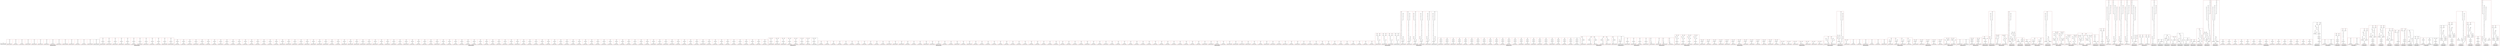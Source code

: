 strict digraph {
rankdir=BT
subgraph {
Stats [shape=plaintext]
cluster=true
label="Total loads executed: 10361602495\nTotal stores executed: 524915052"
}
subgraph {
subgraph {
{
rank=min
"0_0_290" [label="Load"]
}
"0_0_288" [label="Phi"]
"0_0_290" -> "0_0_288"
"0_0_278" [label="Load"]
"0_0_288" -> "0_0_278"
cluster=true
label="Dynamic executions: 304948660\n\nCaptured memory operations: 3.0%"
}
subgraph {
"0_1_386" [label="Phi"]
"0_1_376" [label="Load"]
"0_1_386" -> "0_1_376"
{
rank=min
"0_1_388" [label="Load"]
}
"0_1_388" -> "0_1_386"
cluster=true
label="Dynamic executions: 304948660\n\nCaptured memory operations: 3.0%"
color=red
}
subgraph {
{
rank=min
"0_2_761" [label="Load"]
}
"0_2_759" [label="Phi"]
"0_2_761" -> "0_2_759"
"0_2_749" [label="Load"]
"0_2_759" -> "0_2_749"
cluster=true
label="Dynamic executions: 10\n\nCaptured memory operations: 0.0%"
color=red
}
subgraph {
{
rank=min
"0_3_829" [label="Load"]
}
"0_3_827" [label="Phi"]
"0_3_829" -> "0_3_827"
"0_3_817" [label="Load"]
"0_3_827" -> "0_3_817"
cluster=true
label="Dynamic executions: 10\n\nCaptured memory operations: 0.0%"
color=red
}
subgraph {
{
rank=min
"0_4_1070" [label="Load"]
}
"0_4_1069" [label="Phi"]
"0_4_1070" -> "0_4_1069"
"0_4_1063" [label="Load"]
"0_4_1069" -> "0_4_1063"
cluster=true
label="Dynamic executions: 13673453\n\nCaptured memory operations: 0.1%"
color=red
}
subgraph {
{
rank=min
"0_5_1079" [label="Load"]
}
"0_5_1078" [label="Phi"]
"0_5_1079" -> "0_5_1078"
"0_5_1072" [label="Load"]
"0_5_1078" -> "0_5_1072"
cluster=true
label="Dynamic executions: 6948554249\n\nCaptured memory operations: 63.9%"
color=red
}
subgraph {
{
rank=min
"0_6_1313" [label="Load"]
}
"0_6_1312" [label="Phi"]
"0_6_1313" -> "0_6_1312"
"0_6_1307" [label="Load"]
"0_6_1312" -> "0_6_1307"
cluster=true
label="Dynamic executions: 107614\n\nCaptured memory operations: 0.0%"
color=red
}
subgraph {
{
rank=min
"0_7_1340" [label="Load"]
}
"0_7_1312" [label="Phi"]
"0_7_1340" -> "0_7_1312"
"0_7_1307" [label="Load"]
"0_7_1312" -> "0_7_1307"
cluster=true
label="Dynamic executions: 72271\n\nCaptured memory operations: 0.0%"
color=red
}
subgraph {
"0_8_1698" [label="Phi"]
"0_8_1583" [label="Load"]
"0_8_1698" -> "0_8_1583"
{
rank=min
"0_8_1701" [label="Load"]
}
"0_8_1701" -> "0_8_1698"
cluster=true
label="Dynamic executions: 131071\n\nCaptured memory operations: 0.0%"
color=red
}
subgraph {
{
rank=min
"0_9_1740" [label="Load"]
}
"0_9_1738" [label="Phi"]
"0_9_1740" -> "0_9_1738"
"0_9_1727" [label="Load"]
"0_9_1738" -> "0_9_1727"
cluster=true
label="Dynamic executions: 1076140\n\nCaptured memory operations: 0.0%"
color=red
}
subgraph {
{
rank=min
"0_10_2075" [label="Load"]
}
"0_10_2073" [label="Phi"]
"0_10_2075" -> "0_10_2073"
"0_10_2062" [label="Load"]
"0_10_2073" -> "0_10_2062"
cluster=true
label="Dynamic executions: 1310560\n\nCaptured memory operations: 0.0%"
color=red
}
subgraph {
"0_11_2374" [label="Phi"]
"0_11_2344" [label="Load"]
"0_11_2374" -> "0_11_2344"
{
rank=min
"0_11_2375" [label="Load"]
}
"0_11_2375" -> "0_11_2374"
cluster=true
label="Dynamic executions: 19559459\n\nCaptured memory operations: 0.1%"
color=red
}
subgraph {
"0_12_2987" [label="Phi"]
"0_12_2982" [label="Load"]
"0_12_2987" -> "0_12_2982"
{
rank=min
"0_12_2988" [label="Load"]
}
"0_12_2988" -> "0_12_2987"
cluster=true
label="Dynamic executions: 1\n\nCaptured memory operations: 0.0%"
color=red
}
subgraph {
{
rank=min
"0_13_3036" [label="Load"]
}
"0_13_3035" [label="Phi"]
"0_13_3036" -> "0_13_3035"
"0_13_3030" [label="Load"]
"0_13_3035" -> "0_13_3030"
cluster=true
label="Dynamic executions: 0\n\nCaptured memory operations: 0.0%"
color=red
}
subgraph {
{
rank=min
"0_14_3291" [label="Load"]
}
"0_14_3290" [label="Phi"]
"0_14_3291" -> "0_14_3290"
"0_14_3283" [label="Load"]
"0_14_3290" -> "0_14_3283"
cluster=true
label="Dynamic executions: 13648443\n\nCaptured memory operations: 0.1%"
color=red
}
cluster=true
label="Dynamic executions: 7608030601\nCaptured memory operations: 70.5%"
}
subgraph {
subgraph {
{
rank=min
"1_0_300" [label="Load"]
}
"1_0_299" [label="GetElementPtr"]
"1_0_300" -> "1_0_299"
"1_0_288" [label="Phi"]
"1_0_299" -> "1_0_288"
"1_0_278" [label="Load"]
"1_0_288" -> "1_0_278"
cluster=true
label="Dynamic executions: 304948660\n\nCaptured memory operations: 3.0%"
color=red
}
subgraph {
"1_1_386" [label="Phi"]
"1_1_376" [label="Load"]
"1_1_386" -> "1_1_376"
"1_1_397" [label="GetElementPtr"]
"1_1_397" -> "1_1_386"
{
rank=min
"1_1_398" [label="Load"]
}
"1_1_398" -> "1_1_397"
cluster=true
label="Dynamic executions: 304948660\n\nCaptured memory operations: 3.0%"
color=red
}
subgraph {
{
rank=min
"1_2_771" [label="Load"]
}
"1_2_770" [label="GetElementPtr"]
"1_2_771" -> "1_2_770"
"1_2_759" [label="Phi"]
"1_2_749" [label="Load"]
"1_2_759" -> "1_2_749"
"1_2_770" -> "1_2_759"
cluster=true
label="Dynamic executions: 10\n\nCaptured memory operations: 0.0%"
color=red
}
subgraph {
"1_3_838" [label="GetElementPtr"]
"1_3_827" [label="Phi"]
"1_3_838" -> "1_3_827"
"1_3_817" [label="Load"]
"1_3_827" -> "1_3_817"
{
rank=min
"1_3_839" [label="Load"]
}
"1_3_839" -> "1_3_838"
cluster=true
label="Dynamic executions: 10\n\nCaptured memory operations: 0.0%"
color=red
}
subgraph {
{
rank=min
"1_4_1315" [label="Load"]
}
"1_4_1314" [label="GetElementPtr"]
"1_4_1315" -> "1_4_1314"
"1_4_1312" [label="Phi"]
"1_4_1314" -> "1_4_1312"
"1_4_1307" [label="Load"]
"1_4_1312" -> "1_4_1307"
cluster=true
label="Dynamic executions: 107614\n\nCaptured memory operations: 0.0%"
color=red
}
subgraph {
"1_5_1318" [label="Phi"]
"1_5_1313" [label="Load"]
"1_5_1318" -> "1_5_1313"
{
rank=min
"1_5_1320" [label="Load"]
}
"1_5_1319" [label="GetElementPtr"]
"1_5_1320" -> "1_5_1319"
"1_5_1319" -> "1_5_1318"
cluster=true
label="Dynamic executions: 13673453\n\nCaptured memory operations: 0.1%"
color=red
}
subgraph {
"1_6_1545" [label="GetElementPtr"]
"1_6_1544" [label="Phi"]
"1_6_1545" -> "1_6_1544"
{
rank=min
"1_6_1546" [label="Load"]
}
"1_6_1546" -> "1_6_1545"
"1_6_1539" [label="Load"]
"1_6_1544" -> "1_6_1539"
cluster=true
label="Dynamic executions: 0\n\nCaptured memory operations: 0.0%"
color=red
}
subgraph {
"1_7_1698" [label="Phi"]
"1_7_1583" [label="Load"]
"1_7_1698" -> "1_7_1583"
"1_7_1704" [label="GetElementPtr"]
"1_7_1704" -> "1_7_1698"
{
rank=min
"1_7_1705" [label="Load"]
}
"1_7_1705" -> "1_7_1704"
cluster=true
label="Dynamic executions: 131071\n\nCaptured memory operations: 0.0%"
color=red
}
subgraph {
{
rank=min
"1_8_1750" [label="Load"]
}
"1_8_1749" [label="GetElementPtr"]
"1_8_1750" -> "1_8_1749"
"1_8_1738" [label="Phi"]
"1_8_1727" [label="Load"]
"1_8_1738" -> "1_8_1727"
"1_8_1749" -> "1_8_1738"
cluster=true
label="Dynamic executions: 1076140\n\nCaptured memory operations: 0.0%"
color=red
}
subgraph {
"1_9_2084" [label="GetElementPtr"]
"1_9_2073" [label="Phi"]
"1_9_2084" -> "1_9_2073"
"1_9_2062" [label="Load"]
"1_9_2073" -> "1_9_2062"
{
rank=min
"1_9_2085" [label="Load"]
}
"1_9_2085" -> "1_9_2084"
cluster=true
label="Dynamic executions: 1310560\n\nCaptured memory operations: 0.0%"
color=red
}
subgraph {
{
rank=min
"1_10_2379" [label="Load"]
}
"1_10_2378" [label="GetElementPtr"]
"1_10_2379" -> "1_10_2378"
"1_10_2374" [label="Phi"]
"1_10_2344" [label="Load"]
"1_10_2374" -> "1_10_2344"
"1_10_2378" -> "1_10_2374"
cluster=true
label="Dynamic executions: 19559459\n\nCaptured memory operations: 0.1%"
color=red
}
subgraph {
{
rank=min
"1_11_2408" [label="Load"]
}
"1_11_2407" [label="GetElementPtr"]
"1_11_2408" -> "1_11_2407"
"1_11_2406" [label="Phi"]
"1_11_2407" -> "1_11_2406"
"1_11_2344" [label="Load"]
"1_11_2406" -> "1_11_2344"
cluster=true
label="Dynamic executions: 19559459\n\nCaptured memory operations: 0.1%"
color=red
}
cluster=true
label="Dynamic executions: 665315096\nCaptured memory operations: 6.6%"
}
subgraph {
subgraph {
{
rank=min
"2_0_35" [label="Load"]
}
"2_0_34" [label="GetElementPtr"]
"2_0_35" -> "2_0_34"
"2_0_33" [label="Load"]
"2_0_34" -> "2_0_33"
cluster=true
label="Dynamic executions: 0\n\nCaptured memory operations: 0.0%"
color=red
}
subgraph {
"2_1_47" [label="GetElementPtr"]
"2_1_46" [label="Load"]
"2_1_47" -> "2_1_46"
{
rank=min
"2_1_48" [label="Load"]
}
"2_1_48" -> "2_1_47"
cluster=true
label="Dynamic executions: 0\n\nCaptured memory operations: 0.0%"
color=red
}
subgraph {
{
rank=min
"2_2_57" [label="Load"]
}
"2_2_56" [label="GetElementPtr"]
"2_2_57" -> "2_2_56"
"2_2_51" [label="Load"]
"2_2_56" -> "2_2_51"
cluster=true
label="Dynamic executions: 0\n\nCaptured memory operations: 0.0%"
color=red
}
subgraph {
{
rank=min
"2_3_61" [label="Load"]
}
"2_3_60" [label="GetElementPtr"]
"2_3_61" -> "2_3_60"
"2_3_51" [label="Load"]
"2_3_60" -> "2_3_51"
cluster=true
label="Dynamic executions: 0\n\nCaptured memory operations: 0.0%"
color=red
}
subgraph {
{
rank=min
"2_4_66" [label="Load"]
}
"2_4_65" [label="GetElementPtr"]
"2_4_66" -> "2_4_65"
"2_4_64" [label="Load"]
"2_4_65" -> "2_4_64"
cluster=true
label="Dynamic executions: 0\n\nCaptured memory operations: 0.0%"
color=red
}
subgraph {
{
rank=min
"2_5_207" [label="Load"]
}
"2_5_206" [label="GetElementPtr"]
"2_5_207" -> "2_5_206"
"2_5_205" [label="Load"]
"2_5_206" -> "2_5_205"
cluster=true
label="Dynamic executions: 1\n\nCaptured memory operations: 0.0%"
color=red
}
subgraph {
{
rank=min
"2_6_217" [label="Load"]
}
"2_6_216" [label="GetElementPtr"]
"2_6_217" -> "2_6_216"
"2_6_215" [label="Load"]
"2_6_216" -> "2_6_215"
cluster=true
label="Dynamic executions: 0\n\nCaptured memory operations: 0.0%"
color=red
}
subgraph {
"2_7_225" [label="GetElementPtr"]
"2_7_220" [label="Load"]
"2_7_225" -> "2_7_220"
{
rank=min
"2_7_226" [label="Load"]
}
"2_7_226" -> "2_7_225"
cluster=true
label="Dynamic executions: 0\n\nCaptured memory operations: 0.0%"
color=red
}
subgraph {
{
rank=min
"2_8_230" [label="Load"]
}
"2_8_229" [label="GetElementPtr"]
"2_8_230" -> "2_8_229"
"2_8_220" [label="Load"]
"2_8_229" -> "2_8_220"
cluster=true
label="Dynamic executions: 0\n\nCaptured memory operations: 0.0%"
color=red
}
subgraph {
{
rank=min
"2_9_235" [label="Load"]
}
"2_9_234" [label="GetElementPtr"]
"2_9_235" -> "2_9_234"
"2_9_233" [label="Load"]
"2_9_234" -> "2_9_233"
cluster=true
label="Dynamic executions: 0\n\nCaptured memory operations: 0.0%"
color=red
}
subgraph {
"2_10_270" [label="GetElementPtr"]
"2_10_269" [label="Load"]
"2_10_270" -> "2_10_269"
{
rank=min
"2_10_271" [label="Load"]
}
"2_10_271" -> "2_10_270"
cluster=true
label="Dynamic executions: 30494867\n\nCaptured memory operations: 0.5%"
color=red
}
subgraph {
{
rank=min
"2_11_601" [label="Load"]
}
"2_11_600" [label="GetElementPtr"]
"2_11_601" -> "2_11_600"
"2_11_599" [label="Load"]
"2_11_600" -> "2_11_599"
cluster=true
label="Dynamic executions: 1\n\nCaptured memory operations: 0.0%"
color=red
}
subgraph {
{
rank=min
"2_12_608" [label="Load"]
}
"2_12_607" [label="GetElementPtr"]
"2_12_608" -> "2_12_607"
"2_12_604" [label="Load"]
"2_12_607" -> "2_12_604"
cluster=true
label="Dynamic executions: 1\n\nCaptured memory operations: 0.0%"
color=red
}
subgraph {
"2_13_611" [label="GetElementPtr"]
"2_13_604" [label="Load"]
"2_13_611" -> "2_13_604"
{
rank=min
"2_13_612" [label="Load"]
}
"2_13_612" -> "2_13_611"
cluster=true
label="Dynamic executions: 1\n\nCaptured memory operations: 0.0%"
color=red
}
subgraph {
"2_14_616" [label="GetElementPtr"]
"2_14_615" [label="Load"]
"2_14_616" -> "2_14_615"
{
rank=min
"2_14_617" [label="Load"]
}
"2_14_617" -> "2_14_616"
cluster=true
label="Dynamic executions: 0\n\nCaptured memory operations: 0.0%"
color=red
}
subgraph {
{
rank=min
"2_15_657" [label="Load"]
}
"2_15_641" [label="GetElementPtr"]
"2_15_657" -> "2_15_641"
"2_15_624" [label="Load"]
"2_15_641" -> "2_15_624"
cluster=true
label="Dynamic executions: 26903\n\nCaptured memory operations: 0.0%"
color=red
}
subgraph {
"2_16_642" [label="GetElementPtr"]
"2_16_624" [label="Load"]
"2_16_642" -> "2_16_624"
{
rank=min
"2_16_658" [label="Load"]
}
"2_16_658" -> "2_16_642"
cluster=true
label="Dynamic executions: 26903\n\nCaptured memory operations: 0.0%"
color=red
}
subgraph {
{
rank=min
"2_17_661" [label="Load"]
}
"2_17_643" [label="GetElementPtr"]
"2_17_661" -> "2_17_643"
"2_17_624" [label="Load"]
"2_17_643" -> "2_17_624"
cluster=true
label="Dynamic executions: 26903\n\nCaptured memory operations: 0.0%"
color=red
}
subgraph {
"2_18_644" [label="GetElementPtr"]
"2_18_624" [label="Load"]
"2_18_644" -> "2_18_624"
{
rank=min
"2_18_662" [label="Load"]
}
"2_18_662" -> "2_18_644"
cluster=true
label="Dynamic executions: 26903\n\nCaptured memory operations: 0.0%"
color=red
}
subgraph {
"2_19_702" [label="GetElementPtr"]
"2_19_701" [label="Load"]
"2_19_702" -> "2_19_701"
{
rank=min
"2_19_703" [label="Load"]
}
"2_19_703" -> "2_19_702"
cluster=true
label="Dynamic executions: 1\n\nCaptured memory operations: 0.0%"
color=red
}
subgraph {
{
rank=min
"2_20_710" [label="Load"]
}
"2_20_709" [label="GetElementPtr"]
"2_20_710" -> "2_20_709"
"2_20_706" [label="Load"]
"2_20_709" -> "2_20_706"
cluster=true
label="Dynamic executions: 1\n\nCaptured memory operations: 0.0%"
color=red
}
subgraph {
{
rank=min
"2_21_714" [label="Load"]
}
"2_21_713" [label="GetElementPtr"]
"2_21_714" -> "2_21_713"
"2_21_706" [label="Load"]
"2_21_713" -> "2_21_706"
cluster=true
label="Dynamic executions: 1\n\nCaptured memory operations: 0.0%"
color=red
}
subgraph {
"2_22_718" [label="GetElementPtr"]
"2_22_717" [label="Load"]
"2_22_718" -> "2_22_717"
{
rank=min
"2_22_719" [label="Load"]
}
"2_22_719" -> "2_22_718"
cluster=true
label="Dynamic executions: 0\n\nCaptured memory operations: 0.0%"
color=red
}
subgraph {
"2_23_725" [label="GetElementPtr"]
"2_23_724" [label="Load"]
"2_23_725" -> "2_23_724"
{
rank=min
"2_23_726" [label="Load"]
}
"2_23_726" -> "2_23_725"
cluster=true
label="Dynamic executions: 1\n\nCaptured memory operations: 0.0%"
color=red
}
subgraph {
"2_24_734" [label="GetElementPtr"]
"2_24_729" [label="Load"]
"2_24_734" -> "2_24_729"
{
rank=min
"2_24_735" [label="Load"]
}
"2_24_735" -> "2_24_734"
cluster=true
label="Dynamic executions: 1\n\nCaptured memory operations: 0.0%"
color=red
}
subgraph {
"2_25_738" [label="GetElementPtr"]
"2_25_729" [label="Load"]
"2_25_738" -> "2_25_729"
{
rank=min
"2_25_739" [label="Load"]
}
"2_25_739" -> "2_25_738"
cluster=true
label="Dynamic executions: 1\n\nCaptured memory operations: 0.0%"
color=red
}
subgraph {
"2_26_743" [label="GetElementPtr"]
"2_26_742" [label="Load"]
"2_26_743" -> "2_26_742"
{
rank=min
"2_26_744" [label="Load"]
}
"2_26_744" -> "2_26_743"
cluster=true
label="Dynamic executions: 0\n\nCaptured memory operations: 0.0%"
color=red
}
subgraph {
"2_27_923" [label="GetElementPtr"]
"2_27_892" [label="Load"]
"2_27_923" -> "2_27_892"
{
rank=min
"2_27_924" [label="Load"]
}
"2_27_924" -> "2_27_923"
cluster=true
label="Dynamic executions: 1\n\nCaptured memory operations: 0.0%"
color=red
}
subgraph {
"2_28_927" [label="GetElementPtr"]
"2_28_926" [label="Load"]
"2_28_927" -> "2_28_926"
{
rank=min
"2_28_928" [label="Load"]
}
"2_28_928" -> "2_28_927"
cluster=true
label="Dynamic executions: 1\n\nCaptured memory operations: 0.0%"
color=red
}
subgraph {
"2_29_936" [label="GetElementPtr"]
"2_29_931" [label="Load"]
"2_29_936" -> "2_29_931"
{
rank=min
"2_29_937" [label="Load"]
}
"2_29_937" -> "2_29_936"
cluster=true
label="Dynamic executions: 1\n\nCaptured memory operations: 0.0%"
color=red
}
subgraph {
{
rank=min
"2_30_941" [label="Load"]
}
"2_30_940" [label="GetElementPtr"]
"2_30_941" -> "2_30_940"
"2_30_931" [label="Load"]
"2_30_940" -> "2_30_931"
cluster=true
label="Dynamic executions: 1\n\nCaptured memory operations: 0.0%"
color=red
}
subgraph {
{
rank=min
"2_31_946" [label="Load"]
}
"2_31_945" [label="GetElementPtr"]
"2_31_946" -> "2_31_945"
"2_31_944" [label="Load"]
"2_31_945" -> "2_31_944"
cluster=true
label="Dynamic executions: 0\n\nCaptured memory operations: 0.0%"
color=red
}
subgraph {
"2_32_1003" [label="GetElementPtr"]
"2_32_1002" [label="Load"]
"2_32_1003" -> "2_32_1002"
{
rank=min
"2_32_1004" [label="Load"]
}
"2_32_1004" -> "2_32_1003"
cluster=true
label="Dynamic executions: 0\n\nCaptured memory operations: 0.0%"
color=red
}
subgraph {
"2_33_1010" [label="GetElementPtr"]
"2_33_1007" [label="Load"]
"2_33_1010" -> "2_33_1007"
{
rank=min
"2_33_1011" [label="Load"]
}
"2_33_1011" -> "2_33_1010"
cluster=true
label="Dynamic executions: 0\n\nCaptured memory operations: 0.0%"
color=red
}
subgraph {
{
rank=min
"2_34_1015" [label="Load"]
}
"2_34_1014" [label="GetElementPtr"]
"2_34_1015" -> "2_34_1014"
"2_34_1007" [label="Load"]
"2_34_1014" -> "2_34_1007"
cluster=true
label="Dynamic executions: 0\n\nCaptured memory operations: 0.0%"
color=red
}
subgraph {
"2_35_1019" [label="GetElementPtr"]
"2_35_1018" [label="Load"]
"2_35_1019" -> "2_35_1018"
{
rank=min
"2_35_1020" [label="Load"]
}
"2_35_1020" -> "2_35_1019"
cluster=true
label="Dynamic executions: 0\n\nCaptured memory operations: 0.0%"
color=red
}
subgraph {
{
rank=min
"2_36_1027" [label="Load"]
}
"2_36_1026" [label="GetElementPtr"]
"2_36_1027" -> "2_36_1026"
"2_36_1025" [label="Load"]
"2_36_1026" -> "2_36_1025"
cluster=true
label="Dynamic executions: 1\n\nCaptured memory operations: 0.0%"
color=red
}
subgraph {
{
rank=min
"2_37_1036" [label="Load"]
}
"2_37_1035" [label="GetElementPtr"]
"2_37_1036" -> "2_37_1035"
"2_37_1030" [label="Load"]
"2_37_1035" -> "2_37_1030"
cluster=true
label="Dynamic executions: 1\n\nCaptured memory operations: 0.0%"
color=red
}
subgraph {
"2_38_1039" [label="GetElementPtr"]
"2_38_1030" [label="Load"]
"2_38_1039" -> "2_38_1030"
{
rank=min
"2_38_1040" [label="Load"]
}
"2_38_1040" -> "2_38_1039"
cluster=true
label="Dynamic executions: 1\n\nCaptured memory operations: 0.0%"
color=red
}
subgraph {
{
rank=min
"2_39_1045" [label="Load"]
}
"2_39_1044" [label="GetElementPtr"]
"2_39_1045" -> "2_39_1044"
"2_39_1043" [label="Load"]
"2_39_1044" -> "2_39_1043"
cluster=true
label="Dynamic executions: 0\n\nCaptured memory operations: 0.0%"
color=red
}
subgraph {
{
rank=min
"2_40_1063" [label="Load"]
}
"2_40_1062" [label="GetElementPtr"]
"2_40_1063" -> "2_40_1062"
"2_40_1061" [label="Load"]
"2_40_1062" -> "2_40_1061"
cluster=true
label="Dynamic executions: 107614\n\nCaptured memory operations: 0.0%"
color=red
}
subgraph {
"2_41_1102" [label="GetElementPtr"]
"2_41_1101" [label="Load"]
"2_41_1102" -> "2_41_1101"
{
rank=min
"2_41_1103" [label="Load"]
}
"2_41_1103" -> "2_41_1102"
cluster=true
label="Dynamic executions: 100\n\nCaptured memory operations: 0.0%"
color=red
}
subgraph {
{
rank=min
"2_42_1112" [label="Load"]
}
"2_42_1111" [label="GetElementPtr"]
"2_42_1112" -> "2_42_1111"
"2_42_1106" [label="Load"]
"2_42_1111" -> "2_42_1106"
cluster=true
label="Dynamic executions: 100\n\nCaptured memory operations: 0.0%"
color=red
}
subgraph {
"2_43_1115" [label="GetElementPtr"]
"2_43_1106" [label="Load"]
"2_43_1115" -> "2_43_1106"
{
rank=min
"2_43_1116" [label="Load"]
}
"2_43_1116" -> "2_43_1115"
cluster=true
label="Dynamic executions: 100\n\nCaptured memory operations: 0.0%"
color=red
}
subgraph {
{
rank=min
"2_44_1121" [label="Load"]
}
"2_44_1120" [label="GetElementPtr"]
"2_44_1121" -> "2_44_1120"
"2_44_1119" [label="Load"]
"2_44_1120" -> "2_44_1119"
cluster=true
label="Dynamic executions: 0\n\nCaptured memory operations: 0.0%"
color=red
}
subgraph {
"2_45_1138" [label="GetElementPtr"]
"2_45_1137" [label="Load"]
"2_45_1138" -> "2_45_1137"
{
rank=min
"2_45_1139" [label="Load"]
}
"2_45_1139" -> "2_45_1138"
cluster=true
label="Dynamic executions: 1\n\nCaptured memory operations: 0.0%"
color=red
}
subgraph {
{
rank=min
"2_46_1146" [label="Load"]
}
"2_46_1145" [label="GetElementPtr"]
"2_46_1146" -> "2_46_1145"
"2_46_1142" [label="Load"]
"2_46_1145" -> "2_46_1142"
cluster=true
label="Dynamic executions: 1\n\nCaptured memory operations: 0.0%"
color=red
}
subgraph {
{
rank=min
"2_47_1150" [label="Load"]
}
"2_47_1149" [label="GetElementPtr"]
"2_47_1150" -> "2_47_1149"
"2_47_1142" [label="Load"]
"2_47_1149" -> "2_47_1142"
cluster=true
label="Dynamic executions: 1\n\nCaptured memory operations: 0.0%"
color=red
}
subgraph {
{
rank=min
"2_48_1155" [label="Load"]
}
"2_48_1154" [label="GetElementPtr"]
"2_48_1155" -> "2_48_1154"
"2_48_1153" [label="Load"]
"2_48_1154" -> "2_48_1153"
cluster=true
label="Dynamic executions: 0\n\nCaptured memory operations: 0.0%"
color=red
}
subgraph {
"2_49_1161" [label="GetElementPtr"]
"2_49_1160" [label="Load"]
"2_49_1161" -> "2_49_1160"
{
rank=min
"2_49_1162" [label="Load"]
}
"2_49_1162" -> "2_49_1161"
cluster=true
label="Dynamic executions: 1\n\nCaptured memory operations: 0.0%"
color=red
}
subgraph {
"2_50_1170" [label="GetElementPtr"]
"2_50_1165" [label="Load"]
"2_50_1170" -> "2_50_1165"
{
rank=min
"2_50_1171" [label="Load"]
}
"2_50_1171" -> "2_50_1170"
cluster=true
label="Dynamic executions: 1\n\nCaptured memory operations: 0.0%"
color=red
}
subgraph {
"2_51_1174" [label="GetElementPtr"]
"2_51_1165" [label="Load"]
"2_51_1174" -> "2_51_1165"
{
rank=min
"2_51_1175" [label="Load"]
}
"2_51_1175" -> "2_51_1174"
cluster=true
label="Dynamic executions: 1\n\nCaptured memory operations: 0.0%"
color=red
}
subgraph {
{
rank=min
"2_52_1180" [label="Load"]
}
"2_52_1179" [label="GetElementPtr"]
"2_52_1180" -> "2_52_1179"
"2_52_1178" [label="Load"]
"2_52_1179" -> "2_52_1178"
cluster=true
label="Dynamic executions: 0\n\nCaptured memory operations: 0.0%"
color=red
}
subgraph {
"2_53_1327" [label="GetElementPtr"]
"2_53_1320" [label="Load"]
"2_53_1327" -> "2_53_1320"
{
rank=min
"2_53_1328" [label="Load"]
}
"2_53_1328" -> "2_53_1327"
cluster=true
label="Dynamic executions: 13673453\n\nCaptured memory operations: 0.2%"
color=red
}
subgraph {
"2_54_1389" [label="GetElementPtr"]
"2_54_1382" [label="Load"]
"2_54_1389" -> "2_54_1382"
{
rank=min
"2_54_1390" [label="Load"]
}
"2_54_1390" -> "2_54_1389"
cluster=true
label="Dynamic executions: 0\n\nCaptured memory operations: 0.0%"
color=red
}
subgraph {
"2_55_1473" [label="GetElementPtr"]
"2_55_1464" [label="Load"]
"2_55_1473" -> "2_55_1464"
{
rank=min
"2_55_1474" [label="Load"]
}
"2_55_1474" -> "2_55_1473"
cluster=true
label="Dynamic executions: 0\n\nCaptured memory operations: 0.5%"
color=red
}
subgraph {
"2_56_1487" [label="GetElementPtr"]
"2_56_1484" [label="Load"]
"2_56_1487" -> "2_56_1484"
{
rank=min
"2_56_1488" [label="Load"]
}
"2_56_1488" -> "2_56_1487"
cluster=true
label="Dynamic executions: 0\n\nCaptured memory operations: 0.0%"
color=red
}
subgraph {
"2_57_1491" [label="GetElementPtr"]
"2_57_1484" [label="Load"]
"2_57_1491" -> "2_57_1484"
{
rank=min
"2_57_1492" [label="Load"]
}
"2_57_1492" -> "2_57_1491"
cluster=true
label="Dynamic executions: 0\n\nCaptured memory operations: 0.0%"
color=red
}
subgraph {
{
rank=min
"2_58_1515" [label="Load"]
}
"2_58_1514" [label="GetElementPtr"]
"2_58_1515" -> "2_58_1514"
"2_58_1511" [label="Load"]
"2_58_1514" -> "2_58_1511"
cluster=true
label="Dynamic executions: 20840974\n\nCaptured memory operations: 0.3%"
color=red
}
subgraph {
"2_59_1553" [label="GetElementPtr"]
"2_59_1546" [label="Load"]
"2_59_1553" -> "2_59_1546"
{
rank=min
"2_59_1554" [label="Load"]
}
"2_59_1554" -> "2_59_1553"
cluster=true
label="Dynamic executions: 0\n\nCaptured memory operations: 0.0%"
color=red
}
subgraph {
{
rank=min
"2_60_1861" [label="Load"]
}
"2_60_1860" [label="GetElementPtr"]
"2_60_1861" -> "2_60_1860"
"2_60_1857" [label="Load"]
"2_60_1860" -> "2_60_1857"
cluster=true
label="Dynamic executions: 53163\n\nCaptured memory operations: 0.0%"
color=red
}
subgraph {
{
rank=min
"2_61_2135" [label="Load"]
}
"2_61_2134" [label="GetElementPtr"]
"2_61_2135" -> "2_61_2134"
"2_61_2130" [label="Load"]
"2_61_2134" -> "2_61_2130"
cluster=true
label="Dynamic executions: 131043\n\nCaptured memory operations: 0.0%"
color=red
}
subgraph {
"2_62_2138" [label="GetElementPtr"]
"2_62_2145" [label="Load"]
"2_62_2138" -> "2_62_2145"
{
rank=min
"2_62_2139" [label="Load"]
}
"2_62_2139" -> "2_62_2138"
cluster=true
label="Dynamic executions: 0\n\nCaptured memory operations: 0.0%"
color=red
}
subgraph {
{
rank=min
"2_63_2215" [label="Load"]
}
"2_63_2214" [label="GetElementPtr"]
"2_63_2215" -> "2_63_2214"
"2_63_2211" [label="Load"]
"2_63_2214" -> "2_63_2211"
cluster=true
label="Dynamic executions: 23740409\n\nCaptured memory operations: 0.4%"
color=red
}
subgraph {
{
rank=min
"2_64_2218" [label="Load"]
}
"2_64_2217" [label="GetElementPtr"]
"2_64_2218" -> "2_64_2217"
"2_64_2211" [label="Load"]
"2_64_2217" -> "2_64_2211"
cluster=true
label="Dynamic executions: 23740409\n\nCaptured memory operations: 0.4%"
color=red
}
subgraph {
"2_65_2222" [label="GetElementPtr"]
"2_65_2211" [label="Load"]
"2_65_2222" -> "2_65_2211"
{
rank=min
"2_65_2223" [label="Load"]
}
"2_65_2223" -> "2_65_2222"
cluster=true
label="Dynamic executions: 11968229\n\nCaptured memory operations: 0.3%"
color=red
}
subgraph {
{
rank=min
"2_66_2235" [label="Load"]
}
"2_66_2234" [label="GetElementPtr"]
"2_66_2235" -> "2_66_2234"
"2_66_2231" [label="Load"]
"2_66_2234" -> "2_66_2231"
cluster=true
label="Dynamic executions: 16075990\n\nCaptured memory operations: 0.2%"
color=red
}
subgraph {
{
rank=min
"2_67_2239" [label="Load"]
}
"2_67_2238" [label="GetElementPtr"]
"2_67_2239" -> "2_67_2238"
"2_67_2231" [label="Load"]
"2_67_2238" -> "2_67_2231"
cluster=true
label="Dynamic executions: 16075990\n\nCaptured memory operations: 0.2%"
color=red
}
subgraph {
{
rank=min
"2_68_2242" [label="Load"]
}
"2_68_2241" [label="GetElementPtr"]
"2_68_2242" -> "2_68_2241"
"2_68_2231" [label="Load"]
"2_68_2241" -> "2_68_2231"
cluster=true
label="Dynamic executions: 16075990\n\nCaptured memory operations: 0.2%"
color=red
}
subgraph {
{
rank=min
"2_69_2319" [label="Load"]
}
"2_69_2318" [label="GetElementPtr"]
"2_69_2319" -> "2_69_2318"
"2_69_2311" [label="Load"]
"2_69_2318" -> "2_69_2311"
cluster=true
label="Dynamic executions: 0\n\nCaptured memory operations: 0.1%"
color=red
}
subgraph {
{
rank=min
"2_70_2416" [label="Load"]
}
"2_70_2415" [label="GetElementPtr"]
"2_70_2416" -> "2_70_2415"
"2_70_2408" [label="Load"]
"2_70_2415" -> "2_70_2408"
cluster=true
label="Dynamic executions: 0\n\nCaptured memory operations: 0.1%"
color=red
}
subgraph {
{
rank=min
"2_71_2484" [label="Load"]
}
"2_71_2483" [label="GetElementPtr"]
"2_71_2484" -> "2_71_2483"
"2_71_2480" [label="Load"]
"2_71_2483" -> "2_71_2480"
cluster=true
label="Dynamic executions: 6918996\n\nCaptured memory operations: 0.1%"
color=red
}
subgraph {
"2_72_2486" [label="GetElementPtr"]
"2_72_2480" [label="Load"]
"2_72_2486" -> "2_72_2480"
{
rank=min
"2_72_2487" [label="Load"]
}
"2_72_2487" -> "2_72_2486"
cluster=true
label="Dynamic executions: 6918996\n\nCaptured memory operations: 0.1%"
color=red
}
subgraph {
{
rank=min
"2_73_2492" [label="Load"]
}
"2_73_2491" [label="GetElementPtr"]
"2_73_2492" -> "2_73_2491"
"2_73_2480" [label="Load"]
"2_73_2491" -> "2_73_2480"
cluster=true
label="Dynamic executions: 6918996\n\nCaptured memory operations: 0.1%"
color=red
}
subgraph {
"2_74_2503" [label="GetElementPtr"]
"2_74_2500" [label="Load"]
"2_74_2503" -> "2_74_2500"
{
rank=min
"2_74_2504" [label="Load"]
}
"2_74_2504" -> "2_74_2503"
cluster=true
label="Dynamic executions: 9767097\n\nCaptured memory operations: 0.1%"
color=red
}
subgraph {
"2_75_2507" [label="GetElementPtr"]
"2_75_2500" [label="Load"]
"2_75_2507" -> "2_75_2500"
{
rank=min
"2_75_2508" [label="Load"]
}
"2_75_2508" -> "2_75_2507"
cluster=true
label="Dynamic executions: 9767097\n\nCaptured memory operations: 0.1%"
color=red
}
subgraph {
"2_76_2510" [label="GetElementPtr"]
"2_76_2500" [label="Load"]
"2_76_2510" -> "2_76_2500"
{
rank=min
"2_76_2511" [label="Load"]
}
"2_76_2511" -> "2_76_2510"
cluster=true
label="Dynamic executions: 9767097\n\nCaptured memory operations: 0.1%"
color=red
}
subgraph {
{
rank=min
"2_77_2542" [label="Load"]
}
"2_77_2541" [label="GetElementPtr"]
"2_77_2542" -> "2_77_2541"
"2_77_2538" [label="Load"]
"2_77_2541" -> "2_77_2538"
cluster=true
label="Dynamic executions: 6754458\n\nCaptured memory operations: 0.1%"
color=red
}
subgraph {
{
rank=min
"2_78_2769" [label="Load"]
}
"2_78_2768" [label="GetElementPtr"]
"2_78_2769" -> "2_78_2768"
"2_78_2764" [label="Load"]
"2_78_2768" -> "2_78_2764"
cluster=true
label="Dynamic executions: 16777180\n\nCaptured memory operations: 0.3%"
color=red
}
subgraph {
{
rank=min
"2_79_2773" [label="Load"]
}
"2_79_2772" [label="GetElementPtr"]
"2_79_2773" -> "2_79_2772"
"2_79_2779" [label="Load"]
"2_79_2772" -> "2_79_2779"
cluster=true
label="Dynamic executions: 0\n\nCaptured memory operations: 0.0%"
color=red
}
subgraph {
{
rank=min
"2_80_2854" [label="Load"]
}
"2_80_2853" [label="GetElementPtr"]
"2_80_2854" -> "2_80_2853"
"2_80_2852" [label="Load"]
"2_80_2853" -> "2_80_2852"
cluster=true
label="Dynamic executions: 1\n\nCaptured memory operations: 0.0%"
color=red
}
subgraph {
{
rank=min
"2_81_2862" [label="Load"]
}
"2_81_2861" [label="GetElementPtr"]
"2_81_2862" -> "2_81_2861"
"2_81_2860" [label="Load"]
"2_81_2861" -> "2_81_2860"
cluster=true
label="Dynamic executions: 1\n\nCaptured memory operations: 0.0%"
color=red
}
subgraph {
"2_82_2930" [label="GetElementPtr"]
"2_82_2929" [label="Load"]
"2_82_2930" -> "2_82_2929"
{
rank=min
"2_82_2931" [label="Load"]
}
"2_82_2931" -> "2_82_2930"
cluster=true
label="Dynamic executions: 0\n\nCaptured memory operations: 0.0%"
color=red
}
subgraph {
{
rank=min
"2_83_2939" [label="Load"]
}
"2_83_2938" [label="GetElementPtr"]
"2_83_2939" -> "2_83_2938"
"2_83_2937" [label="Load"]
"2_83_2938" -> "2_83_2937"
cluster=true
label="Dynamic executions: 0\n\nCaptured memory operations: 0.0%"
color=red
}
subgraph {
"2_84_2962" [label="GetElementPtr"]
"2_84_2961" [label="Load"]
"2_84_2962" -> "2_84_2961"
{
rank=min
"2_84_2963" [label="Load"]
}
"2_84_2963" -> "2_84_2962"
cluster=true
label="Dynamic executions: 0\n\nCaptured memory operations: 0.0%"
color=red
}
subgraph {
"2_85_2970" [label="GetElementPtr"]
"2_85_2969" [label="Load"]
"2_85_2970" -> "2_85_2969"
{
rank=min
"2_85_2971" [label="Load"]
}
"2_85_2971" -> "2_85_2970"
cluster=true
label="Dynamic executions: 0\n\nCaptured memory operations: 0.0%"
color=red
}
subgraph {
"2_86_3009" [label="GetElementPtr"]
"2_86_3008" [label="Load"]
"2_86_3009" -> "2_86_3008"
{
rank=min
"2_86_3010" [label="Load"]
}
"2_86_3010" -> "2_86_3009"
cluster=true
label="Dynamic executions: 0\n\nCaptured memory operations: 0.0%"
color=red
}
subgraph {
{
rank=min
"2_87_3018" [label="Load"]
}
"2_87_3017" [label="GetElementPtr"]
"2_87_3018" -> "2_87_3017"
"2_87_3016" [label="Load"]
"2_87_3017" -> "2_87_3016"
cluster=true
label="Dynamic executions: 0\n\nCaptured memory operations: 0.0%"
color=red
}
subgraph {
{
rank=min
"2_88_3146" [label="Load"]
}
"2_88_3145" [label="GetElementPtr"]
"2_88_3146" -> "2_88_3145"
"2_88_3144" [label="Load"]
"2_88_3145" -> "2_88_3144"
cluster=true
label="Dynamic executions: 107614\n\nCaptured memory operations: 0.0%"
color=red
}
subgraph {
"2_89_3181" [label="GetElementPtr"]
"2_89_3180" [label="Load"]
"2_89_3181" -> "2_89_3180"
{
rank=min
"2_89_3182" [label="Load"]
}
"2_89_3182" -> "2_89_3181"
cluster=true
label="Dynamic executions: 0\n\nCaptured memory operations: 0.0%"
color=red
}
subgraph {
"2_90_3189" [label="GetElementPtr"]
"2_90_3188" [label="Load"]
"2_90_3189" -> "2_90_3188"
{
rank=min
"2_90_3190" [label="Load"]
}
"2_90_3190" -> "2_90_3189"
cluster=true
label="Dynamic executions: 0\n\nCaptured memory operations: 0.0%"
color=red
}
subgraph {
{
rank=min
"2_91_3274" [label="Load"]
}
"2_91_3272" [label="GetElementPtr"]
"2_91_3274" -> "2_91_3272"
"2_91_3271" [label="Load"]
"2_91_3272" -> "2_91_3271"
cluster=true
label="Dynamic executions: 1650\n\nCaptured memory operations: 0.0%"
color=red
}
subgraph {
{
rank=min
"2_92_3309" [label="Load"]
}
"2_92_3288" [label="GetElementPtr"]
"2_92_3309" -> "2_92_3288"
"2_92_3262" [label="Load"]
"2_92_3288" -> "2_92_3262"
cluster=true
label="Dynamic executions: 105629\n\nCaptured memory operations: 0.0%"
color=red
}
subgraph {
{
rank=min
"2_93_3440" [label="Load"]
}
"2_93_3438" [label="GetElementPtr"]
"2_93_3440" -> "2_93_3438"
"2_93_3437" [label="Load"]
"2_93_3438" -> "2_93_3437"
cluster=true
label="Dynamic executions: 1650\n\nCaptured memory operations: 0.0%"
color=red
}
subgraph {
{
rank=min
"2_94_3527" [label="Load"]
}
"2_94_3525" [label="GetElementPtr"]
"2_94_3527" -> "2_94_3525"
"2_94_3524" [label="Load"]
"2_94_3525" -> "2_94_3524"
cluster=true
label="Dynamic executions: 0\n\nCaptured memory operations: 0.0%"
color=red
}
subgraph {
{
rank=min
"2_95_3633" [label="Load"]
}
"2_95_3632" [label="GetElementPtr"]
"2_95_3633" -> "2_95_3632"
"2_95_3631" [label="Load"]
"2_95_3632" -> "2_95_3631"
cluster=true
label="Dynamic executions: 1\n\nCaptured memory operations: 0.0%"
color=red
}
cluster=true
label="Dynamic executions: 246892529\nCaptured memory operations: 5.5%"
}
subgraph {
subgraph {
"3_0_1360" [label="Phi"]
"3_0_1357" [label="Load"]
"3_0_1360" -> "3_0_1357"
"3_0_1362" [label="GetElementPtr"]
"3_0_1362" -> "3_0_1360"
{
rank=min
"3_0_1363" [label="Load"]
}
"3_0_1363" -> "3_0_1362"
"3_0_1361" [label="Load"]
"3_0_1360" -> "3_0_1361"
cluster=true
label="Dynamic executions: 0\n\nCaptured memory operations: 0.0%"
}
subgraph {
"3_1_1360" [label="Phi"]
"3_1_1357" [label="Load"]
"3_1_1360" -> "3_1_1357"
"3_1_1367" [label="GetElementPtr"]
"3_1_1367" -> "3_1_1360"
{
rank=min
"3_1_1368" [label="Load"]
}
"3_1_1368" -> "3_1_1367"
"3_1_1361" [label="Load"]
"3_1_1360" -> "3_1_1361"
cluster=true
label="Dynamic executions: 0\n\nCaptured memory operations: 0.0%"
color=red
}
subgraph {
{
rank=min
"3_2_1413" [label="Load"]
}
"3_2_1412" [label="GetElementPtr"]
"3_2_1413" -> "3_2_1412"
"3_2_1410" [label="Phi"]
"3_2_1411" [label="Load"]
"3_2_1410" -> "3_2_1411"
"3_2_1412" -> "3_2_1410"
"3_2_1407" [label="Load"]
"3_2_1410" -> "3_2_1407"
cluster=true
label="Dynamic executions: 107614\n\nCaptured memory operations: 0.0%"
color=red
}
subgraph {
"3_3_1410" [label="Phi"]
"3_3_1411" [label="Load"]
"3_3_1410" -> "3_3_1411"
"3_3_1417" [label="GetElementPtr"]
"3_3_1417" -> "3_3_1410"
{
rank=min
"3_3_1418" [label="Load"]
}
"3_3_1418" -> "3_3_1417"
"3_3_1407" [label="Load"]
"3_3_1410" -> "3_3_1407"
cluster=true
label="Dynamic executions: 0\n\nCaptured memory operations: 0.0%"
color=red
}
subgraph {
"3_4_1478" [label="GetElementPtr"]
"3_4_1477" [label="Phi"]
"3_4_1478" -> "3_4_1477"
{
rank=min
"3_4_1479" [label="Load"]
}
"3_4_1479" -> "3_4_1478"
"3_4_1464" [label="Load"]
"3_4_1477" -> "3_4_1464"
"3_4_1484" [label="Load"]
"3_4_1477" -> "3_4_1484"
cluster=true
label="Dynamic executions: 0\n\nCaptured memory operations: 0.5%"
color=red
}
subgraph {
"3_5_1495" [label="Phi"]
"3_5_1464" [label="Load"]
"3_5_1495" -> "3_5_1464"
"3_5_1511" [label="Load"]
"3_5_1495" -> "3_5_1511"
"3_5_1496" [label="GetElementPtr"]
"3_5_1496" -> "3_5_1495"
{
rank=min
"3_5_1497" [label="Load"]
}
"3_5_1497" -> "3_5_1496"
cluster=true
label="Dynamic executions: 81832002\n\nCaptured memory operations: 1.5%"
color=red
}
subgraph {
"3_6_1495" [label="Phi"]
"3_6_1464" [label="Load"]
"3_6_1495" -> "3_6_1464"
"3_6_1500" [label="GetElementPtr"]
"3_6_1500" -> "3_6_1495"
"3_6_1511" [label="Load"]
"3_6_1495" -> "3_6_1511"
{
rank=min
"3_6_1501" [label="Load"]
}
"3_6_1501" -> "3_6_1500"
cluster=true
label="Dynamic executions: 81832002\n\nCaptured memory operations: 1.5%"
color=red
}
subgraph {
"3_7_1495" [label="Phi"]
"3_7_1464" [label="Load"]
"3_7_1495" -> "3_7_1464"
{
rank=min
"3_7_1506" [label="Load"]
}
"3_7_1505" [label="GetElementPtr"]
"3_7_1506" -> "3_7_1505"
"3_7_1511" [label="Load"]
"3_7_1495" -> "3_7_1511"
"3_7_1505" -> "3_7_1495"
cluster=true
label="Dynamic executions: 20949882\n\nCaptured memory operations: 0.9%"
color=red
}
cluster=true
label="Dynamic executions: 184721500\nCaptured memory operations: 4.5%"
}
subgraph {
subgraph {
{
rank=min
"4_0_64" [label="Load"]
}
"4_0_51" [label="Load"]
"4_0_64" -> "4_0_51"
cluster=true
label="Dynamic executions: 0\n\nCaptured memory operations: 0.0%"
color=red
}
subgraph {
{
rank=min
"4_1_94" [label="Load"]
}
"4_1_75" [label="Load"]
"4_1_94" -> "4_1_75"
cluster=true
label="Dynamic executions: 0\n\nCaptured memory operations: 0.0%"
color=red
}
subgraph {
{
rank=min
"4_2_127" [label="Load"]
}
"4_2_108" [label="Load"]
"4_2_127" -> "4_2_108"
cluster=true
label="Dynamic executions: 0\n\nCaptured memory operations: 0.0%"
color=red
}
subgraph {
{
rank=min
"4_3_160" [label="Load"]
}
"4_3_141" [label="Load"]
"4_3_160" -> "4_3_141"
cluster=true
label="Dynamic executions: 0\n\nCaptured memory operations: 0.0%"
color=red
}
subgraph {
{
rank=min
"4_4_233" [label="Load"]
}
"4_4_220" [label="Load"]
"4_4_233" -> "4_4_220"
cluster=true
label="Dynamic executions: 0\n\nCaptured memory operations: 0.0%"
color=red
}
subgraph {
{
rank=min
"4_5_615" [label="Load"]
}
"4_5_604" [label="Load"]
"4_5_615" -> "4_5_604"
cluster=true
label="Dynamic executions: 0\n\nCaptured memory operations: 0.0%"
color=red
}
subgraph {
{
rank=min
"4_6_717" [label="Load"]
}
"4_6_706" [label="Load"]
"4_6_717" -> "4_6_706"
cluster=true
label="Dynamic executions: 0\n\nCaptured memory operations: 0.0%"
color=red
}
subgraph {
{
rank=min
"4_7_742" [label="Load"]
}
"4_7_729" [label="Load"]
"4_7_742" -> "4_7_729"
cluster=true
label="Dynamic executions: 0\n\nCaptured memory operations: 0.0%"
color=red
}
subgraph {
{
rank=min
"4_8_944" [label="Load"]
}
"4_8_931" [label="Load"]
"4_8_944" -> "4_8_931"
cluster=true
label="Dynamic executions: 0\n\nCaptured memory operations: 0.0%"
color=red
}
subgraph {
{
rank=min
"4_9_1018" [label="Load"]
}
"4_9_1007" [label="Load"]
"4_9_1018" -> "4_9_1007"
cluster=true
label="Dynamic executions: 0\n\nCaptured memory operations: 0.0%"
color=red
}
subgraph {
{
rank=min
"4_10_1043" [label="Load"]
}
"4_10_1030" [label="Load"]
"4_10_1043" -> "4_10_1030"
cluster=true
label="Dynamic executions: 0\n\nCaptured memory operations: 0.0%"
color=red
}
subgraph {
{
rank=min
"4_11_1119" [label="Load"]
}
"4_11_1106" [label="Load"]
"4_11_1119" -> "4_11_1106"
cluster=true
label="Dynamic executions: 0\n\nCaptured memory operations: 0.0%"
color=red
}
subgraph {
{
rank=min
"4_12_1153" [label="Load"]
}
"4_12_1142" [label="Load"]
"4_12_1153" -> "4_12_1142"
cluster=true
label="Dynamic executions: 0\n\nCaptured memory operations: 0.0%"
color=red
}
subgraph {
{
rank=min
"4_13_1178" [label="Load"]
}
"4_13_1165" [label="Load"]
"4_13_1178" -> "4_13_1165"
cluster=true
label="Dynamic executions: 0\n\nCaptured memory operations: 0.0%"
color=red
}
subgraph {
{
rank=min
"4_14_1323" [label="Load"]
}
"4_14_1320" [label="Load"]
"4_14_1323" -> "4_14_1320"
cluster=true
label="Dynamic executions: 13673453\n\nCaptured memory operations: 0.2%"
color=red
}
subgraph {
{
rank=min
"4_15_1385" [label="Load"]
}
"4_15_1382" [label="Load"]
"4_15_1385" -> "4_15_1382"
cluster=true
label="Dynamic executions: 0\n\nCaptured memory operations: 0.0%"
color=red
}
subgraph {
{
rank=min
"4_16_1464" [label="Load"]
}
"4_16_1461" [label="Load"]
"4_16_1464" -> "4_16_1461"
cluster=true
label="Dynamic executions: 60991028\n\nCaptured memory operations: 1.1%"
color=red
}
subgraph {
{
rank=min
"4_17_1549" [label="Load"]
}
"4_17_1546" [label="Load"]
"4_17_1549" -> "4_17_1546"
cluster=true
label="Dynamic executions: 0\n\nCaptured memory operations: 0.0%"
color=red
}
subgraph {
{
rank=min
"4_18_1816" [label="Load"]
}
"4_18_1803" [label="Load"]
"4_18_1816" -> "4_18_1803"
cluster=true
label="Dynamic executions: 0\n\nCaptured memory operations: 0.0%"
color=red
}
subgraph {
{
rank=min
"4_19_1870" [label="Load"]
}
"4_19_1853" [label="Load"]
"4_19_1870" -> "4_19_1853"
cluster=true
label="Dynamic executions: 54450\n\nCaptured memory operations: 0.0%"
color=red
}
subgraph {
{
rank=min
"4_20_2157" [label="Load"]
}
"4_20_2151" [label="Load"]
"4_20_2157" -> "4_20_2151"
cluster=true
label="Dynamic executions: 27782\n\nCaptured memory operations: 0.0%"
color=red
}
subgraph {
{
rank=min
"4_21_2211" [label="Load"]
}
"4_21_2208" [label="Load"]
"4_21_2211" -> "4_21_2208"
cluster=true
label="Dynamic executions: 23740409\n\nCaptured memory operations: 0.4%"
color=red
}
subgraph {
{
rank=min
"4_22_2272" [label="Load"]
}
"4_22_2258" [label="Load"]
"4_22_2272" -> "4_22_2258"
cluster=true
label="Dynamic executions: 0\n\nCaptured memory operations: 0.1%"
color=red
}
subgraph {
{
rank=min
"4_23_2314" [label="Load"]
}
"4_23_2311" [label="Load"]
"4_23_2314" -> "4_23_2311"
cluster=true
label="Dynamic executions: 0\n\nCaptured memory operations: 0.1%"
color=red
}
subgraph {
{
rank=min
"4_24_2411" [label="Load"]
}
"4_24_2408" [label="Load"]
"4_24_2411" -> "4_24_2408"
cluster=true
label="Dynamic executions: 0\n\nCaptured memory operations: 0.1%"
color=red
}
subgraph {
{
rank=min
"4_25_2480" [label="Load"]
}
"4_25_2477" [label="Load"]
"4_25_2480" -> "4_25_2477"
cluster=true
label="Dynamic executions: 6918996\n\nCaptured memory operations: 0.1%"
color=red
}
subgraph {
{
rank=min
"4_26_2551" [label="Load"]
}
"4_26_2534" [label="Load"]
"4_26_2551" -> "4_26_2534"
cluster=true
label="Dynamic executions: 6918994\n\nCaptured memory operations: 0.1%"
color=red
}
subgraph {
{
rank=min
"4_27_2791" [label="Load"]
}
"4_27_2785" [label="Load"]
"4_27_2791" -> "4_27_2785"
cluster=true
label="Dynamic executions: 3575536\n\nCaptured memory operations: 0.1%"
color=red
}
subgraph {
{
rank=min
"4_28_2852" [label="Load"]
}
"4_28_2845" [label="Load"]
"4_28_2852" -> "4_28_2845"
cluster=true
label="Dynamic executions: 1\n\nCaptured memory operations: 0.0%"
color=red
}
subgraph {
{
rank=min
"4_29_2860" [label="Load"]
}
"4_29_2845" [label="Load"]
"4_29_2860" -> "4_29_2845"
cluster=true
label="Dynamic executions: 1\n\nCaptured memory operations: 0.0%"
color=red
}
subgraph {
{
rank=min
"4_30_2929" [label="Load"]
}
"4_30_2922" [label="Load"]
"4_30_2929" -> "4_30_2922"
cluster=true
label="Dynamic executions: 0\n\nCaptured memory operations: 0.0%"
color=red
}
subgraph {
{
rank=min
"4_31_2937" [label="Load"]
}
"4_31_2922" [label="Load"]
"4_31_2937" -> "4_31_2922"
cluster=true
label="Dynamic executions: 0\n\nCaptured memory operations: 0.0%"
color=red
}
subgraph {
{
rank=min
"4_32_2961" [label="Load"]
}
"4_32_2954" [label="Load"]
"4_32_2961" -> "4_32_2954"
cluster=true
label="Dynamic executions: 0\n\nCaptured memory operations: 0.0%"
color=red
}
subgraph {
{
rank=min
"4_33_2969" [label="Load"]
}
"4_33_2954" [label="Load"]
"4_33_2969" -> "4_33_2954"
cluster=true
label="Dynamic executions: 0\n\nCaptured memory operations: 0.0%"
color=red
}
subgraph {
{
rank=min
"4_34_3008" [label="Load"]
}
"4_34_3001" [label="Load"]
"4_34_3008" -> "4_34_3001"
cluster=true
label="Dynamic executions: 0\n\nCaptured memory operations: 0.0%"
color=red
}
subgraph {
{
rank=min
"4_35_3016" [label="Load"]
}
"4_35_3001" [label="Load"]
"4_35_3016" -> "4_35_3001"
cluster=true
label="Dynamic executions: 0\n\nCaptured memory operations: 0.0%"
color=red
}
subgraph {
{
rank=min
"4_36_3180" [label="Load"]
}
"4_36_3173" [label="Load"]
"4_36_3180" -> "4_36_3173"
cluster=true
label="Dynamic executions: 0\n\nCaptured memory operations: 0.0%"
color=red
}
subgraph {
{
rank=min
"4_37_3188" [label="Load"]
}
"4_37_3173" [label="Load"]
"4_37_3188" -> "4_37_3173"
cluster=true
label="Dynamic executions: 0\n\nCaptured memory operations: 0.0%"
color=red
}
subgraph {
{
rank=min
"4_38_3640" [label="Load"]
}
"4_38_3637" [label="Load"]
"4_38_3640" -> "4_38_3637"
cluster=true
label="Dynamic executions: 0\n\nCaptured memory operations: 0.0%"
color=red
}
cluster=true
label="Dynamic executions: 115900650\nCaptured memory operations: 2.8%"
}
subgraph {
subgraph {
{
rank=min
"5_0_90" [label="Store"]
}
"5_0_89" [label="Load"]
"5_0_90" -> "5_0_89"
cluster=true
label="Dynamic executions: 1\n\nCaptured memory operations: 0.0%"
color=red
}
subgraph {
{
rank=min
"5_1_95" [label="Store"]
}
"5_1_94" [label="Load"]
"5_1_95" -> "5_1_94"
cluster=true
label="Dynamic executions: 0\n\nCaptured memory operations: 0.0%"
color=red
}
subgraph {
{
rank=min
"5_2_101" [label="Store"]
}
"5_2_99" [label="Load"]
"5_2_101" -> "5_2_99"
cluster=true
label="Dynamic executions: 1\n\nCaptured memory operations: 0.0%"
color=red
}
subgraph {
{
rank=min
"5_3_123" [label="Store"]
}
"5_3_122" [label="Load"]
"5_3_123" -> "5_3_122"
cluster=true
label="Dynamic executions: 1\n\nCaptured memory operations: 0.0%"
color=red
}
subgraph {
{
rank=min
"5_4_128" [label="Store"]
}
"5_4_127" [label="Load"]
"5_4_128" -> "5_4_127"
cluster=true
label="Dynamic executions: 0\n\nCaptured memory operations: 0.0%"
color=red
}
subgraph {
{
rank=min
"5_5_134" [label="Store"]
}
"5_5_132" [label="Load"]
"5_5_134" -> "5_5_132"
cluster=true
label="Dynamic executions: 1\n\nCaptured memory operations: 0.0%"
color=red
}
subgraph {
{
rank=min
"5_6_156" [label="Store"]
}
"5_6_155" [label="Load"]
"5_6_156" -> "5_6_155"
cluster=true
label="Dynamic executions: 1\n\nCaptured memory operations: 0.0%"
color=red
}
subgraph {
{
rank=min
"5_7_161" [label="Store"]
}
"5_7_160" [label="Load"]
"5_7_161" -> "5_7_160"
cluster=true
label="Dynamic executions: 0\n\nCaptured memory operations: 0.0%"
color=red
}
subgraph {
{
rank=min
"5_8_167" [label="Store"]
}
"5_8_165" [label="Load"]
"5_8_167" -> "5_8_165"
cluster=true
label="Dynamic executions: 1\n\nCaptured memory operations: 0.0%"
color=red
}
subgraph {
{
rank=min
"5_9_1702" [label="Store"]
}
"5_9_1701" [label="Load"]
"5_9_1702" -> "5_9_1701"
cluster=true
label="Dynamic executions: 131071\n\nCaptured memory operations: 0.0%"
color=red
}
subgraph {
{
rank=min
"5_10_1706" [label="Store"]
}
"5_10_1705" [label="Load"]
"5_10_1706" -> "5_10_1705"
cluster=true
label="Dynamic executions: 131071\n\nCaptured memory operations: 0.0%"
color=red
}
subgraph {
{
rank=min
"5_11_1806" [label="Store"]
}
"5_11_1804" [label="Load"]
"5_11_1806" -> "5_11_1804"
cluster=true
label="Dynamic executions: 107614\n\nCaptured memory operations: 0.0%"
color=red
}
subgraph {
{
rank=min
"5_12_1812" [label="Store"]
}
"5_12_1811" [label="Load"]
"5_12_1812" -> "5_12_1811"
cluster=true
label="Dynamic executions: 107614\n\nCaptured memory operations: 0.0%"
color=red
}
subgraph {
{
rank=min
"5_13_1817" [label="Store"]
}
"5_13_1816" [label="Load"]
"5_13_1817" -> "5_13_1816"
cluster=true
label="Dynamic executions: 0\n\nCaptured memory operations: 0.0%"
color=red
}
subgraph {
{
rank=min
"5_14_1828" [label="Store"]
}
"5_14_1826" [label="Load"]
"5_14_1828" -> "5_14_1826"
cluster=true
label="Dynamic executions: 107614\n\nCaptured memory operations: 0.0%"
color=red
}
subgraph {
{
rank=min
"5_15_1868" [label="Store"]
}
"5_15_1867" [label="Load"]
"5_15_1868" -> "5_15_1867"
cluster=true
label="Dynamic executions: 53164\n\nCaptured memory operations: 0.0%"
color=red
}
subgraph {
{
rank=min
"5_16_1871" [label="Store"]
}
"5_16_1870" [label="Load"]
"5_16_1871" -> "5_16_1870"
cluster=true
label="Dynamic executions: 54450\n\nCaptured memory operations: 0.0%"
color=red
}
subgraph {
{
rank=min
"5_17_2262" [label="Store"]
}
"5_17_2260" [label="Load"]
"5_17_2262" -> "5_17_2260"
cluster=true
label="Dynamic executions: 13673453\n\nCaptured memory operations: 0.2%"
color=red
}
subgraph {
{
rank=min
"5_18_2268" [label="Store"]
}
"5_18_2267" [label="Load"]
"5_18_2268" -> "5_18_2267"
cluster=true
label="Dynamic executions: 0\n\nCaptured memory operations: 0.0%"
color=red
}
subgraph {
{
rank=min
"5_19_2273" [label="Store"]
}
"5_19_2272" [label="Load"]
"5_19_2273" -> "5_19_2272"
cluster=true
label="Dynamic executions: 0\n\nCaptured memory operations: 0.0%"
color=red
}
subgraph {
{
rank=min
"5_20_2284" [label="Store"]
}
"5_20_2282" [label="Load"]
"5_20_2284" -> "5_20_2282"
cluster=true
label="Dynamic executions: 13673453\n\nCaptured memory operations: 0.2%"
color=red
}
subgraph {
{
rank=min
"5_21_2334" [label="Store"]
}
"5_21_2329" [label="Load"]
"5_21_2334" -> "5_21_2329"
cluster=true
label="Dynamic executions: 13673453\n\nCaptured memory operations: 0.2%"
color=red
}
subgraph {
{
rank=min
"5_22_2376" [label="Store"]
}
"5_22_2375" [label="Load"]
"5_22_2376" -> "5_22_2375"
cluster=true
label="Dynamic executions: 19559459\n\nCaptured memory operations: 0.3%"
color=red
}
subgraph {
{
rank=min
"5_23_2380" [label="Store"]
}
"5_23_2379" [label="Load"]
"5_23_2380" -> "5_23_2379"
cluster=true
label="Dynamic executions: 19559459\n\nCaptured memory operations: 0.3%"
color=red
}
subgraph {
{
rank=min
"5_24_2393" [label="Store"]
}
"5_24_2392" [label="Load"]
"5_24_2393" -> "5_24_2392"
cluster=true
label="Dynamic executions: 0\n\nCaptured memory operations: 0.0%"
color=red
}
subgraph {
{
rank=min
"5_25_2397" [label="Store"]
}
"5_25_2396" [label="Load"]
"5_25_2397" -> "5_25_2396"
cluster=true
label="Dynamic executions: 0\n\nCaptured memory operations: 0.0%"
color=red
}
subgraph {
{
rank=min
"5_26_2549" [label="Store"]
}
"5_26_2548" [label="Load"]
"5_26_2549" -> "5_26_2548"
cluster=true
label="Dynamic executions: 6754459\n\nCaptured memory operations: 0.1%"
color=red
}
subgraph {
{
rank=min
"5_27_2552" [label="Store"]
}
"5_27_2551" [label="Load"]
"5_27_2552" -> "5_27_2551"
cluster=true
label="Dynamic executions: 6918994\n\nCaptured memory operations: 0.1%"
color=red
}
subgraph {
{
rank=min
"5_28_2880" [label="Store"]
}
"5_28_2879" [label="Load"]
"5_28_2880" -> "5_28_2879"
cluster=true
label="Dynamic executions: 1\n\nCaptured memory operations: 0.0%"
color=red
}
subgraph {
{
rank=min
"5_29_2884" [label="Store"]
}
"5_29_2883" [label="Load"]
"5_29_2884" -> "5_29_2883"
cluster=true
label="Dynamic executions: 1\n\nCaptured memory operations: 0.0%"
color=red
}
subgraph {
{
rank=min
"5_30_2888" [label="Store"]
}
"5_30_2887" [label="Load"]
"5_30_2888" -> "5_30_2887"
cluster=true
label="Dynamic executions: 1\n\nCaptured memory operations: 0.0%"
color=red
}
subgraph {
{
rank=min
"5_31_2895" [label="Store"]
}
"5_31_2879" [label="Load"]
"5_31_2895" -> "5_31_2879"
cluster=true
label="Dynamic executions: 0\n\nCaptured memory operations: 0.0%"
color=red
}
subgraph {
{
rank=min
"5_32_2897" [label="Store"]
}
"5_32_2883" [label="Load"]
"5_32_2897" -> "5_32_2883"
cluster=true
label="Dynamic executions: 0\n\nCaptured memory operations: 0.0%"
color=red
}
subgraph {
{
rank=min
"5_33_2909" [label="Store"]
}
"5_33_2879" [label="Load"]
"5_33_2909" -> "5_33_2879"
cluster=true
label="Dynamic executions: 1\n\nCaptured memory operations: 0.0%"
color=red
}
subgraph {
{
rank=min
"5_34_2911" [label="Store"]
}
"5_34_2903" [label="Load"]
"5_34_2911" -> "5_34_2903"
cluster=true
label="Dynamic executions: 1\n\nCaptured memory operations: 0.0%"
color=red
}
subgraph {
{
rank=min
"5_35_2913" [label="Store"]
}
"5_35_2904" [label="Load"]
"5_35_2913" -> "5_35_2904"
cluster=true
label="Dynamic executions: 1\n\nCaptured memory operations: 0.0%"
color=red
}
subgraph {
{
rank=min
"5_36_3100" [label="Store"]
}
"5_36_3098" [label="Load"]
"5_36_3100" -> "5_36_3098"
cluster=true
label="Dynamic executions: 1\n\nCaptured memory operations: 0.0%"
color=red
}
subgraph {
{
rank=min
"5_37_3110" [label="Store"]
}
"5_37_3108" [label="Load"]
"5_37_3110" -> "5_37_3108"
cluster=true
label="Dynamic executions: 1\n\nCaptured memory operations: 0.0%"
color=red
}
subgraph {
{
rank=min
"5_38_3114" [label="Store"]
}
"5_38_3098" [label="Load"]
"5_38_3114" -> "5_38_3098"
cluster=true
label="Dynamic executions: 1\n\nCaptured memory operations: 0.0%"
color=red
}
subgraph {
{
rank=min
"5_39_3158" [label="Store"]
}
"5_39_3157" [label="Load"]
"5_39_3158" -> "5_39_3157"
cluster=true
label="Dynamic executions: 1\n\nCaptured memory operations: 0.0%"
color=red
}
subgraph {
{
rank=min
"5_40_3162" [label="Store"]
}
"5_40_3161" [label="Load"]
"5_40_3162" -> "5_40_3161"
cluster=true
label="Dynamic executions: 1\n\nCaptured memory operations: 0.0%"
color=red
}
subgraph {
{
rank=min
"5_41_3166" [label="Store"]
}
"5_41_3165" [label="Load"]
"5_41_3166" -> "5_41_3165"
cluster=true
label="Dynamic executions: 1\n\nCaptured memory operations: 0.0%"
color=red
}
subgraph {
{
rank=min
"5_42_3226" [label="Store"]
}
"5_42_3225" [label="Load"]
"5_42_3226" -> "5_42_3225"
cluster=true
label="Dynamic executions: 1\n\nCaptured memory operations: 0.0%"
color=red
}
subgraph {
{
rank=min
"5_43_3275" [label="Store"]
}
"5_43_3274" [label="Load"]
"5_43_3275" -> "5_43_3274"
cluster=true
label="Dynamic executions: 1650\n\nCaptured memory operations: 0.0%"
color=red
}
subgraph {
{
rank=min
"5_44_3420" [label="Store"]
}
"5_44_3419" [label="Load"]
"5_44_3420" -> "5_44_3419"
cluster=true
label="Dynamic executions: 8\n\nCaptured memory operations: 0.0%"
color=red
}
subgraph {
{
rank=min
"5_45_3427" [label="Store"]
}
"5_45_3426" [label="Load"]
"5_45_3427" -> "5_45_3426"
cluster=true
label="Dynamic executions: 8\n\nCaptured memory operations: 0.0%"
color=red
}
subgraph {
{
rank=min
"5_46_3441" [label="Store"]
}
"5_46_3440" [label="Load"]
"5_46_3441" -> "5_46_3440"
cluster=true
label="Dynamic executions: 1650\n\nCaptured memory operations: 0.0%"
color=red
}
subgraph {
{
rank=min
"5_47_3528" [label="Store"]
}
"5_47_3527" [label="Load"]
"5_47_3528" -> "5_47_3527"
cluster=true
label="Dynamic executions: 0\n\nCaptured memory operations: 0.0%"
color=red
}
subgraph {
{
rank=min
"5_48_3532" [label="Store"]
}
"5_48_3527" [label="Load"]
"5_48_3532" -> "5_48_3527"
cluster=true
label="Dynamic executions: 0\n\nCaptured memory operations: 0.0%"
color=red
}
subgraph {
{
rank=min
"5_49_3607" [label="Store"]
}
"5_49_3605" [label="Load"]
"5_49_3607" -> "5_49_3605"
cluster=true
label="Dynamic executions: 0\n\nCaptured memory operations: 0.0%"
color=red
}
subgraph {
{
rank=min
"5_50_3616" [label="Store"]
}
"5_50_3614" [label="Load"]
"5_50_3616" -> "5_50_3614"
cluster=true
label="Dynamic executions: 0\n\nCaptured memory operations: 0.0%"
color=red
}
cluster=true
label="Dynamic executions: 94508663\nCaptured memory operations: 1.7%"
}
subgraph {
subgraph {
{
rank=min
"6_0_473" [label="Store"]
}
"6_0_375" [label="Phi"]
"6_0_473" -> "6_0_375"
"6_0_360" [label="PtrToInt"]
"6_0_357" [label="Load"]
"6_0_360" -> "6_0_357"
"6_0_363" [label="Add"]
"6_0_375" -> "6_0_363"
"6_0_361" [label="Sub"]
"6_0_361" -> "6_0_360"
"6_0_359" [label="PtrToInt"]
"6_0_361" -> "6_0_359"
"6_0_356" [label="Load"]
"6_0_359" -> "6_0_356"
"6_0_362" [label="SDiv"]
"6_0_363" -> "6_0_362"
"6_0_362" -> "6_0_361"
"6_0_373" [label="Load"]
"6_0_375" -> "6_0_373"
cluster=true
label="Dynamic executions: 30494866\n\nCaptured memory operations: 0.5%"
}
subgraph {
{
rank=min
"6_1_474" [label="Store"]
}
"6_1_471" [label="Phi"]
"6_1_474" -> "6_1_471"
"6_1_461" [label="Add"]
"6_1_471" -> "6_1_461"
"6_1_459" [label="Sub"]
"6_1_458" [label="PtrToInt"]
"6_1_459" -> "6_1_458"
"6_1_460" [label="SDiv"]
"6_1_461" -> "6_1_460"
"6_1_460" -> "6_1_459"
"6_1_457" [label="PtrToInt"]
"6_1_459" -> "6_1_457"
"6_1_454" [label="Load"]
"6_1_457" -> "6_1_454"
"6_1_469" [label="Load"]
"6_1_471" -> "6_1_469"
"6_1_455" [label="Load"]
"6_1_458" -> "6_1_455"
cluster=true
label="Dynamic executions: 30494866\n\nCaptured memory operations: 0.5%"
color=red
}
subgraph {
"6_2_360" [label="PtrToInt"]
"6_2_357" [label="Load"]
"6_2_360" -> "6_2_357"
"6_2_375" [label="Phi"]
"6_2_363" [label="Add"]
"6_2_375" -> "6_2_363"
{
rank=min
"6_2_521" [label="Store"]
}
"6_2_521" -> "6_2_375"
"6_2_361" [label="Sub"]
"6_2_359" [label="PtrToInt"]
"6_2_361" -> "6_2_359"
"6_2_356" [label="Load"]
"6_2_359" -> "6_2_356"
"6_2_361" -> "6_2_360"
"6_2_362" [label="SDiv"]
"6_2_363" -> "6_2_362"
"6_2_362" -> "6_2_361"
"6_2_373" [label="Load"]
"6_2_375" -> "6_2_373"
cluster=true
label="Dynamic executions: 13673453\n\nCaptured memory operations: 0.4%"
color=red
}
subgraph {
"6_3_459" [label="Sub"]
"6_3_458" [label="PtrToInt"]
"6_3_459" -> "6_3_458"
"6_3_471" [label="Phi"]
"6_3_461" [label="Add"]
"6_3_471" -> "6_3_461"
"6_3_460" [label="SDiv"]
"6_3_461" -> "6_3_460"
"6_3_460" -> "6_3_459"
"6_3_457" [label="PtrToInt"]
"6_3_459" -> "6_3_457"
"6_3_454" [label="Load"]
"6_3_457" -> "6_3_454"
{
rank=min
"6_3_522" [label="Store"]
}
"6_3_522" -> "6_3_471"
"6_3_469" [label="Load"]
"6_3_471" -> "6_3_469"
"6_3_455" [label="Load"]
"6_3_458" -> "6_3_455"
cluster=true
label="Dynamic executions: 13673453\n\nCaptured memory operations: 0.4%"
color=red
}
cluster=true
label="Dynamic executions: 88336638\nCaptured memory operations: 1.9%"
}
subgraph {
subgraph {
"7_0_2182" [label="Mul"]
"7_0_2181" [label="Xor"]
"7_0_2182" -> "7_0_2181"
"7_0_2172" [label="Xor"]
"7_0_2171" [label="LShr"]
"7_0_2172" -> "7_0_2171"
"7_0_2170" [label="Mul"]
"7_0_2171" -> "7_0_2170"
"7_0_2169" [label="Load"]
"7_0_2170" -> "7_0_2169"
"7_0_2191" [label="Xor"]
"7_0_2190" [label="LShr"]
"7_0_2191" -> "7_0_2190"
"7_0_2192" [label="Mul"]
"7_0_2192" -> "7_0_2191"
"7_0_2188" [label="Xor"]
"7_0_2187" [label="LShr"]
"7_0_2188" -> "7_0_2187"
"7_0_2183" [label="Add"]
"7_0_2183" -> "7_0_2182"
"7_0_2186" [label="Mul"]
"7_0_2187" -> "7_0_2186"
"7_0_2178" [label="LShr"]
"7_0_2177" [label="Mul"]
"7_0_2178" -> "7_0_2177"
"7_0_2189" [label="Mul"]
"7_0_2190" -> "7_0_2189"
"7_0_2173" [label="Mul"]
"7_0_2173" -> "7_0_2172"
"7_0_2180" [label="Mul"]
"7_0_2181" -> "7_0_2180"
"7_0_2185" [label="Xor"]
"7_0_2184" [label="LShr"]
"7_0_2185" -> "7_0_2184"
"7_0_2196" [label="And"]
"7_0_2195" [label="Add"]
"7_0_2196" -> "7_0_2195"
{
rank=min
"7_0_2208" [label="Load"]
}
"7_0_2207" [label="GetElementPtr"]
"7_0_2208" -> "7_0_2207"
"7_0_2179" [label="Xor"]
"7_0_2180" -> "7_0_2179"
"7_0_2194" [label="Load"]
"7_0_2195" -> "7_0_2194"
"7_0_2202" [label="Load"]
"7_0_2207" -> "7_0_2202"
"7_0_2186" -> "7_0_2185"
"7_0_2179" -> "7_0_2178"
"7_0_2174" [label="Add"]
"7_0_2181" -> "7_0_2174"
"7_0_2207" -> "7_0_2196"
"7_0_2189" -> "7_0_2188"
"7_0_2176" [label="Load"]
"7_0_2177" -> "7_0_2176"
"7_0_2184" -> "7_0_2183"
"7_0_2196" -> "7_0_2192"
"7_0_2174" -> "7_0_2173"
cluster=true
label="Dynamic executions: 30494865\n\nCaptured memory operations: 1.4%"
}
subgraph {
{
rank=min
"7_1_2477" [label="Load"]
}
"7_1_2476" [label="GetElementPtr"]
"7_1_2477" -> "7_1_2476"
"7_1_2442" [label="Mul"]
"7_1_2441" [label="Xor"]
"7_1_2442" -> "7_1_2441"
"7_1_2453" [label="LShr"]
"7_1_2452" [label="Add"]
"7_1_2453" -> "7_1_2452"
"7_1_2458" [label="Mul"]
"7_1_2457" [label="Xor"]
"7_1_2458" -> "7_1_2457"
"7_1_2456" [label="LShr"]
"7_1_2457" -> "7_1_2456"
"7_1_2455" [label="Mul"]
"7_1_2456" -> "7_1_2455"
"7_1_2450" [label="Xor"]
"7_1_2449" [label="Mul"]
"7_1_2450" -> "7_1_2449"
"7_1_2454" [label="Xor"]
"7_1_2454" -> "7_1_2453"
"7_1_2460" [label="Xor"]
"7_1_2459" [label="LShr"]
"7_1_2460" -> "7_1_2459"
"7_1_2440" [label="LShr"]
"7_1_2441" -> "7_1_2440"
"7_1_2465" [label="And"]
"7_1_2464" [label="Add"]
"7_1_2465" -> "7_1_2464"
"7_1_2439" [label="Mul"]
"7_1_2440" -> "7_1_2439"
"7_1_2451" [label="Mul"]
"7_1_2452" -> "7_1_2451"
"7_1_2455" -> "7_1_2454"
"7_1_2461" [label="Mul"]
"7_1_2461" -> "7_1_2460"
"7_1_2476" -> "7_1_2465"
"7_1_2463" [label="Load"]
"7_1_2464" -> "7_1_2463"
"7_1_2443" [label="Add"]
"7_1_2443" -> "7_1_2442"
"7_1_2448" [label="Xor"]
"7_1_2447" [label="LShr"]
"7_1_2448" -> "7_1_2447"
"7_1_2465" -> "7_1_2461"
"7_1_2446" [label="Mul"]
"7_1_2445" [label="Load"]
"7_1_2446" -> "7_1_2445"
"7_1_2438" [label="Load"]
"7_1_2439" -> "7_1_2438"
"7_1_2471" [label="Load"]
"7_1_2476" -> "7_1_2471"
"7_1_2450" -> "7_1_2443"
"7_1_2451" -> "7_1_2450"
"7_1_2447" -> "7_1_2446"
"7_1_2459" -> "7_1_2458"
"7_1_2449" -> "7_1_2448"
cluster=true
label="Dynamic executions: 13673452\n\nCaptured memory operations: 0.6%"
color=red
}
subgraph {
"7_2_2442" [label="Mul"]
"7_2_2441" [label="Xor"]
"7_2_2442" -> "7_2_2441"
"7_2_2453" [label="LShr"]
"7_2_2452" [label="Add"]
"7_2_2453" -> "7_2_2452"
"7_2_2458" [label="Mul"]
"7_2_2457" [label="Xor"]
"7_2_2458" -> "7_2_2457"
"7_2_2530" [label="GetElementPtr"]
"7_2_2529" [label="And"]
"7_2_2530" -> "7_2_2529"
"7_2_2456" [label="LShr"]
"7_2_2457" -> "7_2_2456"
"7_2_2528" [label="Add"]
"7_2_2521" [label="Load"]
"7_2_2528" -> "7_2_2521"
"7_2_2455" [label="Mul"]
"7_2_2456" -> "7_2_2455"
"7_2_2450" [label="Xor"]
"7_2_2449" [label="Mul"]
"7_2_2450" -> "7_2_2449"
"7_2_2454" [label="Xor"]
"7_2_2454" -> "7_2_2453"
"7_2_2529" -> "7_2_2528"
"7_2_2460" [label="Xor"]
"7_2_2459" [label="LShr"]
"7_2_2460" -> "7_2_2459"
"7_2_2440" [label="LShr"]
"7_2_2441" -> "7_2_2440"
{
rank=min
"7_2_2534" [label="Load"]
}
"7_2_2534" -> "7_2_2530"
"7_2_2439" [label="Mul"]
"7_2_2440" -> "7_2_2439"
"7_2_2461" [label="Mul"]
"7_2_2529" -> "7_2_2461"
"7_2_2451" [label="Mul"]
"7_2_2452" -> "7_2_2451"
"7_2_2455" -> "7_2_2454"
"7_2_2461" -> "7_2_2460"
"7_2_2443" [label="Add"]
"7_2_2443" -> "7_2_2442"
"7_2_2448" [label="Xor"]
"7_2_2447" [label="LShr"]
"7_2_2448" -> "7_2_2447"
"7_2_2446" [label="Mul"]
"7_2_2445" [label="Load"]
"7_2_2446" -> "7_2_2445"
"7_2_2523" [label="Load"]
"7_2_2530" -> "7_2_2523"
"7_2_2438" [label="Load"]
"7_2_2439" -> "7_2_2438"
"7_2_2450" -> "7_2_2443"
"7_2_2451" -> "7_2_2450"
"7_2_2447" -> "7_2_2446"
"7_2_2459" -> "7_2_2458"
"7_2_2449" -> "7_2_2448"
cluster=true
label="Dynamic executions: 13673453\n\nCaptured memory operations: 0.6%"
color=red
}
subgraph {
"7_3_2442" [label="Mul"]
"7_3_2441" [label="Xor"]
"7_3_2442" -> "7_3_2441"
"7_3_2453" [label="LShr"]
"7_3_2452" [label="Add"]
"7_3_2453" -> "7_3_2452"
"7_3_2458" [label="Mul"]
"7_3_2457" [label="Xor"]
"7_3_2458" -> "7_3_2457"
"7_3_2530" [label="GetElementPtr"]
"7_3_2529" [label="And"]
"7_3_2530" -> "7_3_2529"
"7_3_2456" [label="LShr"]
"7_3_2457" -> "7_3_2456"
"7_3_2528" [label="Add"]
"7_3_2521" [label="Load"]
"7_3_2528" -> "7_3_2521"
"7_3_2455" [label="Mul"]
"7_3_2456" -> "7_3_2455"
"7_3_2450" [label="Xor"]
"7_3_2449" [label="Mul"]
"7_3_2450" -> "7_3_2449"
"7_3_2454" [label="Xor"]
"7_3_2454" -> "7_3_2453"
"7_3_2529" -> "7_3_2528"
"7_3_2460" [label="Xor"]
"7_3_2459" [label="LShr"]
"7_3_2460" -> "7_3_2459"
{
rank=min
"7_3_2553" [label="Load"]
}
"7_3_2553" -> "7_3_2530"
"7_3_2440" [label="LShr"]
"7_3_2441" -> "7_3_2440"
"7_3_2439" [label="Mul"]
"7_3_2440" -> "7_3_2439"
"7_3_2461" [label="Mul"]
"7_3_2529" -> "7_3_2461"
"7_3_2451" [label="Mul"]
"7_3_2452" -> "7_3_2451"
"7_3_2455" -> "7_3_2454"
"7_3_2461" -> "7_3_2460"
"7_3_2443" [label="Add"]
"7_3_2443" -> "7_3_2442"
"7_3_2448" [label="Xor"]
"7_3_2447" [label="LShr"]
"7_3_2448" -> "7_3_2447"
"7_3_2446" [label="Mul"]
"7_3_2445" [label="Load"]
"7_3_2446" -> "7_3_2445"
"7_3_2523" [label="Load"]
"7_3_2530" -> "7_3_2523"
"7_3_2438" [label="Load"]
"7_3_2439" -> "7_3_2438"
"7_3_2450" -> "7_3_2443"
"7_3_2451" -> "7_3_2450"
"7_3_2447" -> "7_3_2446"
"7_3_2459" -> "7_3_2458"
"7_3_2449" -> "7_3_2448"
cluster=true
label="Dynamic executions: 6918994\n\nCaptured memory operations: 0.5%"
color=red
}
subgraph {
"7_4_2755" [label="Xor"]
"7_4_2754" [label="LShr"]
"7_4_2755" -> "7_4_2754"
"7_4_2748" [label="Xor"]
"7_4_2741" [label="Add"]
"7_4_2748" -> "7_4_2741"
"7_4_2749" [label="Mul"]
"7_4_2749" -> "7_4_2748"
"7_4_2744" [label="Mul"]
"7_4_2743" [label="Load"]
"7_4_2744" -> "7_4_2743"
"7_4_2739" [label="Xor"]
"7_4_2738" [label="LShr"]
"7_4_2739" -> "7_4_2738"
"7_4_2756" [label="Mul"]
"7_4_2756" -> "7_4_2755"
"7_4_2759" [label="Mul"]
"7_4_2758" [label="Xor"]
"7_4_2759" -> "7_4_2758"
"7_4_2757" [label="LShr"]
"7_4_2758" -> "7_4_2757"
"7_4_2747" [label="Mul"]
"7_4_2748" -> "7_4_2747"
{
rank=min
"7_4_2785" [label="Load"]
}
"7_4_2784" [label="GetElementPtr"]
"7_4_2785" -> "7_4_2784"
"7_4_2760" [label="And"]
"7_4_2784" -> "7_4_2760"
"7_4_2737" [label="Mul"]
"7_4_2736" [label="Load"]
"7_4_2737" -> "7_4_2736"
"7_4_2731" [label="Add"]
"7_4_2726" [label="Load"]
"7_4_2731" -> "7_4_2726"
"7_4_2760" -> "7_4_2731"
"7_4_2746" [label="Xor"]
"7_4_2747" -> "7_4_2746"
"7_4_2740" [label="Mul"]
"7_4_2741" -> "7_4_2740"
"7_4_2751" [label="LShr"]
"7_4_2750" [label="Add"]
"7_4_2751" -> "7_4_2750"
"7_4_2740" -> "7_4_2739"
"7_4_2720" [label="Load"]
"7_4_2784" -> "7_4_2720"
"7_4_2752" [label="Xor"]
"7_4_2752" -> "7_4_2751"
"7_4_2745" [label="LShr"]
"7_4_2745" -> "7_4_2744"
"7_4_2753" [label="Mul"]
"7_4_2753" -> "7_4_2752"
"7_4_2754" -> "7_4_2753"
"7_4_2738" -> "7_4_2737"
"7_4_2750" -> "7_4_2749"
"7_4_2746" -> "7_4_2745"
"7_4_2760" -> "7_4_2759"
"7_4_2757" -> "7_4_2756"
cluster=true
label="Dynamic executions: 16777200\n\nCaptured memory operations: 0.4%"
color=red
}
subgraph {
"7_5_2755" [label="Xor"]
"7_5_2754" [label="LShr"]
"7_5_2755" -> "7_5_2754"
"7_5_2748" [label="Xor"]
"7_5_2741" [label="Add"]
"7_5_2748" -> "7_5_2741"
"7_5_2749" [label="Mul"]
"7_5_2749" -> "7_5_2748"
"7_5_2744" [label="Mul"]
"7_5_2743" [label="Load"]
"7_5_2744" -> "7_5_2743"
"7_5_2739" [label="Xor"]
"7_5_2738" [label="LShr"]
"7_5_2739" -> "7_5_2738"
{
rank=min
"7_5_2794" [label="Load"]
}
"7_5_2784" [label="GetElementPtr"]
"7_5_2794" -> "7_5_2784"
"7_5_2756" [label="Mul"]
"7_5_2756" -> "7_5_2755"
"7_5_2759" [label="Mul"]
"7_5_2758" [label="Xor"]
"7_5_2759" -> "7_5_2758"
"7_5_2757" [label="LShr"]
"7_5_2758" -> "7_5_2757"
"7_5_2747" [label="Mul"]
"7_5_2748" -> "7_5_2747"
"7_5_2760" [label="And"]
"7_5_2784" -> "7_5_2760"
"7_5_2737" [label="Mul"]
"7_5_2736" [label="Load"]
"7_5_2737" -> "7_5_2736"
"7_5_2731" [label="Add"]
"7_5_2726" [label="Load"]
"7_5_2731" -> "7_5_2726"
"7_5_2760" -> "7_5_2731"
"7_5_2746" [label="Xor"]
"7_5_2747" -> "7_5_2746"
"7_5_2740" [label="Mul"]
"7_5_2741" -> "7_5_2740"
"7_5_2751" [label="LShr"]
"7_5_2750" [label="Add"]
"7_5_2751" -> "7_5_2750"
"7_5_2740" -> "7_5_2739"
"7_5_2720" [label="Load"]
"7_5_2784" -> "7_5_2720"
"7_5_2752" [label="Xor"]
"7_5_2752" -> "7_5_2751"
"7_5_2745" [label="LShr"]
"7_5_2745" -> "7_5_2744"
"7_5_2753" [label="Mul"]
"7_5_2753" -> "7_5_2752"
"7_5_2754" -> "7_5_2753"
"7_5_2738" -> "7_5_2737"
"7_5_2750" -> "7_5_2749"
"7_5_2746" -> "7_5_2745"
"7_5_2760" -> "7_5_2759"
"7_5_2757" -> "7_5_2756"
cluster=true
label="Dynamic executions: 3575536\n\nCaptured memory operations: 0.3%"
color=red
}
cluster=true
label="Dynamic executions: 85113500\nCaptured memory operations: 4.0%"
}
subgraph {
subgraph {
"8_0_36" [label="GetElementPtr"]
"8_0_35" [label="Load"]
"8_0_36" -> "8_0_35"
{
rank=min
"8_0_38" [label="Load"]
}
"8_0_37" [label="GetElementPtr"]
"8_0_38" -> "8_0_37"
"8_0_37" -> "8_0_36"
cluster=true
label="Dynamic executions: 0\n\nCaptured memory operations: 0.0%"
}
subgraph {
"8_1_50" [label="GetElementPtr"]
"8_1_49" [label="GetElementPtr"]
"8_1_50" -> "8_1_49"
{
rank=min
"8_1_51" [label="Load"]
}
"8_1_51" -> "8_1_50"
"8_1_48" [label="Load"]
"8_1_49" -> "8_1_48"
cluster=true
label="Dynamic executions: 0\n\nCaptured memory operations: 0.0%"
color=red
}
subgraph {
"8_2_209" [label="GetElementPtr"]
"8_2_208" [label="GetElementPtr"]
"8_2_209" -> "8_2_208"
{
rank=min
"8_2_210" [label="Load"]
}
"8_2_210" -> "8_2_209"
"8_2_207" [label="Load"]
"8_2_208" -> "8_2_207"
cluster=true
label="Dynamic executions: 1\n\nCaptured memory operations: 0.0%"
color=red
}
subgraph {
"8_3_218" [label="GetElementPtr"]
"8_3_217" [label="Load"]
"8_3_218" -> "8_3_217"
{
rank=min
"8_3_220" [label="Load"]
}
"8_3_219" [label="GetElementPtr"]
"8_3_220" -> "8_3_219"
"8_3_219" -> "8_3_218"
cluster=true
label="Dynamic executions: 0\n\nCaptured memory operations: 0.0%"
color=red
}
subgraph {
"8_4_272" [label="GetElementPtr"]
"8_4_271" [label="Load"]
"8_4_272" -> "8_4_271"
"8_4_273" [label="GetElementPtr"]
"8_4_273" -> "8_4_272"
{
rank=min
"8_4_274" [label="Load"]
}
"8_4_274" -> "8_4_273"
cluster=true
label="Dynamic executions: 30494867\n\nCaptured memory operations: 0.5%"
color=red
}
subgraph {
{
rank=min
"8_5_604" [label="Load"]
}
"8_5_603" [label="GetElementPtr"]
"8_5_604" -> "8_5_603"
"8_5_602" [label="GetElementPtr"]
"8_5_601" [label="Load"]
"8_5_602" -> "8_5_601"
"8_5_603" -> "8_5_602"
cluster=true
label="Dynamic executions: 1\n\nCaptured memory operations: 0.0%"
color=red
}
subgraph {
{
rank=min
"8_6_649" [label="Load"]
}
"8_6_645" [label="GetElementPtr"]
"8_6_649" -> "8_6_645"
"8_6_641" [label="GetElementPtr"]
"8_6_645" -> "8_6_641"
"8_6_624" [label="Load"]
"8_6_641" -> "8_6_624"
cluster=true
label="Dynamic executions: 26903\n\nCaptured memory operations: 0.0%"
color=red
}
subgraph {
{
rank=min
"8_7_650" [label="Load"]
}
"8_7_646" [label="GetElementPtr"]
"8_7_650" -> "8_7_646"
"8_7_642" [label="GetElementPtr"]
"8_7_646" -> "8_7_642"
"8_7_624" [label="Load"]
"8_7_642" -> "8_7_624"
cluster=true
label="Dynamic executions: 26903\n\nCaptured memory operations: 0.0%"
color=red
}
subgraph {
{
rank=min
"8_8_653" [label="Load"]
}
"8_8_647" [label="GetElementPtr"]
"8_8_653" -> "8_8_647"
"8_8_643" [label="GetElementPtr"]
"8_8_624" [label="Load"]
"8_8_643" -> "8_8_624"
"8_8_647" -> "8_8_643"
cluster=true
label="Dynamic executions: 26903\n\nCaptured memory operations: 0.0%"
color=red
}
subgraph {
"8_9_644" [label="GetElementPtr"]
"8_9_624" [label="Load"]
"8_9_644" -> "8_9_624"
"8_9_648" [label="GetElementPtr"]
"8_9_648" -> "8_9_644"
{
rank=min
"8_9_654" [label="Load"]
}
"8_9_654" -> "8_9_648"
cluster=true
label="Dynamic executions: 26903\n\nCaptured memory operations: 0.0%"
color=red
}
subgraph {
"8_10_704" [label="GetElementPtr"]
"8_10_703" [label="Load"]
"8_10_704" -> "8_10_703"
"8_10_705" [label="GetElementPtr"]
"8_10_705" -> "8_10_704"
{
rank=min
"8_10_706" [label="Load"]
}
"8_10_706" -> "8_10_705"
cluster=true
label="Dynamic executions: 1\n\nCaptured memory operations: 0.0%"
color=red
}
subgraph {
{
rank=min
"8_11_729" [label="Load"]
}
"8_11_728" [label="GetElementPtr"]
"8_11_729" -> "8_11_728"
"8_11_727" [label="GetElementPtr"]
"8_11_728" -> "8_11_727"
"8_11_726" [label="Load"]
"8_11_727" -> "8_11_726"
cluster=true
label="Dynamic executions: 1\n\nCaptured memory operations: 0.0%"
color=red
}
subgraph {
{
rank=min
"8_12_931" [label="Load"]
}
"8_12_930" [label="GetElementPtr"]
"8_12_931" -> "8_12_930"
"8_12_929" [label="GetElementPtr"]
"8_12_928" [label="Load"]
"8_12_929" -> "8_12_928"
"8_12_930" -> "8_12_929"
cluster=true
label="Dynamic executions: 1\n\nCaptured memory operations: 0.0%"
color=red
}
subgraph {
"8_13_1006" [label="GetElementPtr"]
"8_13_1005" [label="GetElementPtr"]
"8_13_1006" -> "8_13_1005"
{
rank=min
"8_13_1007" [label="Load"]
}
"8_13_1007" -> "8_13_1006"
"8_13_1004" [label="Load"]
"8_13_1005" -> "8_13_1004"
cluster=true
label="Dynamic executions: 0\n\nCaptured memory operations: 0.0%"
color=red
}
subgraph {
"8_14_1028" [label="GetElementPtr"]
"8_14_1027" [label="Load"]
"8_14_1028" -> "8_14_1027"
{
rank=min
"8_14_1030" [label="Load"]
}
"8_14_1029" [label="GetElementPtr"]
"8_14_1030" -> "8_14_1029"
"8_14_1029" -> "8_14_1028"
cluster=true
label="Dynamic executions: 1\n\nCaptured memory operations: 0.0%"
color=red
}
subgraph {
"8_15_1064" [label="GetElementPtr"]
"8_15_1062" [label="GetElementPtr"]
"8_15_1064" -> "8_15_1062"
{
rank=min
"8_15_1065" [label="Load"]
}
"8_15_1065" -> "8_15_1064"
"8_15_1061" [label="Load"]
"8_15_1062" -> "8_15_1061"
cluster=true
label="Dynamic executions: 107614\n\nCaptured memory operations: 0.0%"
color=red
}
subgraph {
{
rank=min
"8_16_1106" [label="Load"]
}
"8_16_1105" [label="GetElementPtr"]
"8_16_1106" -> "8_16_1105"
"8_16_1104" [label="GetElementPtr"]
"8_16_1103" [label="Load"]
"8_16_1104" -> "8_16_1103"
"8_16_1105" -> "8_16_1104"
cluster=true
label="Dynamic executions: 100\n\nCaptured memory operations: 0.0%"
color=red
}
subgraph {
"8_17_1141" [label="GetElementPtr"]
"8_17_1140" [label="GetElementPtr"]
"8_17_1141" -> "8_17_1140"
{
rank=min
"8_17_1142" [label="Load"]
}
"8_17_1142" -> "8_17_1141"
"8_17_1139" [label="Load"]
"8_17_1140" -> "8_17_1139"
cluster=true
label="Dynamic executions: 1\n\nCaptured memory operations: 0.0%"
color=red
}
subgraph {
"8_18_1164" [label="GetElementPtr"]
"8_18_1163" [label="GetElementPtr"]
"8_18_1164" -> "8_18_1163"
{
rank=min
"8_18_1165" [label="Load"]
}
"8_18_1165" -> "8_18_1164"
"8_18_1162" [label="Load"]
"8_18_1163" -> "8_18_1162"
cluster=true
label="Dynamic executions: 1\n\nCaptured memory operations: 0.0%"
color=red
}
subgraph {
"8_19_2252" [label="GetElementPtr"]
"8_19_2251" [label="Load"]
"8_19_2252" -> "8_19_2251"
{
rank=min
"8_19_2292" [label="Load"]
}
"8_19_2291" [label="GetElementPtr"]
"8_19_2292" -> "8_19_2291"
"8_19_2291" -> "8_19_2252"
cluster=true
label="Dynamic executions: 13673453\n\nCaptured memory operations: 0.2%"
color=red
}
subgraph {
"8_20_2293" [label="GetElementPtr"]
"8_20_2252" [label="GetElementPtr"]
"8_20_2293" -> "8_20_2252"
{
rank=min
"8_20_2294" [label="Load"]
}
"8_20_2294" -> "8_20_2293"
"8_20_2251" [label="Load"]
"8_20_2252" -> "8_20_2251"
cluster=true
label="Dynamic executions: 13673453\n\nCaptured memory operations: 0.2%"
color=red
}
subgraph {
"8_21_2252" [label="GetElementPtr"]
"8_21_2251" [label="Load"]
"8_21_2252" -> "8_21_2251"
{
rank=min
"8_21_2303" [label="Load"]
}
"8_21_2291" [label="GetElementPtr"]
"8_21_2303" -> "8_21_2291"
"8_21_2291" -> "8_21_2252"
cluster=true
label="Dynamic executions: 13201608\n\nCaptured memory operations: 0.2%"
color=red
}
subgraph {
{
rank=min
"8_22_2308" [label="Load"]
}
"8_22_2291" [label="GetElementPtr"]
"8_22_2308" -> "8_22_2291"
"8_22_2252" [label="GetElementPtr"]
"8_22_2251" [label="Load"]
"8_22_2252" -> "8_22_2251"
"8_22_2291" -> "8_22_2252"
cluster=true
label="Dynamic executions: 471845\n\nCaptured memory operations: 0.1%"
color=red
}
cluster=true
label="Dynamic executions: 71730560\nCaptured memory operations: 1.4%"
}
subgraph {
subgraph {
"9_0_315" [label="Phi"]
"9_0_278" [label="Load"]
"9_0_315" -> "9_0_278"
{
rank=min
"9_0_318" [label="Load"]
}
"9_0_318" -> "9_0_315"
"9_0_309" [label="GetElementPtr"]
"9_0_315" -> "9_0_309"
"9_0_288" [label="Phi"]
"9_0_288" -> "9_0_278"
"9_0_309" -> "9_0_288"
cluster=true
label="Dynamic executions: 30494866\n\nCaptured memory operations: 0.5%"
color=red
}
subgraph {
"9_1_386" [label="Phi"]
"9_1_376" [label="Load"]
"9_1_386" -> "9_1_376"
{
rank=min
"9_1_416" [label="Load"]
}
"9_1_413" [label="Phi"]
"9_1_416" -> "9_1_413"
"9_1_407" [label="GetElementPtr"]
"9_1_407" -> "9_1_386"
"9_1_413" -> "9_1_407"
"9_1_413" -> "9_1_376"
cluster=true
label="Dynamic executions: 30494866\n\nCaptured memory operations: 0.5%"
color=red
}
subgraph {
"9_2_786" [label="Phi"]
"9_2_780" [label="GetElementPtr"]
"9_2_786" -> "9_2_780"
"9_2_749" [label="Load"]
"9_2_786" -> "9_2_749"
"9_2_759" [label="Phi"]
"9_2_759" -> "9_2_749"
"9_2_780" -> "9_2_759"
{
rank=min
"9_2_789" [label="Load"]
}
"9_2_789" -> "9_2_786"
cluster=true
label="Dynamic executions: 1\n\nCaptured memory operations: 0.0%"
color=red
}
subgraph {
"9_3_854" [label="Phi"]
"9_3_817" [label="Load"]
"9_3_854" -> "9_3_817"
"9_3_848" [label="GetElementPtr"]
"9_3_854" -> "9_3_848"
"9_3_827" [label="Phi"]
"9_3_827" -> "9_3_817"
"9_3_848" -> "9_3_827"
{
rank=min
"9_3_857" [label="Load"]
}
"9_3_857" -> "9_3_854"
cluster=true
label="Dynamic executions: 1\n\nCaptured memory operations: 0.0%"
color=red
}
subgraph {
"9_4_1759" [label="GetElementPtr"]
"9_4_1738" [label="Phi"]
"9_4_1759" -> "9_4_1738"
"9_4_1765" [label="Phi"]
"9_4_1765" -> "9_4_1759"
"9_4_1727" [label="Load"]
"9_4_1765" -> "9_4_1727"
"9_4_1738" -> "9_4_1727"
{
rank=min
"9_4_1768" [label="Load"]
}
"9_4_1768" -> "9_4_1765"
cluster=true
label="Dynamic executions: 107614\n\nCaptured memory operations: 0.0%"
color=red
}
subgraph {
"9_5_2100" [label="Phi"]
"9_5_2062" [label="Load"]
"9_5_2100" -> "9_5_2062"
"9_5_2094" [label="GetElementPtr"]
"9_5_2100" -> "9_5_2094"
{
rank=min
"9_5_2103" [label="Load"]
}
"9_5_2103" -> "9_5_2100"
"9_5_2073" [label="Phi"]
"9_5_2094" -> "9_5_2073"
"9_5_2073" -> "9_5_2062"
cluster=true
label="Dynamic executions: 131056\n\nCaptured memory operations: 0.0%"
color=red
}
cluster=true
label="Dynamic executions: 61228404\nCaptured memory operations: 1.1%"
}
subgraph {
subgraph {
"10_0_1460" [label="GetElementPtr"]
"10_0_1455" [label="Load"]
"10_0_1460" -> "10_0_1455"
"10_0_1449" [label="And"]
"10_0_1460" -> "10_0_1449"
"10_0_1448" [label="Add"]
"10_0_1447" [label="Load"]
"10_0_1448" -> "10_0_1447"
{
rank=min
"10_0_1461" [label="Load"]
}
"10_0_1461" -> "10_0_1460"
"10_0_1449" -> "10_0_1448"
cluster=true
label="Dynamic executions: 61097346\n\nCaptured memory operations: 1.6%"
}
cluster=true
label="Dynamic executions: 61097346\nCaptured memory operations: 1.6%"
}
subgraph {
subgraph {
{
rank=min
"11_0_1336" [label="Store"]
}
"11_0_1319" [label="GetElementPtr"]
"11_0_1336" -> "11_0_1319"
"11_0_1318" [label="Phi"]
"11_0_1313" [label="Load"]
"11_0_1318" -> "11_0_1313"
"11_0_1319" -> "11_0_1318"
cluster=true
label="Dynamic executions: 13673453\n\nCaptured memory operations: 0.1%"
color=red
}
subgraph {
{
rank=min
"11_1_1562" [label="Store"]
}
"11_1_1545" [label="GetElementPtr"]
"11_1_1562" -> "11_1_1545"
"11_1_1544" [label="Phi"]
"11_1_1545" -> "11_1_1544"
"11_1_1539" [label="Load"]
"11_1_1544" -> "11_1_1539"
cluster=true
label="Dynamic executions: 0\n\nCaptured memory operations: 0.0%"
color=red
}
subgraph {
"11_2_2374" [label="Phi"]
"11_2_2344" [label="Load"]
"11_2_2374" -> "11_2_2344"
{
rank=min
"11_2_2381" [label="Store"]
}
"11_2_2378" [label="GetElementPtr"]
"11_2_2381" -> "11_2_2378"
"11_2_2378" -> "11_2_2374"
cluster=true
label="Dynamic executions: 19559459\n\nCaptured memory operations: 0.1%"
color=red
}
subgraph {
"11_3_2407" [label="GetElementPtr"]
"11_3_2406" [label="Phi"]
"11_3_2407" -> "11_3_2406"
"11_3_2344" [label="Load"]
"11_3_2406" -> "11_3_2344"
{
rank=min
"11_3_2424" [label="Store"]
}
"11_3_2424" -> "11_3_2407"
cluster=true
label="Dynamic executions: 19559459\n\nCaptured memory operations: 0.1%"
color=red
}
cluster=true
label="Dynamic executions: 52792371\nCaptured memory operations: 0.4%"
}
subgraph {
subgraph {
"12_0_1477" [label="Phi"]
"12_0_1464" [label="Load"]
"12_0_1477" -> "12_0_1464"
"12_0_1483" [label="Phi"]
{
rank=min
"12_0_1484" [label="Load"]
}
"12_0_1483" -> "12_0_1484"
"12_0_1483" -> "12_0_1477"
"12_0_1484" -> "12_0_1483"
"12_0_1477" -> "12_0_1484"
cluster=true
label="Dynamic executions: 0\n\nCaptured memory operations: 0.5%"
color=red
}
subgraph {
"12_1_1495" [label="Phi"]
"12_1_1464" [label="Load"]
"12_1_1495" -> "12_1_1464"
"12_1_1510" [label="Phi"]
{
rank=min
"12_1_1511" [label="Load"]
}
"12_1_1510" -> "12_1_1511"
"12_1_1511" -> "12_1_1510"
"12_1_1495" -> "12_1_1511"
"12_1_1510" -> "12_1_1495"
cluster=true
label="Dynamic executions: 20840978\n\nCaptured memory operations: 0.7%"
color=red
}
subgraph {
"12_2_2230" [label="Phi"]
{
rank=min
"12_2_2231" [label="Load"]
}
"12_2_2230" -> "12_2_2231"
"12_2_2226" [label="Phi"]
"12_2_2230" -> "12_2_2226"
"12_2_2211" [label="Load"]
"12_2_2226" -> "12_2_2211"
"12_2_2226" -> "12_2_2231"
"12_2_2231" -> "12_2_2230"
cluster=true
label="Dynamic executions: 16075997\n\nCaptured memory operations: 0.3%"
color=red
}
subgraph {
"12_3_2495" [label="Phi"]
{
rank=min
"12_3_2500" [label="Load"]
}
"12_3_2495" -> "12_3_2500"
"12_3_2499" [label="Phi"]
"12_3_2499" -> "12_3_2495"
"12_3_2500" -> "12_3_2499"
"12_3_2499" -> "12_3_2500"
"12_3_2480" [label="Load"]
"12_3_2495" -> "12_3_2480"
cluster=true
label="Dynamic executions: 9767104\n\nCaptured memory operations: 0.1%"
color=red
}
cluster=true
label="Dynamic executions: 46684079\nCaptured memory operations: 1.8%"
}
subgraph {
subgraph {
"13_0_2061" [label="GetElementPtr"]
"13_0_2059" [label="Phi"]
"13_0_2061" -> "13_0_2059"
"13_0_2164" [label="Phi"]
"13_0_2059" -> "13_0_2164"
"13_0_2155" [label="Load"]
"13_0_2164" -> "13_0_2155"
"13_0_2148" [label="Phi"]
"13_0_2145" [label="Load"]
"13_0_2148" -> "13_0_2145"
{
rank=min
"13_0_2062" [label="Load"]
}
"13_0_2062" -> "13_0_2061"
"13_0_2130" [label="Load"]
"13_0_2148" -> "13_0_2130"
"13_0_2164" -> "13_0_2148"
"13_0_2054" [label="Load"]
"13_0_2059" -> "13_0_2054"
cluster=true
label="Dynamic executions: 131056\n\nCaptured memory operations: 0.0%"
color=red
}
subgraph {
{
rank=min
"13_1_2064" [label="Load"]
}
"13_1_2063" [label="GetElementPtr"]
"13_1_2064" -> "13_1_2063"
"13_1_2059" [label="Phi"]
"13_1_2164" [label="Phi"]
"13_1_2059" -> "13_1_2164"
"13_1_2155" [label="Load"]
"13_1_2164" -> "13_1_2155"
"13_1_2148" [label="Phi"]
"13_1_2145" [label="Load"]
"13_1_2148" -> "13_1_2145"
"13_1_2063" -> "13_1_2059"
"13_1_2130" [label="Load"]
"13_1_2148" -> "13_1_2130"
"13_1_2164" -> "13_1_2148"
"13_1_2054" [label="Load"]
"13_1_2059" -> "13_1_2054"
cluster=true
label="Dynamic executions: 131056\n\nCaptured memory operations: 0.0%"
color=red
}
subgraph {
"13_2_2735" [label="GetElementPtr"]
"13_2_2733" [label="Phi"]
"13_2_2735" -> "13_2_2733"
"13_2_2798" [label="Phi"]
"13_2_2733" -> "13_2_2798"
{
rank=min
"13_2_2736" [label="Load"]
}
"13_2_2736" -> "13_2_2735"
"13_2_2789" [label="Load"]
"13_2_2798" -> "13_2_2789"
"13_2_2728" [label="Load"]
"13_2_2733" -> "13_2_2728"
"13_2_2782" [label="Phi"]
"13_2_2798" -> "13_2_2782"
"13_2_2779" [label="Load"]
"13_2_2782" -> "13_2_2779"
"13_2_2764" [label="Load"]
"13_2_2782" -> "13_2_2764"
cluster=true
label="Dynamic executions: 16777200\n\nCaptured memory operations: 0.4%"
color=red
}
subgraph {
"13_3_2733" [label="Phi"]
"13_3_2798" [label="Phi"]
"13_3_2733" -> "13_3_2798"
"13_3_2742" [label="GetElementPtr"]
"13_3_2742" -> "13_3_2733"
"13_3_2789" [label="Load"]
"13_3_2798" -> "13_3_2789"
{
rank=min
"13_3_2743" [label="Load"]
}
"13_3_2743" -> "13_3_2742"
"13_3_2728" [label="Load"]
"13_3_2733" -> "13_3_2728"
"13_3_2782" [label="Phi"]
"13_3_2798" -> "13_3_2782"
"13_3_2779" [label="Load"]
"13_3_2782" -> "13_3_2779"
"13_3_2764" [label="Load"]
"13_3_2782" -> "13_3_2764"
cluster=true
label="Dynamic executions: 16777200\n\nCaptured memory operations: 0.4%"
color=red
}
cluster=true
label="Dynamic executions: 33816512\nCaptured memory operations: 0.8%"
}
subgraph {
subgraph {
"14_0_562" [label="GetElementPtr"]
"14_0_558" [label="Load"]
"14_0_562" -> "14_0_558"
"14_0_561" [label="Load"]
"14_0_562" -> "14_0_561"
{
rank=min
"14_0_563" [label="Load"]
}
"14_0_563" -> "14_0_562"
cluster=true
label="Dynamic executions: 1\n\nCaptured memory operations: 0.0%"
color=red
}
subgraph {
"14_1_1071" [label="GetElementPtr"]
"14_1_1070" [label="Load"]
"14_1_1071" -> "14_1_1070"
{
rank=min
"14_1_1072" [label="Load"]
}
"14_1_1072" -> "14_1_1071"
"14_1_1061" [label="Load"]
"14_1_1071" -> "14_1_1061"
cluster=true
label="Dynamic executions: 13673453\n\nCaptured memory operations: 0.2%"
color=red
}
subgraph {
"14_2_1278" [label="GetElementPtr"]
"14_2_1277" [label="Load"]
"14_2_1278" -> "14_2_1277"
{
rank=min
"14_2_1279" [label="Load"]
}
"14_2_1279" -> "14_2_1278"
"14_2_1273" [label="Load"]
"14_2_1278" -> "14_2_1273"
cluster=true
label="Dynamic executions: 0\n\nCaptured memory operations: 0.0%"
color=red
}
subgraph {
"14_3_1406" [label="GetElementPtr"]
"14_3_1401" [label="Load"]
"14_3_1406" -> "14_3_1401"
"14_3_1405" [label="Load"]
"14_3_1406" -> "14_3_1405"
{
rank=min
"14_3_1407" [label="Load"]
}
"14_3_1407" -> "14_3_1406"
cluster=true
label="Dynamic executions: 1\n\nCaptured memory operations: 0.0%"
color=red
}
subgraph {
"14_4_1856" [label="GetElementPtr"]
"14_4_1840" [label="Load"]
"14_4_1856" -> "14_4_1840"
"14_4_1842" [label="Load"]
"14_4_1856" -> "14_4_1842"
{
rank=min
"14_4_1857" [label="Load"]
}
"14_4_1857" -> "14_4_1856"
cluster=true
label="Dynamic executions: 53164\n\nCaptured memory operations: 0.0%"
color=red
}
subgraph {
{
rank=min
"14_5_1867" [label="Load"]
}
"14_5_1856" [label="GetElementPtr"]
"14_5_1867" -> "14_5_1856"
"14_5_1840" [label="Load"]
"14_5_1856" -> "14_5_1840"
"14_5_1842" [label="Load"]
"14_5_1856" -> "14_5_1842"
cluster=true
label="Dynamic executions: 53164\n\nCaptured memory operations: 0.0%"
color=red
}
subgraph {
{
rank=min
"14_6_2000" [label="Load"]
}
"14_6_1999" [label="GetElementPtr"]
"14_6_2000" -> "14_6_1999"
"14_6_1985" [label="Load"]
"14_6_1999" -> "14_6_1985"
"14_6_1998" [label="Load"]
"14_6_1999" -> "14_6_1998"
cluster=true
label="Dynamic executions: 13\n\nCaptured memory operations: 0.0%"
color=red
}
subgraph {
"14_7_2053" [label="GetElementPtr"]
"14_7_2046" [label="Load"]
"14_7_2053" -> "14_7_2046"
"14_7_2052" [label="Load"]
"14_7_2053" -> "14_7_2052"
{
rank=min
"14_7_2054" [label="Load"]
}
"14_7_2054" -> "14_7_2053"
cluster=true
label="Dynamic executions: 13\n\nCaptured memory operations: 0.0%"
color=red
}
subgraph {
{
rank=min
"14_8_2538" [label="Load"]
}
"14_8_2537" [label="GetElementPtr"]
"14_8_2538" -> "14_8_2537"
"14_8_2523" [label="Load"]
"14_8_2537" -> "14_8_2523"
"14_8_2521" [label="Load"]
"14_8_2537" -> "14_8_2521"
cluster=true
label="Dynamic executions: 6754459\n\nCaptured memory operations: 0.3%"
color=red
}
subgraph {
{
rank=min
"14_9_2548" [label="Load"]
}
"14_9_2537" [label="GetElementPtr"]
"14_9_2548" -> "14_9_2537"
"14_9_2523" [label="Load"]
"14_9_2537" -> "14_9_2523"
"14_9_2521" [label="Load"]
"14_9_2537" -> "14_9_2521"
cluster=true
label="Dynamic executions: 6754459\n\nCaptured memory operations: 0.3%"
color=red
}
subgraph {
"14_10_2673" [label="GetElementPtr"]
"14_10_2672" [label="Load"]
"14_10_2673" -> "14_10_2672"
"14_10_2659" [label="Load"]
"14_10_2673" -> "14_10_2659"
{
rank=min
"14_10_2674" [label="Load"]
}
"14_10_2674" -> "14_10_2673"
cluster=true
label="Dynamic executions: 20\n\nCaptured memory operations: 0.0%"
color=red
}
subgraph {
"14_11_2727" [label="GetElementPtr"]
"14_11_2726" [label="Load"]
"14_11_2727" -> "14_11_2726"
{
rank=min
"14_11_2728" [label="Load"]
}
"14_11_2728" -> "14_11_2727"
"14_11_2720" [label="Load"]
"14_11_2727" -> "14_11_2720"
cluster=true
label="Dynamic executions: 20\n\nCaptured memory operations: 0.0%"
color=red
}
subgraph {
"14_12_3282" [label="GetElementPtr"]
"14_12_3262" [label="Load"]
"14_12_3282" -> "14_12_3262"
"14_12_3281" [label="Load"]
"14_12_3282" -> "14_12_3281"
{
rank=min
"14_12_3283" [label="Load"]
}
"14_12_3283" -> "14_12_3282"
cluster=true
label="Dynamic executions: 105630\n\nCaptured memory operations: 0.0%"
color=red
}
cluster=true
label="Dynamic executions: 27394397\nCaptured memory operations: 0.8%"
}
subgraph {
subgraph {
{
rank=min
"15_0_2161" [label="Store"]
}
"15_0_2160" [label="Load"]
"15_0_2161" -> "15_0_2160"
"15_0_2159" [label="Load"]
"15_0_2161" -> "15_0_2159"
cluster=true
label="Dynamic executions: 27782\n\nCaptured memory operations: 0.0%"
color=red
}
subgraph {
{
rank=min
"15_1_2298" [label="Store"]
}
"15_1_2292" [label="Load"]
"15_1_2298" -> "15_1_2292"
"15_1_2297" [label="Load"]
"15_1_2298" -> "15_1_2297"
cluster=true
label="Dynamic executions: 13201608\n\nCaptured memory operations: 0.3%"
color=red
}
subgraph {
{
rank=min
"15_2_2795" [label="Store"]
}
"15_2_2794" [label="Load"]
"15_2_2795" -> "15_2_2794"
"15_2_2793" [label="Load"]
"15_2_2795" -> "15_2_2793"
cluster=true
label="Dynamic executions: 3575536\n\nCaptured memory operations: 0.0%"
color=red
}
subgraph {
{
rank=min
"15_3_3251" [label="Store"]
}
"15_3_3250" [label="Load"]
"15_3_3251" -> "15_3_3250"
"15_3_3245" [label="Load"]
"15_3_3251" -> "15_3_3245"
cluster=true
label="Dynamic executions: 1\n\nCaptured memory operations: 0.0%"
color=red
}
subgraph {
{
rank=min
"15_4_3326" [label="Store"]
}
"15_4_3291" [label="Load"]
"15_4_3326" -> "15_4_3291"
"15_4_3321" [label="Load"]
"15_4_3326" -> "15_4_3321"
cluster=true
label="Dynamic executions: 103979\n\nCaptured memory operations: 0.1%"
color=red
}
subgraph {
{
rank=min
"15_5_3436" [label="Store"]
}
"15_5_3435" [label="Load"]
"15_5_3436" -> "15_5_3435"
"15_5_3291" [label="Load"]
"15_5_3436" -> "15_5_3291"
cluster=true
label="Dynamic executions: 1650\n\nCaptured memory operations: 0.1%"
color=red
}
subgraph {
{
rank=min
"15_6_3523" [label="Store"]
}
"15_6_3522" [label="Load"]
"15_6_3523" -> "15_6_3522"
"15_6_3521" [label="Load"]
"15_6_3523" -> "15_6_3521"
cluster=true
label="Dynamic executions: 0\n\nCaptured memory operations: 0.0%"
color=red
}
cluster=true
label="Dynamic executions: 16910556\nCaptured memory operations: 0.7%"
}
subgraph {
subgraph {
"16_0_2059" [label="Phi"]
"16_0_2164" [label="Phi"]
"16_0_2059" -> "16_0_2164"
"16_0_2155" [label="Load"]
"16_0_2164" -> "16_0_2155"
"16_0_2148" [label="Phi"]
"16_0_2145" [label="Load"]
"16_0_2148" -> "16_0_2145"
{
rank=min
"16_0_2130" [label="Load"]
}
"16_0_2130" -> "16_0_2059"
"16_0_2148" -> "16_0_2130"
"16_0_2164" -> "16_0_2148"
"16_0_2054" [label="Load"]
"16_0_2059" -> "16_0_2054"
cluster=true
label="Dynamic executions: 131056\n\nCaptured memory operations: 0.0%"
color=red
}
subgraph {
"16_1_2733" [label="Phi"]
"16_1_2798" [label="Phi"]
"16_1_2733" -> "16_1_2798"
"16_1_2789" [label="Load"]
"16_1_2798" -> "16_1_2789"
"16_1_2728" [label="Load"]
"16_1_2733" -> "16_1_2728"
{
rank=min
"16_1_2764" [label="Load"]
}
"16_1_2764" -> "16_1_2733"
"16_1_2782" [label="Phi"]
"16_1_2798" -> "16_1_2782"
"16_1_2779" [label="Load"]
"16_1_2782" -> "16_1_2779"
"16_1_2782" -> "16_1_2764"
cluster=true
label="Dynamic executions: 16777200\n\nCaptured memory operations: 0.2%"
color=red
}
cluster=true
label="Dynamic executions: 16908256\nCaptured memory operations: 0.2%"
}
subgraph {
subgraph {
"17_0_2755" [label="Xor"]
"17_0_2754" [label="LShr"]
"17_0_2755" -> "17_0_2754"
"17_0_2748" [label="Xor"]
"17_0_2741" [label="Add"]
"17_0_2748" -> "17_0_2741"
"17_0_2749" [label="Mul"]
"17_0_2749" -> "17_0_2748"
"17_0_2733" [label="Phi"]
"17_0_2798" [label="Phi"]
"17_0_2733" -> "17_0_2798"
"17_0_2744" [label="Mul"]
"17_0_2743" [label="Load"]
"17_0_2744" -> "17_0_2743"
"17_0_2739" [label="Xor"]
"17_0_2738" [label="LShr"]
"17_0_2739" -> "17_0_2738"
"17_0_2756" [label="Mul"]
"17_0_2756" -> "17_0_2755"
"17_0_2759" [label="Mul"]
"17_0_2758" [label="Xor"]
"17_0_2759" -> "17_0_2758"
"17_0_2757" [label="LShr"]
"17_0_2758" -> "17_0_2757"
"17_0_2761" [label="GetElementPtr"]
"17_0_2761" -> "17_0_2733"
"17_0_2747" [label="Mul"]
"17_0_2748" -> "17_0_2747"
"17_0_2789" [label="Load"]
"17_0_2798" -> "17_0_2789"
"17_0_2737" [label="Mul"]
"17_0_2736" [label="Load"]
"17_0_2737" -> "17_0_2736"
"17_0_2731" [label="Add"]
"17_0_2726" [label="Load"]
"17_0_2731" -> "17_0_2726"
"17_0_2760" [label="And"]
"17_0_2760" -> "17_0_2731"
"17_0_2746" [label="Xor"]
"17_0_2747" -> "17_0_2746"
"17_0_2740" [label="Mul"]
"17_0_2741" -> "17_0_2740"
"17_0_2751" [label="LShr"]
"17_0_2750" [label="Add"]
"17_0_2751" -> "17_0_2750"
"17_0_2740" -> "17_0_2739"
{
rank=min
"17_0_2763" [label="Store"]
}
"17_0_2763" -> "17_0_2761"
"17_0_2752" [label="Xor"]
"17_0_2752" -> "17_0_2751"
"17_0_2745" [label="LShr"]
"17_0_2745" -> "17_0_2744"
"17_0_2753" [label="Mul"]
"17_0_2753" -> "17_0_2752"
"17_0_2754" -> "17_0_2753"
"17_0_2738" -> "17_0_2737"
"17_0_2728" [label="Load"]
"17_0_2733" -> "17_0_2728"
"17_0_2750" -> "17_0_2749"
"17_0_2746" -> "17_0_2745"
"17_0_2762" [label="And"]
"17_0_2763" -> "17_0_2762"
"17_0_2782" [label="Phi"]
"17_0_2798" -> "17_0_2782"
"17_0_2779" [label="Load"]
"17_0_2782" -> "17_0_2779"
"17_0_2760" -> "17_0_2759"
"17_0_2764" [label="Load"]
"17_0_2782" -> "17_0_2764"
"17_0_2762" -> "17_0_2760"
"17_0_2757" -> "17_0_2756"
cluster=true
label="Dynamic executions: 16777200\n\nCaptured memory operations: 0.7%"
color=red
}
cluster=true
label="Dynamic executions: 16777200\nCaptured memory operations: 0.7%"
}
subgraph {
subgraph {
"18_0_566" [label="Phi"]
{
rank=min
"18_0_567" [label="Load"]
}
"18_0_566" -> "18_0_567"
"18_0_567" -> "18_0_566"
"18_0_563" [label="Load"]
"18_0_566" -> "18_0_563"
cluster=true
label="Dynamic executions: 13673453\n\nCaptured memory operations: 0.1%"
color=red
}
subgraph {
"18_1_1282" [label="Phi"]
"18_1_1279" [label="Load"]
"18_1_1282" -> "18_1_1279"
{
rank=min
"18_1_1283" [label="Load"]
}
"18_1_1282" -> "18_1_1283"
"18_1_1283" -> "18_1_1282"
cluster=true
label="Dynamic executions: 0\n\nCaptured memory operations: 0.0%"
color=red
}
subgraph {
"18_2_1360" [label="Phi"]
"18_2_1357" [label="Load"]
"18_2_1360" -> "18_2_1357"
{
rank=min
"18_2_1361" [label="Load"]
}
"18_2_1361" -> "18_2_1360"
"18_2_1360" -> "18_2_1361"
cluster=true
label="Dynamic executions: 0\n\nCaptured memory operations: 0.0%"
color=red
}
subgraph {
"18_3_1410" [label="Phi"]
{
rank=min
"18_3_1411" [label="Load"]
}
"18_3_1410" -> "18_3_1411"
"18_3_1411" -> "18_3_1410"
"18_3_1407" [label="Load"]
"18_3_1410" -> "18_3_1407"
cluster=true
label="Dynamic executions: 107614\n\nCaptured memory operations: 0.0%"
color=red
}
subgraph {
"18_4_2143" [label="Phi"]
"18_4_2130" [label="Load"]
"18_4_2143" -> "18_4_2130"
{
rank=min
"18_4_2145" [label="Load"]
}
"18_4_2145" -> "18_4_2143"
"18_4_2143" -> "18_4_2145"
cluster=true
label="Dynamic executions: 0\n\nCaptured memory operations: 0.0%"
color=red
}
subgraph {
{
rank=min
"18_5_2779" [label="Load"]
}
"18_5_2777" [label="Phi"]
"18_5_2779" -> "18_5_2777"
"18_5_2764" [label="Load"]
"18_5_2777" -> "18_5_2764"
"18_5_2777" -> "18_5_2779"
cluster=true
label="Dynamic executions: 0\n\nCaptured memory operations: 0.1%"
color=red
}
subgraph {
"18_6_3261" [label="Phi"]
"18_6_3467" [label="Load"]
"18_6_3261" -> "18_6_3467"
{
rank=min
"18_6_3262" [label="Load"]
}
"18_6_3262" -> "18_6_3261"
"18_6_3210" [label="Load"]
"18_6_3261" -> "18_6_3210"
cluster=true
label="Dynamic executions: 105630\n\nCaptured memory operations: 0.0%"
color=red
}
cluster=true
label="Dynamic executions: 13886697\nCaptured memory operations: 0.2%"
}
subgraph {
subgraph {
"19_0_3234" [label="GetElementPtr"]
"19_0_3232" [label="LShr"]
"19_0_3234" -> "19_0_3232"
"19_0_3225" [label="Load"]
"19_0_3232" -> "19_0_3225"
{
rank=min
"19_0_3235" [label="Load"]
}
"19_0_3235" -> "19_0_3234"
"19_0_3233" [label="Load"]
"19_0_3234" -> "19_0_3233"
cluster=true
label="Dynamic executions: 1\n\nCaptured memory operations: 0.0%"
color=red
}
subgraph {
"19_1_3299" [label="GetElementPtr"]
"19_1_3297" [label="LShr"]
"19_1_3299" -> "19_1_3297"
{
rank=min
"19_1_3300" [label="Load"]
}
"19_1_3300" -> "19_1_3299"
"19_1_3298" [label="Load"]
"19_1_3299" -> "19_1_3298"
"19_1_3291" [label="Load"]
"19_1_3297" -> "19_1_3291"
cluster=true
label="Dynamic executions: 13648443\n\nCaptured memory operations: 0.3%"
color=red
}
subgraph {
"19_2_3299" [label="GetElementPtr"]
"19_2_3297" [label="LShr"]
"19_2_3299" -> "19_2_3297"
"19_2_3298" [label="Load"]
"19_2_3299" -> "19_2_3298"
"19_2_3291" [label="Load"]
"19_2_3297" -> "19_2_3291"
{
rank=min
"19_2_3313" [label="Load"]
}
"19_2_3313" -> "19_2_3299"
cluster=true
label="Dynamic executions: 105629\n\nCaptured memory operations: 0.2%"
color=red
}
subgraph {
"19_3_3458" [label="GetElementPtr"]
"19_3_3457" [label="Load"]
"19_3_3458" -> "19_3_3457"
{
rank=min
"19_3_3459" [label="Load"]
}
"19_3_3459" -> "19_3_3458"
"19_3_3456" [label="LShr"]
"19_3_3458" -> "19_3_3456"
"19_3_3262" [label="Load"]
"19_3_3456" -> "19_3_3262"
cluster=true
label="Dynamic executions: 105630\n\nCaptured memory operations: 0.0%"
color=red
}
cluster=true
label="Dynamic executions: 13859703\nCaptured memory operations: 0.6%"
}
subgraph {
subgraph {
"20_0_103" [label="GetElementPtr"]
"20_0_99" [label="Load"]
"20_0_103" -> "20_0_99"
{
rank=min
"20_0_104" [label="Store"]
}
"20_0_104" -> "20_0_103"
"20_0_102" [label="Load"]
"20_0_103" -> "20_0_102"
cluster=true
label="Dynamic executions: 1\n\nCaptured memory operations: 0.0%"
color=red
}
subgraph {
"20_1_136" [label="GetElementPtr"]
"20_1_132" [label="Load"]
"20_1_136" -> "20_1_132"
{
rank=min
"20_1_137" [label="Store"]
}
"20_1_137" -> "20_1_136"
"20_1_135" [label="Load"]
"20_1_136" -> "20_1_135"
cluster=true
label="Dynamic executions: 1\n\nCaptured memory operations: 0.0%"
color=red
}
subgraph {
{
rank=min
"20_2_170" [label="Store"]
}
"20_2_169" [label="GetElementPtr"]
"20_2_170" -> "20_2_169"
"20_2_165" [label="Load"]
"20_2_169" -> "20_2_165"
"20_2_168" [label="Load"]
"20_2_169" -> "20_2_168"
cluster=true
label="Dynamic executions: 1\n\nCaptured memory operations: 0.0%"
color=red
}
subgraph {
"20_3_1830" [label="GetElementPtr"]
"20_3_1826" [label="Load"]
"20_3_1830" -> "20_3_1826"
"20_3_1829" [label="Load"]
"20_3_1830" -> "20_3_1829"
{
rank=min
"20_3_1831" [label="Store"]
}
"20_3_1831" -> "20_3_1830"
cluster=true
label="Dynamic executions: 107614\n\nCaptured memory operations: 0.0%"
color=red
}
subgraph {
"20_4_2286" [label="GetElementPtr"]
"20_4_2282" [label="Load"]
"20_4_2286" -> "20_4_2282"
{
rank=min
"20_4_2287" [label="Store"]
}
"20_4_2287" -> "20_4_2286"
"20_4_2285" [label="Load"]
"20_4_2286" -> "20_4_2285"
cluster=true
label="Dynamic executions: 13673453\n\nCaptured memory operations: 0.3%"
color=red
}
cluster=true
label="Dynamic executions: 13781070\nCaptured memory operations: 0.3%"
}
subgraph {
subgraph {
"21_0_1856" [label="GetElementPtr"]
"21_0_1840" [label="Load"]
"21_0_1856" -> "21_0_1840"
{
rank=min
"21_0_1885" [label="Store"]
}
"21_0_1884" [label="Phi"]
"21_0_1885" -> "21_0_1884"
"21_0_1884" -> "21_0_1856"
"21_0_1842" [label="Load"]
"21_0_1856" -> "21_0_1842"
"21_0_1872" [label="Load"]
"21_0_1884" -> "21_0_1872"
cluster=true
label="Dynamic executions: 107614\n\nCaptured memory operations: 0.0%"
color=red
}
subgraph {
{
rank=min
"21_1_2559" [label="Store"]
}
"21_1_2558" [label="Phi"]
"21_1_2559" -> "21_1_2558"
"21_1_2553" [label="Load"]
"21_1_2558" -> "21_1_2553"
"21_1_2537" [label="GetElementPtr"]
"21_1_2523" [label="Load"]
"21_1_2537" -> "21_1_2523"
"21_1_2558" -> "21_1_2537"
"21_1_2521" [label="Load"]
"21_1_2537" -> "21_1_2521"
cluster=true
label="Dynamic executions: 13673453\n\nCaptured memory operations: 0.4%"
color=red
}
cluster=true
label="Dynamic executions: 13781067\nCaptured memory operations: 0.4%"
}
subgraph {
subgraph {
"22_0_1887" [label="Add"]
"22_0_1886" [label="Load"]
"22_0_1887" -> "22_0_1886"
{
rank=min
"22_0_1888" [label="Store"]
}
"22_0_1888" -> "22_0_1887"
cluster=true
label="Dynamic executions: 107614\n\nCaptured memory operations: 0.0%"
}
subgraph {
{
rank=min
"22_1_2562" [label="Store"]
}
"22_1_2561" [label="Add"]
"22_1_2562" -> "22_1_2561"
"22_1_2560" [label="Load"]
"22_1_2561" -> "22_1_2560"
cluster=true
label="Dynamic executions: 13673453\n\nCaptured memory operations: 0.2%"
color=red
}
cluster=true
label="Dynamic executions: 13781067\nCaptured memory operations: 0.2%"
}
subgraph {
subgraph {
"23_0_1071" [label="GetElementPtr"]
"23_0_1070" [label="Load"]
"23_0_1071" -> "23_0_1070"
"23_0_1073" [label="GetElementPtr"]
"23_0_1073" -> "23_0_1071"
{
rank=min
"23_0_1074" [label="Load"]
}
"23_0_1074" -> "23_0_1073"
"23_0_1061" [label="Load"]
"23_0_1071" -> "23_0_1061"
cluster=true
label="Dynamic executions: 13673453\n\nCaptured memory operations: 0.2%"
color=red
}
subgraph {
"23_1_3284" [label="GetElementPtr"]
"23_1_3282" [label="GetElementPtr"]
"23_1_3284" -> "23_1_3282"
"23_1_3262" [label="Load"]
"23_1_3282" -> "23_1_3262"
"23_1_3281" [label="Load"]
"23_1_3282" -> "23_1_3281"
{
rank=min
"23_1_3285" [label="Load"]
}
"23_1_3285" -> "23_1_3284"
cluster=true
label="Dynamic executions: 105630\n\nCaptured memory operations: 0.0%"
color=red
}
cluster=true
label="Dynamic executions: 13779083\nCaptured memory operations: 0.2%"
}
subgraph {
subgraph {
{
rank=min
"24_0_2329" [label="Load"]
}
"24_0_2328" [label="GetElementPtr"]
"24_0_2329" -> "24_0_2328"
"24_0_2304" [label="GetElementPtr"]
"24_0_2303" [label="Load"]
"24_0_2304" -> "24_0_2303"
"24_0_2310" [label="Phi"]
"24_0_2328" -> "24_0_2310"
"24_0_2310" -> "24_0_2304"
"24_0_2308" [label="Load"]
"24_0_2310" -> "24_0_2308"
cluster=true
label="Dynamic executions: 13673453\n\nCaptured memory operations: 0.2%"
color=red
}
cluster=true
label="Dynamic executions: 13673453\nCaptured memory operations: 0.2%"
}
subgraph {
subgraph {
"25_0_2442" [label="Mul"]
"25_0_2441" [label="Xor"]
"25_0_2442" -> "25_0_2441"
"25_0_2453" [label="LShr"]
"25_0_2452" [label="Add"]
"25_0_2453" -> "25_0_2452"
"25_0_2458" [label="Mul"]
"25_0_2457" [label="Xor"]
"25_0_2458" -> "25_0_2457"
{
rank=min
"25_0_2533" [label="Store"]
}
"25_0_2532" [label="And"]
"25_0_2533" -> "25_0_2532"
"25_0_2456" [label="LShr"]
"25_0_2457" -> "25_0_2456"
"25_0_2529" [label="And"]
"25_0_2532" -> "25_0_2529"
"25_0_2528" [label="Add"]
"25_0_2521" [label="Load"]
"25_0_2528" -> "25_0_2521"
"25_0_2455" [label="Mul"]
"25_0_2456" -> "25_0_2455"
"25_0_2450" [label="Xor"]
"25_0_2449" [label="Mul"]
"25_0_2450" -> "25_0_2449"
"25_0_2454" [label="Xor"]
"25_0_2454" -> "25_0_2453"
"25_0_2529" -> "25_0_2528"
"25_0_2460" [label="Xor"]
"25_0_2459" [label="LShr"]
"25_0_2460" -> "25_0_2459"
"25_0_2440" [label="LShr"]
"25_0_2441" -> "25_0_2440"
"25_0_2439" [label="Mul"]
"25_0_2440" -> "25_0_2439"
"25_0_2461" [label="Mul"]
"25_0_2529" -> "25_0_2461"
"25_0_2451" [label="Mul"]
"25_0_2452" -> "25_0_2451"
"25_0_2455" -> "25_0_2454"
"25_0_2461" -> "25_0_2460"
"25_0_2443" [label="Add"]
"25_0_2443" -> "25_0_2442"
"25_0_2448" [label="Xor"]
"25_0_2447" [label="LShr"]
"25_0_2448" -> "25_0_2447"
"25_0_2446" [label="Mul"]
"25_0_2445" [label="Load"]
"25_0_2446" -> "25_0_2445"
"25_0_2438" [label="Load"]
"25_0_2439" -> "25_0_2438"
"25_0_2450" -> "25_0_2443"
"25_0_2451" -> "25_0_2450"
"25_0_2447" -> "25_0_2446"
"25_0_2459" -> "25_0_2458"
"25_0_2449" -> "25_0_2448"
cluster=true
label="Dynamic executions: 13673453\n\nCaptured memory operations: 0.5%"
color=red
}
cluster=true
label="Dynamic executions: 13673453\nCaptured memory operations: 0.5%"
}
subgraph {
subgraph {
"26_0_2143" [label="Phi"]
"26_0_2130" [label="Load"]
"26_0_2143" -> "26_0_2130"
"26_0_2059" [label="Phi"]
"26_0_2164" [label="Phi"]
"26_0_2059" -> "26_0_2164"
"26_0_2145" [label="Load"]
"26_0_2143" -> "26_0_2145"
{
rank=min
"26_0_2155" [label="Load"]
}
"26_0_2164" -> "26_0_2155"
"26_0_2149" [label="Phi"]
"26_0_2155" -> "26_0_2149"
"26_0_2149" -> "26_0_2059"
"26_0_2054" [label="Load"]
"26_0_2059" -> "26_0_2054"
"26_0_2149" -> "26_0_2143"
"26_0_2148" [label="Phi"]
"26_0_2148" -> "26_0_2145"
"26_0_2148" -> "26_0_2130"
"26_0_2164" -> "26_0_2148"
cluster=true
label="Dynamic executions: 103274\n\nCaptured memory operations: 0.0%"
color=red
}
subgraph {
"26_1_2783" [label="Phi"]
"26_1_2777" [label="Phi"]
"26_1_2783" -> "26_1_2777"
"26_1_2733" [label="Phi"]
"26_1_2798" [label="Phi"]
"26_1_2733" -> "26_1_2798"
{
rank=min
"26_1_2789" [label="Load"]
}
"26_1_2798" -> "26_1_2789"
"26_1_2783" -> "26_1_2733"
"26_1_2764" [label="Load"]
"26_1_2777" -> "26_1_2764"
"26_1_2789" -> "26_1_2783"
"26_1_2728" [label="Load"]
"26_1_2733" -> "26_1_2728"
"26_1_2782" [label="Phi"]
"26_1_2798" -> "26_1_2782"
"26_1_2779" [label="Load"]
"26_1_2782" -> "26_1_2779"
"26_1_2777" -> "26_1_2779"
"26_1_2782" -> "26_1_2764"
cluster=true
label="Dynamic executions: 13201664\n\nCaptured memory operations: 0.2%"
color=red
}
cluster=true
label="Dynamic executions: 13304938\nCaptured memory operations: 0.2%"
}
subgraph {
subgraph {
"27_0_2783" [label="Phi"]
"27_0_2777" [label="Phi"]
"27_0_2783" -> "27_0_2777"
"27_0_2727" [label="GetElementPtr"]
"27_0_2726" [label="Load"]
"27_0_2727" -> "27_0_2726"
"27_0_2755" [label="Xor"]
"27_0_2754" [label="LShr"]
"27_0_2755" -> "27_0_2754"
"27_0_2748" [label="Xor"]
"27_0_2741" [label="Add"]
"27_0_2748" -> "27_0_2741"
"27_0_2749" [label="Mul"]
"27_0_2749" -> "27_0_2748"
"27_0_2733" [label="Phi"]
"27_0_2798" [label="Phi"]
"27_0_2733" -> "27_0_2798"
"27_0_2744" [label="Mul"]
"27_0_2743" [label="Load"]
"27_0_2744" -> "27_0_2743"
"27_0_2739" [label="Xor"]
"27_0_2738" [label="LShr"]
"27_0_2739" -> "27_0_2738"
"27_0_2756" [label="Mul"]
"27_0_2756" -> "27_0_2755"
"27_0_2759" [label="Mul"]
"27_0_2758" [label="Xor"]
"27_0_2759" -> "27_0_2758"
"27_0_2757" [label="LShr"]
"27_0_2758" -> "27_0_2757"
"27_0_2747" [label="Mul"]
"27_0_2748" -> "27_0_2747"
{
rank=min
"27_0_2788" [label="Store"]
}
"27_0_2784" [label="GetElementPtr"]
"27_0_2788" -> "27_0_2784"
"27_0_2760" [label="And"]
"27_0_2784" -> "27_0_2760"
"27_0_2789" [label="Load"]
"27_0_2798" -> "27_0_2789"
"27_0_2737" [label="Mul"]
"27_0_2736" [label="Load"]
"27_0_2737" -> "27_0_2736"
"27_0_2731" [label="Add"]
"27_0_2731" -> "27_0_2726"
"27_0_2760" -> "27_0_2731"
"27_0_2783" -> "27_0_2733"
"27_0_2746" [label="Xor"]
"27_0_2747" -> "27_0_2746"
"27_0_2740" [label="Mul"]
"27_0_2741" -> "27_0_2740"
"27_0_2764" [label="Load"]
"27_0_2777" -> "27_0_2764"
"27_0_2751" [label="LShr"]
"27_0_2750" [label="Add"]
"27_0_2751" -> "27_0_2750"
"27_0_2740" -> "27_0_2739"
"27_0_2720" [label="Load"]
"27_0_2784" -> "27_0_2720"
"27_0_2752" [label="Xor"]
"27_0_2752" -> "27_0_2751"
"27_0_2799" [label="Phi"]
"27_0_2799" -> "27_0_2783"
"27_0_2745" [label="LShr"]
"27_0_2745" -> "27_0_2744"
"27_0_2753" [label="Mul"]
"27_0_2753" -> "27_0_2752"
"27_0_2734" [label="Phi"]
"27_0_2788" -> "27_0_2734"
"27_0_2754" -> "27_0_2753"
"27_0_2727" -> "27_0_2720"
"27_0_2728" [label="Load"]
"27_0_2733" -> "27_0_2728"
"27_0_2738" -> "27_0_2737"
"27_0_2750" -> "27_0_2749"
"27_0_2782" [label="Phi"]
"27_0_2798" -> "27_0_2782"
"27_0_2779" [label="Load"]
"27_0_2782" -> "27_0_2779"
"27_0_2777" -> "27_0_2779"
"27_0_2734" -> "27_0_2727"
"27_0_2746" -> "27_0_2745"
"27_0_2760" -> "27_0_2759"
"27_0_2734" -> "27_0_2799"
"27_0_2782" -> "27_0_2764"
"27_0_2757" -> "27_0_2756"
cluster=true
label="Dynamic executions: 13201664\n\nCaptured memory operations: 0.7%"
color=red
}
cluster=true
label="Dynamic executions: 13201664\nCaptured memory operations: 0.7%"
}
subgraph {
subgraph {
"28_0_2252" [label="GetElementPtr"]
"28_0_2251" [label="Load"]
"28_0_2252" -> "28_0_2251"
"28_0_2304" [label="GetElementPtr"]
"28_0_2303" [label="Load"]
"28_0_2304" -> "28_0_2303"
{
rank=min
"28_0_2305" [label="Store"]
}
"28_0_2291" [label="GetElementPtr"]
"28_0_2305" -> "28_0_2291"
"28_0_2305" -> "28_0_2304"
"28_0_2291" -> "28_0_2252"
cluster=true
label="Dynamic executions: 13201608\n\nCaptured memory operations: 0.3%"
color=red
}
cluster=true
label="Dynamic executions: 13201608\nCaptured memory operations: 0.3%"
}
subgraph {
subgraph {
"29_0_2299" [label="GetElementPtr"]
"29_0_2292" [label="Load"]
"29_0_2299" -> "29_0_2292"
{
rank=min
"29_0_2301" [label="Store"]
}
"29_0_2301" -> "29_0_2299"
"29_0_2300" [label="Load"]
"29_0_2301" -> "29_0_2300"
cluster=true
label="Dynamic executions: 13201608\n\nCaptured memory operations: 0.3%"
color=red
}
cluster=true
label="Dynamic executions: 13201608\nCaptured memory operations: 0.3%"
}
subgraph {
subgraph {
{
rank=min
"30_0_1864" [label="Store"]
}
"30_0_1863" [label="GetElementPtr"]
"30_0_1864" -> "30_0_1863"
"30_0_1842" [label="Load"]
"30_0_1863" -> "30_0_1842"
"30_0_1862" [label="And"]
"30_0_1861" [label="Load"]
"30_0_1862" -> "30_0_1861"
"30_0_1863" -> "30_0_1862"
cluster=true
label="Dynamic executions: 53163\n\nCaptured memory operations: 0.0%"
color=red
}
subgraph {
"30_1_2544" [label="GetElementPtr"]
"30_1_2523" [label="Load"]
"30_1_2544" -> "30_1_2523"
{
rank=min
"30_1_2545" [label="Store"]
}
"30_1_2545" -> "30_1_2544"
"30_1_2543" [label="And"]
"30_1_2542" [label="Load"]
"30_1_2543" -> "30_1_2542"
"30_1_2544" -> "30_1_2543"
cluster=true
label="Dynamic executions: 6754458\n\nCaptured memory operations: 0.2%"
color=red
}
cluster=true
label="Dynamic executions: 6807621\nCaptured memory operations: 0.2%"
}
subgraph {
subgraph {
"31_0_2442" [label="Mul"]
"31_0_2441" [label="Xor"]
"31_0_2442" -> "31_0_2441"
"31_0_2453" [label="LShr"]
"31_0_2452" [label="Add"]
"31_0_2453" -> "31_0_2452"
"31_0_2458" [label="Mul"]
"31_0_2457" [label="Xor"]
"31_0_2458" -> "31_0_2457"
"31_0_2530" [label="GetElementPtr"]
"31_0_2529" [label="And"]
"31_0_2530" -> "31_0_2529"
"31_0_2456" [label="LShr"]
"31_0_2457" -> "31_0_2456"
"31_0_2528" [label="Add"]
"31_0_2521" [label="Load"]
"31_0_2528" -> "31_0_2521"
"31_0_2455" [label="Mul"]
"31_0_2456" -> "31_0_2455"
"31_0_2450" [label="Xor"]
"31_0_2449" [label="Mul"]
"31_0_2450" -> "31_0_2449"
"31_0_2454" [label="Xor"]
"31_0_2454" -> "31_0_2453"
"31_0_2529" -> "31_0_2528"
"31_0_2460" [label="Xor"]
"31_0_2459" [label="LShr"]
"31_0_2460" -> "31_0_2459"
"31_0_2440" [label="LShr"]
"31_0_2441" -> "31_0_2440"
"31_0_2439" [label="Mul"]
"31_0_2440" -> "31_0_2439"
"31_0_2537" [label="GetElementPtr"]
"31_0_2523" [label="Load"]
"31_0_2537" -> "31_0_2523"
"31_0_2461" [label="Mul"]
"31_0_2529" -> "31_0_2461"
"31_0_2451" [label="Mul"]
"31_0_2452" -> "31_0_2451"
"31_0_2455" -> "31_0_2454"
"31_0_2537" -> "31_0_2521"
{
rank=min
"31_0_2547" [label="Store"]
}
"31_0_2547" -> "31_0_2530"
"31_0_2461" -> "31_0_2460"
"31_0_2443" [label="Add"]
"31_0_2443" -> "31_0_2442"
"31_0_2448" [label="Xor"]
"31_0_2447" [label="LShr"]
"31_0_2448" -> "31_0_2447"
"31_0_2446" [label="Mul"]
"31_0_2445" [label="Load"]
"31_0_2446" -> "31_0_2445"
"31_0_2530" -> "31_0_2523"
"31_0_2438" [label="Load"]
"31_0_2439" -> "31_0_2438"
"31_0_2450" -> "31_0_2443"
"31_0_2451" -> "31_0_2450"
"31_0_2547" -> "31_0_2537"
"31_0_2447" -> "31_0_2446"
"31_0_2459" -> "31_0_2458"
"31_0_2449" -> "31_0_2448"
cluster=true
label="Dynamic executions: 6754459\n\nCaptured memory operations: 0.5%"
color=red
}
cluster=true
label="Dynamic executions: 6754459\nCaptured memory operations: 0.5%"
}
subgraph {
subgraph {
{
rank=min
"32_0_2159" [label="Load"]
}
"32_0_2060" [label="Phi"]
"32_0_2159" -> "32_0_2060"
"32_0_2165" [label="Phi"]
"32_0_2060" -> "32_0_2165"
"32_0_2143" [label="Phi"]
"32_0_2130" [label="Load"]
"32_0_2143" -> "32_0_2130"
"32_0_2059" [label="Phi"]
"32_0_2164" [label="Phi"]
"32_0_2059" -> "32_0_2164"
"32_0_2145" [label="Load"]
"32_0_2143" -> "32_0_2145"
"32_0_2155" [label="Load"]
"32_0_2164" -> "32_0_2155"
"32_0_2149" [label="Phi"]
"32_0_2149" -> "32_0_2059"
"32_0_2054" [label="Load"]
"32_0_2059" -> "32_0_2054"
"32_0_2053" [label="GetElementPtr"]
"32_0_2046" [label="Load"]
"32_0_2053" -> "32_0_2046"
"32_0_2052" [label="Load"]
"32_0_2053" -> "32_0_2052"
"32_0_2149" -> "32_0_2143"
"32_0_2060" -> "32_0_2053"
"32_0_2148" [label="Phi"]
"32_0_2148" -> "32_0_2145"
"32_0_2165" -> "32_0_2149"
"32_0_2148" -> "32_0_2130"
"32_0_2164" -> "32_0_2148"
cluster=true
label="Dynamic executions: 27782\n\nCaptured memory operations: 0.0%"
color=red
}
subgraph {
"32_1_2783" [label="Phi"]
"32_1_2777" [label="Phi"]
"32_1_2783" -> "32_1_2777"
"32_1_2727" [label="GetElementPtr"]
"32_1_2726" [label="Load"]
"32_1_2727" -> "32_1_2726"
{
rank=min
"32_1_2793" [label="Load"]
}
"32_1_2734" [label="Phi"]
"32_1_2793" -> "32_1_2734"
"32_1_2733" [label="Phi"]
"32_1_2798" [label="Phi"]
"32_1_2733" -> "32_1_2798"
"32_1_2789" [label="Load"]
"32_1_2798" -> "32_1_2789"
"32_1_2783" -> "32_1_2733"
"32_1_2764" [label="Load"]
"32_1_2777" -> "32_1_2764"
"32_1_2799" [label="Phi"]
"32_1_2799" -> "32_1_2783"
"32_1_2720" [label="Load"]
"32_1_2727" -> "32_1_2720"
"32_1_2728" [label="Load"]
"32_1_2733" -> "32_1_2728"
"32_1_2782" [label="Phi"]
"32_1_2798" -> "32_1_2782"
"32_1_2779" [label="Load"]
"32_1_2782" -> "32_1_2779"
"32_1_2777" -> "32_1_2779"
"32_1_2734" -> "32_1_2727"
"32_1_2734" -> "32_1_2799"
"32_1_2782" -> "32_1_2764"
cluster=true
label="Dynamic executions: 3575536\n\nCaptured memory operations: 0.3%"
color=red
}
cluster=true
label="Dynamic executions: 3603318\nCaptured memory operations: 0.3%"
}
subgraph {
subgraph {
{
rank=min
"33_0_2158" [label="Store"]
}
"33_0_2157" [label="Load"]
"33_0_2158" -> "33_0_2157"
"33_0_2143" [label="Phi"]
"33_0_2130" [label="Load"]
"33_0_2143" -> "33_0_2130"
"33_0_2059" [label="Phi"]
"33_0_2164" [label="Phi"]
"33_0_2059" -> "33_0_2164"
"33_0_2145" [label="Load"]
"33_0_2143" -> "33_0_2145"
"33_0_2155" [label="Load"]
"33_0_2164" -> "33_0_2155"
"33_0_2149" [label="Phi"]
"33_0_2149" -> "33_0_2059"
"33_0_2054" [label="Load"]
"33_0_2059" -> "33_0_2054"
"33_0_2158" -> "33_0_2149"
"33_0_2149" -> "33_0_2143"
"33_0_2148" [label="Phi"]
"33_0_2148" -> "33_0_2145"
"33_0_2148" -> "33_0_2130"
"33_0_2164" -> "33_0_2148"
cluster=true
label="Dynamic executions: 27782\n\nCaptured memory operations: 0.0%"
color=red
}
subgraph {
"33_1_2783" [label="Phi"]
"33_1_2777" [label="Phi"]
"33_1_2783" -> "33_1_2777"
"33_1_2733" [label="Phi"]
"33_1_2798" [label="Phi"]
"33_1_2733" -> "33_1_2798"
{
rank=min
"33_1_2792" [label="Store"]
}
"33_1_2791" [label="Load"]
"33_1_2792" -> "33_1_2791"
"33_1_2792" -> "33_1_2783"
"33_1_2789" [label="Load"]
"33_1_2798" -> "33_1_2789"
"33_1_2783" -> "33_1_2733"
"33_1_2764" [label="Load"]
"33_1_2777" -> "33_1_2764"
"33_1_2728" [label="Load"]
"33_1_2733" -> "33_1_2728"
"33_1_2782" [label="Phi"]
"33_1_2798" -> "33_1_2782"
"33_1_2779" [label="Load"]
"33_1_2782" -> "33_1_2779"
"33_1_2777" -> "33_1_2779"
"33_1_2782" -> "33_1_2764"
cluster=true
label="Dynamic executions: 3575536\n\nCaptured memory operations: 0.3%"
color=red
}
cluster=true
label="Dynamic executions: 3603318\nCaptured memory operations: 0.3%"
}
subgraph {
subgraph {
"34_0_2060" [label="Phi"]
"34_0_2165" [label="Phi"]
"34_0_2060" -> "34_0_2165"
"34_0_2143" [label="Phi"]
"34_0_2130" [label="Load"]
"34_0_2143" -> "34_0_2130"
"34_0_2059" [label="Phi"]
"34_0_2164" [label="Phi"]
"34_0_2059" -> "34_0_2164"
{
rank=min
"34_0_2162" [label="Store"]
}
"34_0_2162" -> "34_0_2060"
"34_0_2145" [label="Load"]
"34_0_2143" -> "34_0_2145"
"34_0_2155" [label="Load"]
"34_0_2164" -> "34_0_2155"
"34_0_2149" [label="Phi"]
"34_0_2149" -> "34_0_2059"
"34_0_2054" [label="Load"]
"34_0_2059" -> "34_0_2054"
"34_0_2053" [label="GetElementPtr"]
"34_0_2046" [label="Load"]
"34_0_2053" -> "34_0_2046"
"34_0_2052" [label="Load"]
"34_0_2053" -> "34_0_2052"
"34_0_2148" [label="Phi"]
"34_0_2162" -> "34_0_2148"
"34_0_2149" -> "34_0_2143"
"34_0_2060" -> "34_0_2053"
"34_0_2148" -> "34_0_2145"
"34_0_2165" -> "34_0_2149"
"34_0_2148" -> "34_0_2130"
cluster=true
label="Dynamic executions: 27782\n\nCaptured memory operations: 0.0%"
color=red
}
subgraph {
"34_1_2783" [label="Phi"]
"34_1_2777" [label="Phi"]
"34_1_2783" -> "34_1_2777"
"34_1_2727" [label="GetElementPtr"]
"34_1_2726" [label="Load"]
"34_1_2727" -> "34_1_2726"
"34_1_2733" [label="Phi"]
"34_1_2798" [label="Phi"]
"34_1_2733" -> "34_1_2798"
{
rank=min
"34_1_2796" [label="Store"]
}
"34_1_2782" [label="Phi"]
"34_1_2796" -> "34_1_2782"
"34_1_2789" [label="Load"]
"34_1_2798" -> "34_1_2789"
"34_1_2734" [label="Phi"]
"34_1_2796" -> "34_1_2734"
"34_1_2783" -> "34_1_2733"
"34_1_2764" [label="Load"]
"34_1_2777" -> "34_1_2764"
"34_1_2799" [label="Phi"]
"34_1_2799" -> "34_1_2783"
"34_1_2720" [label="Load"]
"34_1_2727" -> "34_1_2720"
"34_1_2728" [label="Load"]
"34_1_2733" -> "34_1_2728"
"34_1_2779" [label="Load"]
"34_1_2782" -> "34_1_2779"
"34_1_2777" -> "34_1_2779"
"34_1_2734" -> "34_1_2727"
"34_1_2734" -> "34_1_2799"
"34_1_2782" -> "34_1_2764"
cluster=true
label="Dynamic executions: 3575536\n\nCaptured memory operations: 0.3%"
color=red
}
cluster=true
label="Dynamic executions: 3603318\nCaptured memory operations: 0.3%"
}
subgraph {
subgraph {
"35_0_2361" [label="AShr"]
"35_0_2360" [label="Sub"]
"35_0_2361" -> "35_0_2360"
"35_0_2346" [label="PtrToInt"]
"35_0_2344" [label="Load"]
"35_0_2346" -> "35_0_2344"
"35_0_2366" [label="GetElementPtr"]
"35_0_2366" -> "35_0_2361"
{
rank=min
"35_0_2369" [label="Store"]
}
"35_0_2368" [label="Load"]
"35_0_2369" -> "35_0_2368"
"35_0_2360" -> "35_0_2346"
"35_0_2369" -> "35_0_2366"
cluster=true
label="Dynamic executions: 471845\n\nCaptured memory operations: 0.0%"
color=red
}
cluster=true
label="Dynamic executions: 471845\nCaptured memory operations: 0.0%"
}
subgraph {
subgraph {
"36_0_2354" [label="Add"]
"36_0_2352" [label="AShr"]
"36_0_2354" -> "36_0_2352"
{
rank=min
"36_0_2436" [label="Store"]
}
"36_0_2435" [label="GetElementPtr"]
"36_0_2436" -> "36_0_2435"
"36_0_2358" [label="Select"]
"36_0_2357" [label="Or"]
"36_0_2358" -> "36_0_2357"
"36_0_2346" [label="PtrToInt"]
"36_0_2344" [label="Load"]
"36_0_2346" -> "36_0_2344"
"36_0_2347" [label="Sub"]
"36_0_2352" -> "36_0_2347"
"36_0_2345" [label="PtrToInt"]
"36_0_2343" [label="Load"]
"36_0_2345" -> "36_0_2343"
"36_0_2347" -> "36_0_2346"
"36_0_2435" -> "36_0_2358"
"36_0_2355" [label="ICmp"]
"36_0_2355" -> "36_0_2354"
"36_0_2347" -> "36_0_2345"
"36_0_2357" -> "36_0_2355"
cluster=true
label="Dynamic executions: 471845\n\nCaptured memory operations: 0.0%"
color=red
}
cluster=true
label="Dynamic executions: 471845\nCaptured memory operations: 0.0%"
}
subgraph {
subgraph {
"37_0_1770" [label="Mul"]
"37_0_1769" [label="SExt"]
"37_0_1770" -> "37_0_1769"
"37_0_1786" [label="Xor"]
"37_0_1785" [label="LShr"]
"37_0_1786" -> "37_0_1785"
"37_0_1784" [label="Mul"]
"37_0_1783" [label="Xor"]
"37_0_1784" -> "37_0_1783"
"37_0_1754" [label="Xor"]
"37_0_1753" [label="LShr"]
"37_0_1754" -> "37_0_1753"
"37_0_1782" [label="LShr"]
"37_0_1781" [label="Add"]
"37_0_1782" -> "37_0_1781"
"37_0_1746" [label="Xor"]
"37_0_1745" [label="Mul"]
"37_0_1746" -> "37_0_1745"
"37_0_1756" [label="Xor"]
"37_0_1748" [label="Add"]
"37_0_1756" -> "37_0_1748"
"37_0_1849" [label="GetElementPtr"]
"37_0_1842" [label="Load"]
"37_0_1849" -> "37_0_1842"
"37_0_1747" [label="Mul"]
"37_0_1747" -> "37_0_1746"
"37_0_1787" [label="Mul"]
"37_0_1787" -> "37_0_1786"
"37_0_1780" [label="Shl"]
"37_0_1781" -> "37_0_1780"
"37_0_1758" [label="Add"]
"37_0_1757" [label="Mul"]
"37_0_1758" -> "37_0_1757"
"37_0_1788" [label="LShr"]
"37_0_1788" -> "37_0_1787"
{
rank=min
"37_0_1853" [label="Load"]
}
"37_0_1853" -> "37_0_1849"
"37_0_1847" [label="Add"]
"37_0_1840" [label="Load"]
"37_0_1847" -> "37_0_1840"
"37_0_1848" [label="And"]
"37_0_1849" -> "37_0_1848"
"37_0_1848" -> "37_0_1847"
"37_0_1757" -> "37_0_1756"
"37_0_1744" [label="Xor"]
"37_0_1745" -> "37_0_1744"
"37_0_1785" -> "37_0_1784"
"37_0_1748" -> "37_0_1747"
"37_0_1768" [label="Load"]
"37_0_1769" -> "37_0_1768"
"37_0_1783" -> "37_0_1782"
"37_0_1773" [label="Mul"]
"37_0_1772" [label="Xor"]
"37_0_1773" -> "37_0_1772"
"37_0_1775" [label="Mul"]
"37_0_1774" [label="Xor"]
"37_0_1775" -> "37_0_1774"
"37_0_1778" [label="Phi"]
"37_0_1776" [label="Add"]
"37_0_1778" -> "37_0_1776"
"37_0_1752" [label="Mul"]
"37_0_1753" -> "37_0_1752"
"37_0_1771" [label="LShr"]
"37_0_1771" -> "37_0_1770"
"37_0_1743" [label="LShr"]
"37_0_1744" -> "37_0_1743"
"37_0_1742" [label="Mul"]
"37_0_1741" [label="SExt"]
"37_0_1742" -> "37_0_1741"
"37_0_1751" [label="SExt"]
"37_0_1750" [label="Load"]
"37_0_1751" -> "37_0_1750"
"37_0_1743" -> "37_0_1742"
"37_0_1776" -> "37_0_1775"
"37_0_1755" [label="Mul"]
"37_0_1756" -> "37_0_1755"
"37_0_1780" -> "37_0_1778"
"37_0_1790" [label="Mul"]
"37_0_1848" -> "37_0_1790"
"37_0_1740" [label="Load"]
"37_0_1741" -> "37_0_1740"
"37_0_1774" -> "37_0_1773"
"37_0_1763" [label="Phi"]
"37_0_1778" -> "37_0_1763"
"37_0_1752" -> "37_0_1751"
"37_0_1789" [label="Xor"]
"37_0_1789" -> "37_0_1788"
"37_0_1790" -> "37_0_1789"
"37_0_1772" -> "37_0_1771"
"37_0_1755" -> "37_0_1754"
"37_0_1763" -> "37_0_1758"
cluster=true
label="Dynamic executions: 107614\n\nCaptured memory operations: 0.0%"
color=red
}
subgraph {
"37_1_1770" [label="Mul"]
"37_1_1769" [label="SExt"]
"37_1_1770" -> "37_1_1769"
"37_1_1786" [label="Xor"]
"37_1_1785" [label="LShr"]
"37_1_1786" -> "37_1_1785"
"37_1_1784" [label="Mul"]
"37_1_1783" [label="Xor"]
"37_1_1784" -> "37_1_1783"
"37_1_1754" [label="Xor"]
"37_1_1753" [label="LShr"]
"37_1_1754" -> "37_1_1753"
"37_1_1782" [label="LShr"]
"37_1_1781" [label="Add"]
"37_1_1782" -> "37_1_1781"
"37_1_1746" [label="Xor"]
"37_1_1745" [label="Mul"]
"37_1_1746" -> "37_1_1745"
"37_1_1756" [label="Xor"]
"37_1_1748" [label="Add"]
"37_1_1756" -> "37_1_1748"
"37_1_1849" [label="GetElementPtr"]
"37_1_1842" [label="Load"]
"37_1_1849" -> "37_1_1842"
"37_1_1747" [label="Mul"]
"37_1_1747" -> "37_1_1746"
"37_1_1787" [label="Mul"]
"37_1_1787" -> "37_1_1786"
{
rank=min
"37_1_1872" [label="Load"]
}
"37_1_1872" -> "37_1_1849"
"37_1_1780" [label="Shl"]
"37_1_1781" -> "37_1_1780"
"37_1_1758" [label="Add"]
"37_1_1757" [label="Mul"]
"37_1_1758" -> "37_1_1757"
"37_1_1788" [label="LShr"]
"37_1_1788" -> "37_1_1787"
"37_1_1757" -> "37_1_1756"
"37_1_1847" [label="Add"]
"37_1_1840" [label="Load"]
"37_1_1847" -> "37_1_1840"
"37_1_1848" [label="And"]
"37_1_1849" -> "37_1_1848"
"37_1_1848" -> "37_1_1847"
"37_1_1744" [label="Xor"]
"37_1_1745" -> "37_1_1744"
"37_1_1748" -> "37_1_1747"
"37_1_1785" -> "37_1_1784"
"37_1_1768" [label="Load"]
"37_1_1769" -> "37_1_1768"
"37_1_1775" [label="Mul"]
"37_1_1774" [label="Xor"]
"37_1_1775" -> "37_1_1774"
"37_1_1783" -> "37_1_1782"
"37_1_1773" [label="Mul"]
"37_1_1772" [label="Xor"]
"37_1_1773" -> "37_1_1772"
"37_1_1778" [label="Phi"]
"37_1_1776" [label="Add"]
"37_1_1778" -> "37_1_1776"
"37_1_1752" [label="Mul"]
"37_1_1753" -> "37_1_1752"
"37_1_1771" [label="LShr"]
"37_1_1771" -> "37_1_1770"
"37_1_1743" [label="LShr"]
"37_1_1744" -> "37_1_1743"
"37_1_1742" [label="Mul"]
"37_1_1741" [label="SExt"]
"37_1_1742" -> "37_1_1741"
"37_1_1751" [label="SExt"]
"37_1_1750" [label="Load"]
"37_1_1751" -> "37_1_1750"
"37_1_1743" -> "37_1_1742"
"37_1_1776" -> "37_1_1775"
"37_1_1755" [label="Mul"]
"37_1_1756" -> "37_1_1755"
"37_1_1780" -> "37_1_1778"
"37_1_1790" [label="Mul"]
"37_1_1848" -> "37_1_1790"
"37_1_1740" [label="Load"]
"37_1_1741" -> "37_1_1740"
"37_1_1774" -> "37_1_1773"
"37_1_1763" [label="Phi"]
"37_1_1778" -> "37_1_1763"
"37_1_1752" -> "37_1_1751"
"37_1_1789" [label="Xor"]
"37_1_1789" -> "37_1_1788"
"37_1_1790" -> "37_1_1789"
"37_1_1772" -> "37_1_1771"
"37_1_1755" -> "37_1_1754"
"37_1_1763" -> "37_1_1758"
cluster=true
label="Dynamic executions: 54450\n\nCaptured memory operations: 0.0%"
color=red
}
subgraph {
"37_2_2091" [label="Xor"]
"37_2_2083" [label="Add"]
"37_2_2091" -> "37_2_2083"
"37_2_2110" [label="Mul"]
"37_2_2109" [label="Xor"]
"37_2_2110" -> "37_2_2109"
"37_2_2104" [label="SExt"]
"37_2_2103" [label="Load"]
"37_2_2104" -> "37_2_2103"
"37_2_2089" [label="Xor"]
"37_2_2088" [label="LShr"]
"37_2_2089" -> "37_2_2088"
"37_2_2113" [label="Phi"]
"37_2_2098" [label="Phi"]
"37_2_2113" -> "37_2_2098"
"37_2_2115" [label="Shl"]
"37_2_2115" -> "37_2_2113"
"37_2_2122" [label="Mul"]
"37_2_2121" [label="Xor"]
"37_2_2122" -> "37_2_2121"
"37_2_2120" [label="LShr"]
"37_2_2119" [label="Mul"]
"37_2_2120" -> "37_2_2119"
"37_2_2076" [label="SExt"]
"37_2_2075" [label="Load"]
"37_2_2076" -> "37_2_2075"
"37_2_2080" [label="Mul"]
"37_2_2079" [label="Xor"]
"37_2_2080" -> "37_2_2079"
"37_2_2086" [label="SExt"]
"37_2_2085" [label="Load"]
"37_2_2086" -> "37_2_2085"
"37_2_2082" [label="Mul"]
"37_2_2083" -> "37_2_2082"
"37_2_2105" [label="Mul"]
"37_2_2105" -> "37_2_2104"
"37_2_2108" [label="Mul"]
"37_2_2107" [label="Xor"]
"37_2_2108" -> "37_2_2107"
"37_2_2150" [label="GetElementPtr"]
"37_2_2126" [label="And"]
"37_2_2150" -> "37_2_2126"
"37_2_2111" [label="Add"]
"37_2_2113" -> "37_2_2111"
"37_2_2057" [label="Add"]
"37_2_2052" [label="Load"]
"37_2_2057" -> "37_2_2052"
"37_2_2090" [label="Mul"]
"37_2_2090" -> "37_2_2089"
"37_2_2091" -> "37_2_2090"
"37_2_2123" [label="LShr"]
"37_2_2123" -> "37_2_2122"
"37_2_2117" [label="LShr"]
"37_2_2116" [label="Add"]
"37_2_2117" -> "37_2_2116"
"37_2_2092" [label="Mul"]
"37_2_2092" -> "37_2_2091"
"37_2_2078" [label="LShr"]
"37_2_2077" [label="Mul"]
"37_2_2078" -> "37_2_2077"
"37_2_2125" [label="Mul"]
"37_2_2124" [label="Xor"]
"37_2_2125" -> "37_2_2124"
"37_2_2081" [label="Xor"]
"37_2_2082" -> "37_2_2081"
"37_2_2087" [label="Mul"]
"37_2_2087" -> "37_2_2086"
"37_2_2093" [label="Add"]
"37_2_2093" -> "37_2_2092"
"37_2_2118" [label="Xor"]
"37_2_2118" -> "37_2_2117"
"37_2_2098" -> "37_2_2093"
"37_2_2106" [label="LShr"]
"37_2_2106" -> "37_2_2105"
"37_2_2088" -> "37_2_2087"
"37_2_2119" -> "37_2_2118"
"37_2_2046" [label="Load"]
"37_2_2150" -> "37_2_2046"
"37_2_2124" -> "37_2_2123"
"37_2_2077" -> "37_2_2076"
"37_2_2079" -> "37_2_2078"
"37_2_2081" -> "37_2_2080"
"37_2_2107" -> "37_2_2106"
"37_2_2109" -> "37_2_2108"
"37_2_2111" -> "37_2_2110"
"37_2_2126" -> "37_2_2057"
"37_2_2121" -> "37_2_2120"
{
rank=min
"37_2_2151" [label="Load"]
}
"37_2_2151" -> "37_2_2150"
"37_2_2126" -> "37_2_2125"
"37_2_2116" -> "37_2_2115"
cluster=true
label="Dynamic executions: 131056\n\nCaptured memory operations: 0.0%"
color=red
}
subgraph {
"37_3_2091" [label="Xor"]
"37_3_2083" [label="Add"]
"37_3_2091" -> "37_3_2083"
"37_3_2110" [label="Mul"]
"37_3_2109" [label="Xor"]
"37_3_2110" -> "37_3_2109"
"37_3_2104" [label="SExt"]
"37_3_2103" [label="Load"]
"37_3_2104" -> "37_3_2103"
"37_3_2122" [label="Mul"]
"37_3_2121" [label="Xor"]
"37_3_2122" -> "37_3_2121"
"37_3_2115" [label="Shl"]
"37_3_2113" [label="Phi"]
"37_3_2115" -> "37_3_2113"
"37_3_2105" [label="Mul"]
"37_3_2105" -> "37_3_2104"
"37_3_2080" [label="Mul"]
"37_3_2079" [label="Xor"]
"37_3_2080" -> "37_3_2079"
"37_3_2120" [label="LShr"]
"37_3_2119" [label="Mul"]
"37_3_2120" -> "37_3_2119"
"37_3_2111" [label="Add"]
"37_3_2113" -> "37_3_2111"
"37_3_2082" [label="Mul"]
"37_3_2083" -> "37_3_2082"
"37_3_2057" [label="Add"]
"37_3_2052" [label="Load"]
"37_3_2057" -> "37_3_2052"
"37_3_2150" [label="GetElementPtr"]
"37_3_2126" [label="And"]
"37_3_2150" -> "37_3_2126"
"37_3_2090" [label="Mul"]
"37_3_2089" [label="Xor"]
"37_3_2090" -> "37_3_2089"
"37_3_2091" -> "37_3_2090"
"37_3_2092" [label="Mul"]
"37_3_2092" -> "37_3_2091"
"37_3_2081" [label="Xor"]
"37_3_2082" -> "37_3_2081"
"37_3_2098" [label="Phi"]
"37_3_2093" [label="Add"]
"37_3_2098" -> "37_3_2093"
"37_3_2046" [label="Load"]
"37_3_2150" -> "37_3_2046"
"37_3_2077" [label="Mul"]
"37_3_2076" [label="SExt"]
"37_3_2077" -> "37_3_2076"
"37_3_2081" -> "37_3_2080"
"37_3_2107" [label="Xor"]
"37_3_2106" [label="LShr"]
"37_3_2107" -> "37_3_2106"
"37_3_2111" -> "37_3_2110"
"37_3_2121" -> "37_3_2120"
"37_3_2125" [label="Mul"]
"37_3_2126" -> "37_3_2125"
"37_3_2088" [label="LShr"]
"37_3_2089" -> "37_3_2088"
"37_3_2113" -> "37_3_2098"
"37_3_2075" [label="Load"]
"37_3_2076" -> "37_3_2075"
"37_3_2108" [label="Mul"]
"37_3_2108" -> "37_3_2107"
"37_3_2086" [label="SExt"]
"37_3_2085" [label="Load"]
"37_3_2086" -> "37_3_2085"
{
rank=min
"37_3_2160" [label="Load"]
}
"37_3_2160" -> "37_3_2150"
"37_3_2123" [label="LShr"]
"37_3_2123" -> "37_3_2122"
"37_3_2117" [label="LShr"]
"37_3_2116" [label="Add"]
"37_3_2117" -> "37_3_2116"
"37_3_2078" [label="LShr"]
"37_3_2078" -> "37_3_2077"
"37_3_2124" [label="Xor"]
"37_3_2125" -> "37_3_2124"
"37_3_2087" [label="Mul"]
"37_3_2087" -> "37_3_2086"
"37_3_2093" -> "37_3_2092"
"37_3_2118" [label="Xor"]
"37_3_2118" -> "37_3_2117"
"37_3_2106" -> "37_3_2105"
"37_3_2088" -> "37_3_2087"
"37_3_2119" -> "37_3_2118"
"37_3_2124" -> "37_3_2123"
"37_3_2079" -> "37_3_2078"
"37_3_2126" -> "37_3_2057"
"37_3_2109" -> "37_3_2108"
"37_3_2116" -> "37_3_2115"
cluster=true
label="Dynamic executions: 27782\n\nCaptured memory operations: 0.0%"
color=red
}
cluster=true
label="Dynamic executions: 320902\nCaptured memory operations: 0.0%"
}
subgraph {
subgraph {
"38_0_2091" [label="Xor"]
"38_0_2083" [label="Add"]
"38_0_2091" -> "38_0_2083"
"38_0_2110" [label="Mul"]
"38_0_2109" [label="Xor"]
"38_0_2110" -> "38_0_2109"
"38_0_2104" [label="SExt"]
"38_0_2103" [label="Load"]
"38_0_2104" -> "38_0_2103"
"38_0_2089" [label="Xor"]
"38_0_2088" [label="LShr"]
"38_0_2089" -> "38_0_2088"
"38_0_2113" [label="Phi"]
"38_0_2098" [label="Phi"]
"38_0_2113" -> "38_0_2098"
"38_0_2115" [label="Shl"]
"38_0_2115" -> "38_0_2113"
"38_0_2122" [label="Mul"]
"38_0_2121" [label="Xor"]
"38_0_2122" -> "38_0_2121"
"38_0_2120" [label="LShr"]
"38_0_2119" [label="Mul"]
"38_0_2120" -> "38_0_2119"
{
rank=min
"38_0_2129" [label="Store"]
}
"38_0_2128" [label="And"]
"38_0_2129" -> "38_0_2128"
"38_0_2076" [label="SExt"]
"38_0_2075" [label="Load"]
"38_0_2076" -> "38_0_2075"
"38_0_2086" [label="SExt"]
"38_0_2085" [label="Load"]
"38_0_2086" -> "38_0_2085"
"38_0_2080" [label="Mul"]
"38_0_2079" [label="Xor"]
"38_0_2080" -> "38_0_2079"
"38_0_2082" [label="Mul"]
"38_0_2083" -> "38_0_2082"
"38_0_2105" [label="Mul"]
"38_0_2105" -> "38_0_2104"
"38_0_2108" [label="Mul"]
"38_0_2107" [label="Xor"]
"38_0_2108" -> "38_0_2107"
"38_0_2111" [label="Add"]
"38_0_2113" -> "38_0_2111"
"38_0_2057" [label="Add"]
"38_0_2052" [label="Load"]
"38_0_2057" -> "38_0_2052"
"38_0_2127" [label="GetElementPtr"]
"38_0_2129" -> "38_0_2127"
"38_0_2090" [label="Mul"]
"38_0_2090" -> "38_0_2089"
"38_0_2059" [label="Phi"]
"38_0_2164" [label="Phi"]
"38_0_2059" -> "38_0_2164"
"38_0_2091" -> "38_0_2090"
"38_0_2155" [label="Load"]
"38_0_2164" -> "38_0_2155"
"38_0_2123" [label="LShr"]
"38_0_2123" -> "38_0_2122"
"38_0_2117" [label="LShr"]
"38_0_2116" [label="Add"]
"38_0_2117" -> "38_0_2116"
"38_0_2092" [label="Mul"]
"38_0_2092" -> "38_0_2091"
"38_0_2078" [label="LShr"]
"38_0_2077" [label="Mul"]
"38_0_2078" -> "38_0_2077"
"38_0_2125" [label="Mul"]
"38_0_2124" [label="Xor"]
"38_0_2125" -> "38_0_2124"
"38_0_2081" [label="Xor"]
"38_0_2082" -> "38_0_2081"
"38_0_2148" [label="Phi"]
"38_0_2145" [label="Load"]
"38_0_2148" -> "38_0_2145"
"38_0_2087" [label="Mul"]
"38_0_2087" -> "38_0_2086"
"38_0_2093" [label="Add"]
"38_0_2093" -> "38_0_2092"
"38_0_2118" [label="Xor"]
"38_0_2118" -> "38_0_2117"
"38_0_2098" -> "38_0_2093"
"38_0_2106" [label="LShr"]
"38_0_2106" -> "38_0_2105"
"38_0_2088" -> "38_0_2087"
"38_0_2119" -> "38_0_2118"
"38_0_2124" -> "38_0_2123"
"38_0_2079" -> "38_0_2078"
"38_0_2077" -> "38_0_2076"
"38_0_2081" -> "38_0_2080"
"38_0_2107" -> "38_0_2106"
"38_0_2109" -> "38_0_2108"
"38_0_2111" -> "38_0_2110"
"38_0_2126" [label="And"]
"38_0_2126" -> "38_0_2057"
"38_0_2128" -> "38_0_2126"
"38_0_2121" -> "38_0_2120"
"38_0_2130" [label="Load"]
"38_0_2148" -> "38_0_2130"
"38_0_2164" -> "38_0_2148"
"38_0_2054" [label="Load"]
"38_0_2059" -> "38_0_2054"
"38_0_2126" -> "38_0_2125"
"38_0_2127" -> "38_0_2059"
"38_0_2116" -> "38_0_2115"
cluster=true
label="Dynamic executions: 131056\n\nCaptured memory operations: 0.0%"
color=red
}
cluster=true
label="Dynamic executions: 131056\nCaptured memory operations: 0.0%"
}
subgraph {
subgraph {
"39_0_360" [label="PtrToInt"]
"39_0_357" [label="Load"]
"39_0_360" -> "39_0_357"
{
rank=min
"39_0_366" [label="Store"]
}
"39_0_363" [label="Add"]
"39_0_366" -> "39_0_363"
"39_0_361" [label="Sub"]
"39_0_361" -> "39_0_360"
"39_0_359" [label="PtrToInt"]
"39_0_361" -> "39_0_359"
"39_0_356" [label="Load"]
"39_0_359" -> "39_0_356"
"39_0_362" [label="SDiv"]
"39_0_363" -> "39_0_362"
"39_0_362" -> "39_0_361"
cluster=true
label="Dynamic executions: 42733\n\nCaptured memory operations: 0.0%"
color=red
}
subgraph {
"39_1_459" [label="Sub"]
"39_1_458" [label="PtrToInt"]
"39_1_459" -> "39_1_458"
"39_1_461" [label="Add"]
"39_1_460" [label="SDiv"]
"39_1_461" -> "39_1_460"
"39_1_460" -> "39_1_459"
"39_1_457" [label="PtrToInt"]
"39_1_459" -> "39_1_457"
{
rank=min
"39_1_464" [label="Store"]
}
"39_1_464" -> "39_1_461"
"39_1_454" [label="Load"]
"39_1_457" -> "39_1_454"
"39_1_455" [label="Load"]
"39_1_458" -> "39_1_455"
cluster=true
label="Dynamic executions: 64881\n\nCaptured memory operations: 0.0%"
color=red
}
cluster=true
label="Dynamic executions: 107614\nCaptured memory operations: 0.0%"
}
subgraph {
subgraph {
"40_0_1770" [label="Mul"]
"40_0_1769" [label="SExt"]
"40_0_1770" -> "40_0_1769"
"40_0_1786" [label="Xor"]
"40_0_1785" [label="LShr"]
"40_0_1786" -> "40_0_1785"
"40_0_1784" [label="Mul"]
"40_0_1783" [label="Xor"]
"40_0_1784" -> "40_0_1783"
"40_0_1754" [label="Xor"]
"40_0_1753" [label="LShr"]
"40_0_1754" -> "40_0_1753"
"40_0_1782" [label="LShr"]
"40_0_1781" [label="Add"]
"40_0_1782" -> "40_0_1781"
"40_0_1746" [label="Xor"]
"40_0_1745" [label="Mul"]
"40_0_1746" -> "40_0_1745"
"40_0_1756" [label="Xor"]
"40_0_1748" [label="Add"]
"40_0_1756" -> "40_0_1748"
"40_0_1747" [label="Mul"]
"40_0_1747" -> "40_0_1746"
"40_0_1787" [label="Mul"]
"40_0_1787" -> "40_0_1786"
"40_0_1780" [label="Shl"]
"40_0_1781" -> "40_0_1780"
"40_0_1758" [label="Add"]
"40_0_1757" [label="Mul"]
"40_0_1758" -> "40_0_1757"
"40_0_1788" [label="LShr"]
"40_0_1788" -> "40_0_1787"
"40_0_1757" -> "40_0_1756"
"40_0_1847" [label="Add"]
"40_0_1840" [label="Load"]
"40_0_1847" -> "40_0_1840"
"40_0_1744" [label="Xor"]
"40_0_1745" -> "40_0_1744"
"40_0_1848" [label="And"]
"40_0_1848" -> "40_0_1847"
"40_0_1768" [label="Load"]
"40_0_1769" -> "40_0_1768"
{
rank=min
"40_0_1852" [label="Store"]
}
"40_0_1851" [label="And"]
"40_0_1852" -> "40_0_1851"
"40_0_1785" -> "40_0_1784"
"40_0_1748" -> "40_0_1747"
"40_0_1775" [label="Mul"]
"40_0_1774" [label="Xor"]
"40_0_1775" -> "40_0_1774"
"40_0_1783" -> "40_0_1782"
"40_0_1773" [label="Mul"]
"40_0_1772" [label="Xor"]
"40_0_1773" -> "40_0_1772"
"40_0_1778" [label="Phi"]
"40_0_1776" [label="Add"]
"40_0_1778" -> "40_0_1776"
"40_0_1752" [label="Mul"]
"40_0_1753" -> "40_0_1752"
"40_0_1771" [label="LShr"]
"40_0_1771" -> "40_0_1770"
"40_0_1743" [label="LShr"]
"40_0_1744" -> "40_0_1743"
"40_0_1742" [label="Mul"]
"40_0_1741" [label="SExt"]
"40_0_1742" -> "40_0_1741"
"40_0_1751" [label="SExt"]
"40_0_1750" [label="Load"]
"40_0_1751" -> "40_0_1750"
"40_0_1743" -> "40_0_1742"
"40_0_1851" -> "40_0_1848"
"40_0_1776" -> "40_0_1775"
"40_0_1755" [label="Mul"]
"40_0_1756" -> "40_0_1755"
"40_0_1780" -> "40_0_1778"
"40_0_1790" [label="Mul"]
"40_0_1848" -> "40_0_1790"
"40_0_1740" [label="Load"]
"40_0_1741" -> "40_0_1740"
"40_0_1774" -> "40_0_1773"
"40_0_1763" [label="Phi"]
"40_0_1778" -> "40_0_1763"
"40_0_1752" -> "40_0_1751"
"40_0_1789" [label="Xor"]
"40_0_1789" -> "40_0_1788"
"40_0_1790" -> "40_0_1789"
"40_0_1772" -> "40_0_1771"
"40_0_1755" -> "40_0_1754"
"40_0_1763" -> "40_0_1758"
cluster=true
label="Dynamic executions: 107614\n\nCaptured memory operations: 0.0%"
color=red
}
cluster=true
label="Dynamic executions: 107614\nCaptured memory operations: 0.0%"
}
subgraph {
subgraph {
{
rank=min
"41_0_3153" [label="Store"]
}
"41_0_3152" [label="And"]
"41_0_3153" -> "41_0_3152"
"41_0_3145" [label="GetElementPtr"]
"41_0_3144" [label="Load"]
"41_0_3145" -> "41_0_3144"
"41_0_3153" -> "41_0_3145"
"41_0_3146" [label="Load"]
"41_0_3152" -> "41_0_3146"
cluster=true
label="Dynamic executions: 107614\n\nCaptured memory operations: 0.0%"
}
cluster=true
label="Dynamic executions: 107614\nCaptured memory operations: 0.0%"
}
subgraph {
subgraph {
"42_0_1612" [label="Phi"]
"42_0_1608" [label="GetElementPtr"]
"42_0_1612" -> "42_0_1608"
{
rank=min
"42_0_1639" [label="Store"]
}
"42_0_1638" [label="Phi"]
"42_0_1639" -> "42_0_1638"
"42_0_1617" [label="Phi"]
"42_0_1613" [label="Phi"]
"42_0_1617" -> "42_0_1613"
"42_0_1603" [label="Phi"]
"42_0_1582" [label="Load"]
"42_0_1603" -> "42_0_1582"
"42_0_1638" -> "42_0_1612"
"42_0_1613" -> "42_0_1582"
"42_0_1635" [label="GetElementPtr"]
"42_0_1638" -> "42_0_1635"
"42_0_1608" -> "42_0_1603"
"42_0_1635" -> "42_0_1617"
cluster=true
label="Dynamic executions: 107596\n\nCaptured memory operations: 0.0%"
}
cluster=true
label="Dynamic executions: 107596\nCaptured memory operations: 0.0%"
}
subgraph {
subgraph {
"43_0_3261" [label="Phi"]
"43_0_3467" [label="Load"]
"43_0_3261" -> "43_0_3467"
{
rank=min
"43_0_3280" [label="Store"]
}
"43_0_3279" [label="Phi"]
"43_0_3280" -> "43_0_3279"
"43_0_3274" [label="Load"]
"43_0_3279" -> "43_0_3274"
"43_0_3267" [label="GetElementPtr"]
"43_0_3267" -> "43_0_3261"
"43_0_3210" [label="Load"]
"43_0_3261" -> "43_0_3210"
"43_0_3279" -> "43_0_3267"
cluster=true
label="Dynamic executions: 105630\n\nCaptured memory operations: 0.0%"
color=red
}
cluster=true
label="Dynamic executions: 105630\nCaptured memory operations: 0.0%"
}
subgraph {
subgraph {
{
rank=min
"44_0_3465" [label="Store"]
}
"44_0_3458" [label="GetElementPtr"]
"44_0_3465" -> "44_0_3458"
"44_0_3464" [label="Or"]
"44_0_3465" -> "44_0_3464"
"44_0_3457" [label="Load"]
"44_0_3458" -> "44_0_3457"
"44_0_3463" [label="Shl"]
"44_0_3462" [label="And"]
"44_0_3463" -> "44_0_3462"
"44_0_3460" [label="Trunc"]
"44_0_3262" [label="Load"]
"44_0_3460" -> "44_0_3262"
"44_0_3461" [label="Shl"]
"44_0_3461" -> "44_0_3460"
"44_0_3456" [label="LShr"]
"44_0_3458" -> "44_0_3456"
"44_0_3456" -> "44_0_3262"
"44_0_3462" -> "44_0_3461"
"44_0_3464" -> "44_0_3463"
"44_0_3459" [label="Load"]
"44_0_3464" -> "44_0_3459"
cluster=true
label="Dynamic executions: 105630\n\nCaptured memory operations: 0.0%"
}
cluster=true
label="Dynamic executions: 105630\nCaptured memory operations: 0.0%"
}
subgraph {
subgraph {
{
rank=min
"45_0_3446" [label="Store"]
}
"45_0_3445" [label="Phi"]
"45_0_3446" -> "45_0_3445"
"45_0_3440" [label="Load"]
"45_0_3445" -> "45_0_3440"
"45_0_3327" [label="GetElementPtr"]
"45_0_3321" [label="Load"]
"45_0_3327" -> "45_0_3321"
"45_0_3445" -> "45_0_3327"
cluster=true
label="Dynamic executions: 105629\n\nCaptured memory operations: 0.0%"
}
cluster=true
label="Dynamic executions: 105629\nCaptured memory operations: 0.0%"
}
subgraph {
subgraph {
"46_0_3310" [label="Add"]
"46_0_3309" [label="Load"]
"46_0_3310" -> "46_0_3309"
{
rank=min
"46_0_3312" [label="Store"]
}
"46_0_3312" -> "46_0_3310"
"46_0_3311" [label="GetElementPtr"]
"46_0_3291" [label="Load"]
"46_0_3311" -> "46_0_3291"
"46_0_3312" -> "46_0_3311"
cluster=true
label="Dynamic executions: 105629\n\nCaptured memory operations: 0.1%"
color=red
}
cluster=true
label="Dynamic executions: 105629\nCaptured memory operations: 0.1%"
}
subgraph {
subgraph {
"47_0_3304" [label="And"]
"47_0_3303" [label="Shl"]
"47_0_3304" -> "47_0_3303"
"47_0_3318" [label="Or"]
"47_0_3316" [label="And"]
"47_0_3318" -> "47_0_3316"
"47_0_3299" [label="GetElementPtr"]
"47_0_3297" [label="LShr"]
"47_0_3299" -> "47_0_3297"
{
rank=min
"47_0_3320" [label="Store"]
}
"47_0_3319" [label="Trunc"]
"47_0_3320" -> "47_0_3319"
"47_0_3305" [label="Shl"]
"47_0_3305" -> "47_0_3304"
"47_0_3315" [label="Xor"]
"47_0_3316" -> "47_0_3315"
"47_0_3319" -> "47_0_3318"
"47_0_3314" [label="ZExt"]
"47_0_3316" -> "47_0_3314"
"47_0_3315" -> "47_0_3305"
"47_0_3302" [label="Trunc"]
"47_0_3291" [label="Load"]
"47_0_3302" -> "47_0_3291"
"47_0_3298" [label="Load"]
"47_0_3299" -> "47_0_3298"
"47_0_3297" -> "47_0_3291"
"47_0_3303" -> "47_0_3302"
"47_0_3313" [label="Load"]
"47_0_3314" -> "47_0_3313"
"47_0_3320" -> "47_0_3299"
cluster=true
label="Dynamic executions: 105629\n\nCaptured memory operations: 0.2%"
color=red
}
cluster=true
label="Dynamic executions: 105629\nCaptured memory operations: 0.2%"
}
subgraph {
subgraph {
"48_0_2091" [label="Xor"]
"48_0_2083" [label="Add"]
"48_0_2091" -> "48_0_2083"
"48_0_2110" [label="Mul"]
"48_0_2109" [label="Xor"]
"48_0_2110" -> "48_0_2109"
"48_0_2104" [label="SExt"]
"48_0_2103" [label="Load"]
"48_0_2104" -> "48_0_2103"
"48_0_2122" [label="Mul"]
"48_0_2121" [label="Xor"]
"48_0_2122" -> "48_0_2121"
"48_0_2115" [label="Shl"]
"48_0_2113" [label="Phi"]
"48_0_2115" -> "48_0_2113"
"48_0_2105" [label="Mul"]
"48_0_2105" -> "48_0_2104"
"48_0_2080" [label="Mul"]
"48_0_2079" [label="Xor"]
"48_0_2080" -> "48_0_2079"
"48_0_2120" [label="LShr"]
"48_0_2119" [label="Mul"]
"48_0_2120" -> "48_0_2119"
"48_0_2111" [label="Add"]
"48_0_2113" -> "48_0_2111"
"48_0_2082" [label="Mul"]
"48_0_2083" -> "48_0_2082"
"48_0_2057" [label="Add"]
"48_0_2052" [label="Load"]
"48_0_2057" -> "48_0_2052"
"48_0_2060" [label="Phi"]
"48_0_2165" [label="Phi"]
"48_0_2060" -> "48_0_2165"
"48_0_2150" [label="GetElementPtr"]
"48_0_2126" [label="And"]
"48_0_2150" -> "48_0_2126"
"48_0_2143" [label="Phi"]
"48_0_2130" [label="Load"]
"48_0_2143" -> "48_0_2130"
"48_0_2090" [label="Mul"]
"48_0_2089" [label="Xor"]
"48_0_2090" -> "48_0_2089"
"48_0_2059" [label="Phi"]
"48_0_2164" [label="Phi"]
"48_0_2059" -> "48_0_2164"
"48_0_2091" -> "48_0_2090"
"48_0_2145" [label="Load"]
"48_0_2143" -> "48_0_2145"
"48_0_2155" [label="Load"]
"48_0_2164" -> "48_0_2155"
"48_0_2092" [label="Mul"]
"48_0_2092" -> "48_0_2091"
"48_0_2081" [label="Xor"]
"48_0_2082" -> "48_0_2081"
"48_0_2098" [label="Phi"]
"48_0_2093" [label="Add"]
"48_0_2098" -> "48_0_2093"
"48_0_2046" [label="Load"]
"48_0_2150" -> "48_0_2046"
"48_0_2077" [label="Mul"]
"48_0_2076" [label="SExt"]
"48_0_2077" -> "48_0_2076"
"48_0_2081" -> "48_0_2080"
"48_0_2107" [label="Xor"]
"48_0_2106" [label="LShr"]
"48_0_2107" -> "48_0_2106"
"48_0_2111" -> "48_0_2110"
{
rank=min
"48_0_2154" [label="Store"]
}
"48_0_2154" -> "48_0_2060"
"48_0_2121" -> "48_0_2120"
"48_0_2149" [label="Phi"]
"48_0_2149" -> "48_0_2059"
"48_0_2054" [label="Load"]
"48_0_2059" -> "48_0_2054"
"48_0_2125" [label="Mul"]
"48_0_2126" -> "48_0_2125"
"48_0_2088" [label="LShr"]
"48_0_2089" -> "48_0_2088"
"48_0_2113" -> "48_0_2098"
"48_0_2075" [label="Load"]
"48_0_2076" -> "48_0_2075"
"48_0_2053" [label="GetElementPtr"]
"48_0_2053" -> "48_0_2046"
"48_0_2053" -> "48_0_2052"
"48_0_2108" [label="Mul"]
"48_0_2108" -> "48_0_2107"
"48_0_2086" [label="SExt"]
"48_0_2085" [label="Load"]
"48_0_2086" -> "48_0_2085"
"48_0_2149" -> "48_0_2143"
"48_0_2060" -> "48_0_2053"
"48_0_2123" [label="LShr"]
"48_0_2123" -> "48_0_2122"
"48_0_2117" [label="LShr"]
"48_0_2116" [label="Add"]
"48_0_2117" -> "48_0_2116"
"48_0_2078" [label="LShr"]
"48_0_2078" -> "48_0_2077"
"48_0_2148" [label="Phi"]
"48_0_2148" -> "48_0_2145"
"48_0_2124" [label="Xor"]
"48_0_2125" -> "48_0_2124"
"48_0_2087" [label="Mul"]
"48_0_2087" -> "48_0_2086"
"48_0_2093" -> "48_0_2092"
"48_0_2118" [label="Xor"]
"48_0_2118" -> "48_0_2117"
"48_0_2106" -> "48_0_2105"
"48_0_2165" -> "48_0_2149"
"48_0_2088" -> "48_0_2087"
"48_0_2119" -> "48_0_2118"
"48_0_2124" -> "48_0_2123"
"48_0_2079" -> "48_0_2078"
"48_0_2126" -> "48_0_2057"
"48_0_2109" -> "48_0_2108"
"48_0_2154" -> "48_0_2150"
"48_0_2148" -> "48_0_2130"
"48_0_2164" -> "48_0_2148"
"48_0_2116" -> "48_0_2115"
cluster=true
label="Dynamic executions: 103274\n\nCaptured memory operations: 0.0%"
color=red
}
cluster=true
label="Dynamic executions: 103274\nCaptured memory operations: 0.0%"
}
subgraph {
subgraph {
"49_0_1770" [label="Mul"]
"49_0_1769" [label="SExt"]
"49_0_1770" -> "49_0_1769"
"49_0_1786" [label="Xor"]
"49_0_1785" [label="LShr"]
"49_0_1786" -> "49_0_1785"
"49_0_1784" [label="Mul"]
"49_0_1783" [label="Xor"]
"49_0_1784" -> "49_0_1783"
"49_0_1754" [label="Xor"]
"49_0_1753" [label="LShr"]
"49_0_1754" -> "49_0_1753"
"49_0_1782" [label="LShr"]
"49_0_1781" [label="Add"]
"49_0_1782" -> "49_0_1781"
"49_0_1746" [label="Xor"]
"49_0_1745" [label="Mul"]
"49_0_1746" -> "49_0_1745"
"49_0_1756" [label="Xor"]
"49_0_1748" [label="Add"]
"49_0_1756" -> "49_0_1748"
"49_0_1849" [label="GetElementPtr"]
"49_0_1842" [label="Load"]
"49_0_1849" -> "49_0_1842"
{
rank=min
"49_0_1866" [label="Store"]
}
"49_0_1856" [label="GetElementPtr"]
"49_0_1866" -> "49_0_1856"
"49_0_1747" [label="Mul"]
"49_0_1747" -> "49_0_1746"
"49_0_1787" [label="Mul"]
"49_0_1787" -> "49_0_1786"
"49_0_1780" [label="Shl"]
"49_0_1781" -> "49_0_1780"
"49_0_1758" [label="Add"]
"49_0_1757" [label="Mul"]
"49_0_1758" -> "49_0_1757"
"49_0_1840" [label="Load"]
"49_0_1856" -> "49_0_1840"
"49_0_1757" -> "49_0_1756"
"49_0_1847" [label="Add"]
"49_0_1847" -> "49_0_1840"
"49_0_1848" [label="And"]
"49_0_1849" -> "49_0_1848"
"49_0_1848" -> "49_0_1847"
"49_0_1788" [label="LShr"]
"49_0_1788" -> "49_0_1787"
"49_0_1744" [label="Xor"]
"49_0_1745" -> "49_0_1744"
"49_0_1785" -> "49_0_1784"
"49_0_1748" -> "49_0_1747"
"49_0_1768" [label="Load"]
"49_0_1769" -> "49_0_1768"
"49_0_1783" -> "49_0_1782"
"49_0_1773" [label="Mul"]
"49_0_1772" [label="Xor"]
"49_0_1773" -> "49_0_1772"
"49_0_1775" [label="Mul"]
"49_0_1774" [label="Xor"]
"49_0_1775" -> "49_0_1774"
"49_0_1778" [label="Phi"]
"49_0_1776" [label="Add"]
"49_0_1778" -> "49_0_1776"
"49_0_1752" [label="Mul"]
"49_0_1753" -> "49_0_1752"
"49_0_1771" [label="LShr"]
"49_0_1771" -> "49_0_1770"
"49_0_1743" [label="LShr"]
"49_0_1744" -> "49_0_1743"
"49_0_1742" [label="Mul"]
"49_0_1741" [label="SExt"]
"49_0_1742" -> "49_0_1741"
"49_0_1751" [label="SExt"]
"49_0_1750" [label="Load"]
"49_0_1751" -> "49_0_1750"
"49_0_1743" -> "49_0_1742"
"49_0_1776" -> "49_0_1775"
"49_0_1755" [label="Mul"]
"49_0_1756" -> "49_0_1755"
"49_0_1856" -> "49_0_1842"
"49_0_1780" -> "49_0_1778"
"49_0_1790" [label="Mul"]
"49_0_1848" -> "49_0_1790"
"49_0_1740" [label="Load"]
"49_0_1741" -> "49_0_1740"
"49_0_1774" -> "49_0_1773"
"49_0_1763" [label="Phi"]
"49_0_1778" -> "49_0_1763"
"49_0_1752" -> "49_0_1751"
"49_0_1789" [label="Xor"]
"49_0_1789" -> "49_0_1788"
"49_0_1866" -> "49_0_1849"
"49_0_1790" -> "49_0_1789"
"49_0_1772" -> "49_0_1771"
"49_0_1755" -> "49_0_1754"
"49_0_1763" -> "49_0_1758"
cluster=true
label="Dynamic executions: 53164\n\nCaptured memory operations: 0.0%"
color=red
}
cluster=true
label="Dynamic executions: 53164\nCaptured memory operations: 0.0%"
}
subgraph {
subgraph {
"50_0_1535" [label="GetElementPtr"]
"50_0_1523" [label="Load"]
"50_0_1535" -> "50_0_1523"
{
rank=min
"50_0_1576" [label="Store"]
}
"50_0_1576" -> "50_0_1535"
cluster=true
label="Dynamic executions: 0\n\nCaptured memory operations: 0.0%"
color=red
}
subgraph {
{
rank=min
"50_1_3103" [label="Store"]
}
"50_1_3101" [label="GetElementPtr"]
"50_1_3103" -> "50_1_3101"
"50_1_3098" [label="Load"]
"50_1_3101" -> "50_1_3098"
cluster=true
label="Dynamic executions: 1\n\nCaptured memory operations: 0.0%"
color=red
}
subgraph {
"50_2_3111" [label="GetElementPtr"]
"50_2_3108" [label="Load"]
"50_2_3111" -> "50_2_3108"
{
rank=min
"50_2_3113" [label="Store"]
}
"50_2_3113" -> "50_2_3111"
cluster=true
label="Dynamic executions: 1\n\nCaptured memory operations: 0.0%"
color=red
}
subgraph {
{
rank=min
"50_3_3117" [label="Store"]
}
"50_3_3116" [label="GetElementPtr"]
"50_3_3117" -> "50_3_3116"
"50_3_3108" [label="Load"]
"50_3_3116" -> "50_3_3108"
cluster=true
label="Dynamic executions: 1\n\nCaptured memory operations: 0.0%"
color=red
}
subgraph {
{
rank=min
"50_4_3253" [label="Store"]
}
"50_4_3252" [label="GetElementPtr"]
"50_4_3253" -> "50_4_3252"
"50_4_3245" [label="Load"]
"50_4_3252" -> "50_4_3245"
cluster=true
label="Dynamic executions: 1\n\nCaptured memory operations: 0.0%"
color=red
}
subgraph {
{
rank=min
"50_5_3273" [label="Store"]
}
"50_5_3272" [label="GetElementPtr"]
"50_5_3273" -> "50_5_3272"
"50_5_3271" [label="Load"]
"50_5_3272" -> "50_5_3271"
cluster=true
label="Dynamic executions: 1650\n\nCaptured memory operations: 0.0%"
color=red
}
subgraph {
{
rank=min
"50_6_3277" [label="Store"]
}
"50_6_3276" [label="GetElementPtr"]
"50_6_3277" -> "50_6_3276"
"50_6_3274" [label="Load"]
"50_6_3276" -> "50_6_3274"
cluster=true
label="Dynamic executions: 1650\n\nCaptured memory operations: 0.0%"
color=red
}
subgraph {
"50_7_3421" [label="GetElementPtr"]
"50_7_3419" [label="Load"]
"50_7_3421" -> "50_7_3419"
{
rank=min
"50_7_3422" [label="Store"]
}
"50_7_3422" -> "50_7_3421"
cluster=true
label="Dynamic executions: 8\n\nCaptured memory operations: 0.0%"
color=red
}
subgraph {
"50_8_3428" [label="GetElementPtr"]
"50_8_3426" [label="Load"]
"50_8_3428" -> "50_8_3426"
{
rank=min
"50_8_3429" [label="Store"]
}
"50_8_3429" -> "50_8_3428"
cluster=true
label="Dynamic executions: 8\n\nCaptured memory operations: 0.0%"
color=red
}
subgraph {
{
rank=min
"50_9_3439" [label="Store"]
}
"50_9_3438" [label="GetElementPtr"]
"50_9_3439" -> "50_9_3438"
"50_9_3437" [label="Load"]
"50_9_3438" -> "50_9_3437"
cluster=true
label="Dynamic executions: 1650\n\nCaptured memory operations: 0.0%"
color=red
}
subgraph {
{
rank=min
"50_10_3443" [label="Store"]
}
"50_10_3442" [label="GetElementPtr"]
"50_10_3443" -> "50_10_3442"
"50_10_3440" [label="Load"]
"50_10_3442" -> "50_10_3440"
cluster=true
label="Dynamic executions: 1650\n\nCaptured memory operations: 0.0%"
color=red
}
subgraph {
{
rank=min
"50_11_3526" [label="Store"]
}
"50_11_3525" [label="GetElementPtr"]
"50_11_3526" -> "50_11_3525"
"50_11_3524" [label="Load"]
"50_11_3525" -> "50_11_3524"
cluster=true
label="Dynamic executions: 0\n\nCaptured memory operations: 0.0%"
color=red
}
subgraph {
"50_12_3529" [label="GetElementPtr"]
"50_12_3527" [label="Load"]
"50_12_3529" -> "50_12_3527"
{
rank=min
"50_12_3531" [label="Store"]
}
"50_12_3531" -> "50_12_3529"
cluster=true
label="Dynamic executions: 0\n\nCaptured memory operations: 0.0%"
color=red
}
subgraph {
"50_13_3608" [label="GetElementPtr"]
"50_13_3605" [label="Load"]
"50_13_3608" -> "50_13_3605"
{
rank=min
"50_13_3610" [label="Store"]
}
"50_13_3610" -> "50_13_3608"
cluster=true
label="Dynamic executions: 0\n\nCaptured memory operations: 0.0%"
color=red
}
subgraph {
"50_14_3617" [label="GetElementPtr"]
"50_14_3614" [label="Load"]
"50_14_3617" -> "50_14_3614"
{
rank=min
"50_14_3619" [label="Store"]
}
"50_14_3619" -> "50_14_3617"
cluster=true
label="Dynamic executions: 0\n\nCaptured memory operations: 0.0%"
color=red
}
cluster=true
label="Dynamic executions: 6620\nCaptured memory operations: 0.0%"
}
subgraph {
subgraph {
"51_0_3431" [label="Phi"]
"51_0_3329" [label="Load"]
"51_0_3431" -> "51_0_3329"
"51_0_3331" [label="PtrToInt"]
"51_0_3331" -> "51_0_3329"
"51_0_3369" [label="Sub"]
"51_0_3356" [label="Load"]
"51_0_3369" -> "51_0_3356"
"51_0_3332" [label="PtrToInt"]
"51_0_3330" [label="Load"]
"51_0_3332" -> "51_0_3330"
"51_0_3417" [label="Phi"]
"51_0_3371" [label="GetElementPtr"]
"51_0_3417" -> "51_0_3371"
"51_0_3404" [label="LShr"]
"51_0_3403" [label="Sub"]
"51_0_3404" -> "51_0_3403"
"51_0_3391" [label="Add"]
"51_0_3391" -> "51_0_3356"
"51_0_3433" [label="GetElementPtr"]
"51_0_3433" -> "51_0_3431"
"51_0_3405" [label="GetElementPtr"]
"51_0_3417" -> "51_0_3405"
"51_0_3370" [label="LShr"]
"51_0_3370" -> "51_0_3369"
"51_0_3334" [label="AShr"]
"51_0_3333" [label="Sub"]
"51_0_3334" -> "51_0_3333"
"51_0_3333" -> "51_0_3332"
"51_0_3405" -> "51_0_3404"
"51_0_3365" [label="Add"]
"51_0_3365" -> "51_0_3334"
"51_0_3392" [label="Add"]
"51_0_3392" -> "51_0_3391"
"51_0_3357" [label="Load"]
"51_0_3371" -> "51_0_3357"
"51_0_3424" [label="GetElementPtr"]
"51_0_3431" -> "51_0_3424"
"51_0_3333" -> "51_0_3331"
"51_0_3403" -> "51_0_3392"
{
rank=min
"51_0_3434" [label="Store"]
}
"51_0_3434" -> "51_0_3433"
"51_0_3423" [label="GetElementPtr"]
"51_0_3423" -> "51_0_3417"
"51_0_3403" -> "51_0_3365"
"51_0_3424" -> "51_0_3423"
"51_0_3371" -> "51_0_3370"
cluster=true
label="Dynamic executions: 1650\n\nCaptured memory operations: 0.0%"
}
cluster=true
label="Dynamic executions: 1650\nCaptured memory operations: 0.0%"
}
subgraph {
subgraph {
"52_0_2016" [label="Phi"]
"52_0_2000" [label="Load"]
"52_0_2016" -> "52_0_2000"
{
rank=min
"52_0_2037" [label="Store"]
}
"52_0_2037" -> "52_0_2016"
cluster=true
label="Dynamic executions: 14\n\nCaptured memory operations: 0.0%"
}
subgraph {
"52_1_2690" [label="Phi"]
"52_1_2674" [label="Load"]
"52_1_2690" -> "52_1_2674"
{
rank=min
"52_1_2711" [label="Store"]
}
"52_1_2711" -> "52_1_2690"
cluster=true
label="Dynamic executions: 21\n\nCaptured memory operations: 0.0%"
color=red
}
cluster=true
label="Dynamic executions: 35\nCaptured memory operations: 0.0%"
}
subgraph {
subgraph {
"53_0_1720" [label="GetElementPtr"]
"53_0_1657" [label="GetElementPtr"]
"53_0_1720" -> "53_0_1657"
"53_0_1585" [label="PtrToInt"]
"53_0_1583" [label="Load"]
"53_0_1585" -> "53_0_1583"
"53_0_1586" [label="Sub"]
"53_0_1586" -> "53_0_1585"
"53_0_1584" [label="PtrToInt"]
"53_0_1582" [label="Load"]
"53_0_1584" -> "53_0_1582"
"53_0_1587" [label="SDiv"]
"53_0_1657" -> "53_0_1587"
"53_0_1587" -> "53_0_1586"
"53_0_1586" -> "53_0_1584"
{
rank=min
"53_0_1721" [label="Store"]
}
"53_0_1721" -> "53_0_1720"
cluster=true
label="Dynamic executions: 18\n\nCaptured memory operations: 0.0%"
color=red
}
cluster=true
label="Dynamic executions: 18\nCaptured memory operations: 0.0%"
}
subgraph {
subgraph {
"54_0_1585" [label="PtrToInt"]
"54_0_1583" [label="Load"]
"54_0_1585" -> "54_0_1583"
"54_0_1586" [label="Sub"]
"54_0_1586" -> "54_0_1585"
"54_0_1650" [label="Select"]
"54_0_1649" [label="Or"]
"54_0_1650" -> "54_0_1649"
"54_0_1584" [label="PtrToInt"]
"54_0_1582" [label="Load"]
"54_0_1584" -> "54_0_1582"
"54_0_1722" [label="GetElementPtr"]
"54_0_1722" -> "54_0_1650"
"54_0_1646" [label="Add"]
"54_0_1587" [label="SDiv"]
"54_0_1646" -> "54_0_1587"
"54_0_1647" [label="ICmp"]
"54_0_1647" -> "54_0_1646"
{
rank=min
"54_0_1723" [label="Store"]
}
"54_0_1723" -> "54_0_1722"
"54_0_1587" -> "54_0_1586"
"54_0_1586" -> "54_0_1584"
"54_0_1649" -> "54_0_1647"
cluster=true
label="Dynamic executions: 18\n\nCaptured memory operations: 0.0%"
color=red
}
cluster=true
label="Dynamic executions: 18\nCaptured memory operations: 0.0%"
}
subgraph {
subgraph {
"55_0_3391" [label="Add"]
"55_0_3356" [label="Load"]
"55_0_3391" -> "55_0_3356"
{
rank=min
"55_0_3415" [label="Store"]
}
"55_0_3392" [label="Add"]
"55_0_3415" -> "55_0_3392"
"55_0_3392" -> "55_0_3391"
cluster=true
label="Dynamic executions: 8\n\nCaptured memory operations: 0.0%"
color=red
}
subgraph {
"55_1_3575" [label="Add"]
"55_1_3574" [label="Add"]
"55_1_3575" -> "55_1_3574"
"55_1_3545" [label="Load"]
"55_1_3574" -> "55_1_3545"
{
rank=min
"55_1_3601" [label="Store"]
}
"55_1_3601" -> "55_1_3575"
cluster=true
label="Dynamic executions: 0\n\nCaptured memory operations: 0.0%"
color=red
}
cluster=true
label="Dynamic executions: 8\nCaptured memory operations: 0.0%"
}
subgraph {
subgraph {
"56_0_3331" [label="PtrToInt"]
"56_0_3329" [label="Load"]
"56_0_3331" -> "56_0_3329"
"56_0_3369" [label="Sub"]
"56_0_3356" [label="Load"]
"56_0_3369" -> "56_0_3356"
"56_0_3332" [label="PtrToInt"]
"56_0_3330" [label="Load"]
"56_0_3332" -> "56_0_3330"
"56_0_3417" [label="Phi"]
"56_0_3371" [label="GetElementPtr"]
"56_0_3417" -> "56_0_3371"
"56_0_3404" [label="LShr"]
"56_0_3403" [label="Sub"]
"56_0_3404" -> "56_0_3403"
"56_0_3391" [label="Add"]
"56_0_3391" -> "56_0_3356"
"56_0_3405" [label="GetElementPtr"]
"56_0_3417" -> "56_0_3405"
"56_0_3370" [label="LShr"]
"56_0_3370" -> "56_0_3369"
"56_0_3334" [label="AShr"]
"56_0_3333" [label="Sub"]
"56_0_3334" -> "56_0_3333"
"56_0_3333" -> "56_0_3332"
"56_0_3405" -> "56_0_3404"
"56_0_3365" [label="Add"]
"56_0_3365" -> "56_0_3334"
"56_0_3392" [label="Add"]
"56_0_3392" -> "56_0_3391"
"56_0_3357" [label="Load"]
"56_0_3371" -> "56_0_3357"
"56_0_3333" -> "56_0_3331"
"56_0_3403" -> "56_0_3392"
"56_0_3403" -> "56_0_3365"
{
rank=min
"56_0_3418" [label="Store"]
}
"56_0_3418" -> "56_0_3417"
"56_0_3371" -> "56_0_3370"
cluster=true
label="Dynamic executions: 8\n\nCaptured memory operations: 0.0%"
color=red
}
cluster=true
label="Dynamic executions: 8\nCaptured memory operations: 0.0%"
}
subgraph {
subgraph {
"57_0_3331" [label="PtrToInt"]
"57_0_3329" [label="Load"]
"57_0_3331" -> "57_0_3329"
"57_0_3369" [label="Sub"]
"57_0_3356" [label="Load"]
"57_0_3369" -> "57_0_3356"
"57_0_3332" [label="PtrToInt"]
"57_0_3330" [label="Load"]
"57_0_3332" -> "57_0_3330"
"57_0_3417" [label="Phi"]
"57_0_3371" [label="GetElementPtr"]
"57_0_3417" -> "57_0_3371"
"57_0_3404" [label="LShr"]
"57_0_3403" [label="Sub"]
"57_0_3404" -> "57_0_3403"
"57_0_3391" [label="Add"]
"57_0_3391" -> "57_0_3356"
"57_0_3405" [label="GetElementPtr"]
"57_0_3417" -> "57_0_3405"
{
rank=min
"57_0_3426" [label="Load"]
}
"57_0_3424" [label="GetElementPtr"]
"57_0_3426" -> "57_0_3424"
"57_0_3370" [label="LShr"]
"57_0_3370" -> "57_0_3369"
"57_0_3334" [label="AShr"]
"57_0_3333" [label="Sub"]
"57_0_3334" -> "57_0_3333"
"57_0_3333" -> "57_0_3332"
"57_0_3405" -> "57_0_3404"
"57_0_3365" [label="Add"]
"57_0_3365" -> "57_0_3334"
"57_0_3392" [label="Add"]
"57_0_3392" -> "57_0_3391"
"57_0_3357" [label="Load"]
"57_0_3371" -> "57_0_3357"
"57_0_3333" -> "57_0_3331"
"57_0_3403" -> "57_0_3392"
"57_0_3423" [label="GetElementPtr"]
"57_0_3423" -> "57_0_3417"
"57_0_3403" -> "57_0_3365"
"57_0_3424" -> "57_0_3423"
"57_0_3371" -> "57_0_3370"
cluster=true
label="Dynamic executions: 8\n\nCaptured memory operations: 0.0%"
color=red
}
cluster=true
label="Dynamic executions: 8\nCaptured memory operations: 0.0%"
}
subgraph {
subgraph {
"58_0_3331" [label="PtrToInt"]
"58_0_3329" [label="Load"]
"58_0_3331" -> "58_0_3329"
"58_0_3369" [label="Sub"]
"58_0_3356" [label="Load"]
"58_0_3369" -> "58_0_3356"
"58_0_3332" [label="PtrToInt"]
"58_0_3330" [label="Load"]
"58_0_3332" -> "58_0_3330"
"58_0_3417" [label="Phi"]
"58_0_3371" [label="GetElementPtr"]
"58_0_3417" -> "58_0_3371"
"58_0_3404" [label="LShr"]
"58_0_3403" [label="Sub"]
"58_0_3404" -> "58_0_3403"
"58_0_3391" [label="Add"]
"58_0_3391" -> "58_0_3356"
"58_0_3405" [label="GetElementPtr"]
"58_0_3417" -> "58_0_3405"
"58_0_3370" [label="LShr"]
"58_0_3370" -> "58_0_3369"
"58_0_3334" [label="AShr"]
"58_0_3333" [label="Sub"]
"58_0_3334" -> "58_0_3333"
"58_0_3333" -> "58_0_3332"
"58_0_3405" -> "58_0_3404"
"58_0_3365" [label="Add"]
"58_0_3365" -> "58_0_3334"
"58_0_3392" [label="Add"]
"58_0_3392" -> "58_0_3391"
"58_0_3357" [label="Load"]
"58_0_3371" -> "58_0_3357"
"58_0_3333" -> "58_0_3331"
"58_0_3403" -> "58_0_3392"
"58_0_3423" [label="GetElementPtr"]
"58_0_3423" -> "58_0_3417"
"58_0_3403" -> "58_0_3365"
"58_0_3424" [label="GetElementPtr"]
"58_0_3424" -> "58_0_3423"
"58_0_3371" -> "58_0_3370"
{
rank=min
"58_0_3425" [label="Store"]
}
"58_0_3425" -> "58_0_3424"
cluster=true
label="Dynamic executions: 8\n\nCaptured memory operations: 0.0%"
color=red
}
cluster=true
label="Dynamic executions: 8\nCaptured memory operations: 0.0%"
}
subgraph {
subgraph {
{
rank=min
"59_0_3419" [label="Load"]
}
"59_0_3417" [label="Phi"]
"59_0_3419" -> "59_0_3417"
"59_0_3331" [label="PtrToInt"]
"59_0_3329" [label="Load"]
"59_0_3331" -> "59_0_3329"
"59_0_3369" [label="Sub"]
"59_0_3356" [label="Load"]
"59_0_3369" -> "59_0_3356"
"59_0_3332" [label="PtrToInt"]
"59_0_3330" [label="Load"]
"59_0_3332" -> "59_0_3330"
"59_0_3371" [label="GetElementPtr"]
"59_0_3417" -> "59_0_3371"
"59_0_3404" [label="LShr"]
"59_0_3403" [label="Sub"]
"59_0_3404" -> "59_0_3403"
"59_0_3391" [label="Add"]
"59_0_3391" -> "59_0_3356"
"59_0_3405" [label="GetElementPtr"]
"59_0_3417" -> "59_0_3405"
"59_0_3370" [label="LShr"]
"59_0_3370" -> "59_0_3369"
"59_0_3334" [label="AShr"]
"59_0_3333" [label="Sub"]
"59_0_3334" -> "59_0_3333"
"59_0_3333" -> "59_0_3332"
"59_0_3405" -> "59_0_3404"
"59_0_3365" [label="Add"]
"59_0_3365" -> "59_0_3334"
"59_0_3392" [label="Add"]
"59_0_3392" -> "59_0_3391"
"59_0_3357" [label="Load"]
"59_0_3371" -> "59_0_3357"
"59_0_3333" -> "59_0_3331"
"59_0_3403" -> "59_0_3392"
"59_0_3403" -> "59_0_3365"
"59_0_3371" -> "59_0_3370"
cluster=true
label="Dynamic executions: 8\n\nCaptured memory operations: 0.0%"
color=red
}
cluster=true
label="Dynamic executions: 8\nCaptured memory operations: 0.0%"
}
subgraph {
subgraph {
"60_0_686" [label="Phi"]
"60_0_683" [label="Phi"]
"60_0_686" -> "60_0_683"
{
rank=min
"60_0_690" [label="Load"]
}
"60_0_687" [label="GetElementPtr"]
"60_0_690" -> "60_0_687"
"60_0_687" -> "60_0_686"
"60_0_625" [label="PtrToInt"]
"60_0_623" [label="Load"]
"60_0_625" -> "60_0_623"
"60_0_624" [label="Load"]
"60_0_687" -> "60_0_624"
"60_0_627" [label="Sub"]
"60_0_627" -> "60_0_625"
"60_0_633" [label="And"]
"60_0_683" -> "60_0_633"
"60_0_626" [label="PtrToInt"]
"60_0_626" -> "60_0_624"
"60_0_627" -> "60_0_626"
"60_0_628" [label="SDiv"]
"60_0_628" -> "60_0_627"
"60_0_633" -> "60_0_628"
cluster=true
label="Dynamic executions: 2\n\nCaptured memory operations: 0.0%"
color=red
}
cluster=true
label="Dynamic executions: 2\nCaptured memory operations: 0.0%"
}
subgraph {
subgraph {
"61_0_686" [label="Phi"]
"61_0_683" [label="Phi"]
"61_0_686" -> "61_0_683"
"61_0_687" [label="GetElementPtr"]
"61_0_687" -> "61_0_686"
"61_0_625" [label="PtrToInt"]
"61_0_623" [label="Load"]
"61_0_625" -> "61_0_623"
"61_0_624" [label="Load"]
"61_0_687" -> "61_0_624"
"61_0_627" [label="Sub"]
"61_0_627" -> "61_0_625"
"61_0_633" [label="And"]
"61_0_683" -> "61_0_633"
"61_0_626" [label="PtrToInt"]
"61_0_626" -> "61_0_624"
{
rank=min
"61_0_689" [label="Load"]
}
"61_0_688" [label="GetElementPtr"]
"61_0_689" -> "61_0_688"
"61_0_627" -> "61_0_626"
"61_0_688" -> "61_0_687"
"61_0_628" [label="SDiv"]
"61_0_628" -> "61_0_627"
"61_0_633" -> "61_0_628"
cluster=true
label="Dynamic executions: 2\n\nCaptured memory operations: 0.0%"
color=red
}
cluster=true
label="Dynamic executions: 2\nCaptured memory operations: 0.0%"
}
subgraph {
subgraph {
"62_0_3234" [label="GetElementPtr"]
"62_0_3232" [label="LShr"]
"62_0_3234" -> "62_0_3232"
"62_0_3240" [label="Xor"]
"62_0_3239" [label="Shl"]
"62_0_3240" -> "62_0_3239"
{
rank=min
"62_0_3244" [label="Store"]
}
"62_0_3244" -> "62_0_3234"
"62_0_3236" [label="Trunc"]
"62_0_3225" [label="Load"]
"62_0_3236" -> "62_0_3225"
"62_0_3232" -> "62_0_3225"
"62_0_3241" [label="And"]
"62_0_3235" [label="Load"]
"62_0_3241" -> "62_0_3235"
"62_0_3241" -> "62_0_3240"
"62_0_3243" [label="Or"]
"62_0_3244" -> "62_0_3243"
"62_0_3238" [label="And"]
"62_0_3239" -> "62_0_3238"
"62_0_3237" [label="Shl"]
"62_0_3238" -> "62_0_3237"
"62_0_3233" [label="Load"]
"62_0_3234" -> "62_0_3233"
"62_0_3237" -> "62_0_3236"
"62_0_3243" -> "62_0_3241"
cluster=true
label="Dynamic executions: 1\n\nCaptured memory operations: 0.0%"
}
cluster=true
label="Dynamic executions: 1\nCaptured memory operations: 0.0%"
}
subgraph {
subgraph {
{
rank=min
"63_0_2812" [label="Store"]
}
"63_0_2811" [label="SDiv"]
"63_0_2812" -> "63_0_2811"
"63_0_2810" [label="Sub"]
"63_0_2808" [label="PtrToInt"]
"63_0_2810" -> "63_0_2808"
"63_0_2809" [label="PtrToInt"]
"63_0_2807" [label="Load"]
"63_0_2809" -> "63_0_2807"
"63_0_2810" -> "63_0_2809"
"63_0_2806" [label="Load"]
"63_0_2808" -> "63_0_2806"
"63_0_2811" -> "63_0_2810"
cluster=true
label="Dynamic executions: 1\n\nCaptured memory operations: 0.0%"
}
cluster=true
label="Dynamic executions: 1\nCaptured memory operations: 0.0%"
}
subgraph {
subgraph {
"64_0_1535" [label="GetElementPtr"]
"64_0_1523" [label="Load"]
"64_0_1535" -> "64_0_1523"
{
rank=min
"64_0_1539" [label="Load"]
}
"64_0_1538" [label="Phi"]
"64_0_1539" -> "64_0_1538"
"64_0_1538" -> "64_0_1535"
cluster=true
label="Dynamic executions: 0\n\nCaptured memory operations: 0.0%"
}
subgraph {
"64_1_1535" [label="GetElementPtr"]
"64_1_1523" [label="Load"]
"64_1_1535" -> "64_1_1523"
"64_1_1538" [label="Phi"]
"64_1_1538" -> "64_1_1535"
{
rank=min
"64_1_1566" [label="Load"]
}
"64_1_1566" -> "64_1_1538"
cluster=true
label="Dynamic executions: 0\n\nCaptured memory operations: 0.0%"
color=red
}
cluster=true
label="Dynamic executions: 0\nCaptured memory operations: 0.0%"
}
subgraph {
subgraph {
"65_0_3519" [label="GetElementPtr"]
"65_0_3517" [label="Phi"]
"65_0_3519" -> "65_0_3517"
{
rank=min
"65_0_3520" [label="Store"]
}
"65_0_3520" -> "65_0_3519"
"65_0_3474" [label="Load"]
"65_0_3517" -> "65_0_3474"
"65_0_3515" [label="Load"]
"65_0_3517" -> "65_0_3515"
cluster=true
label="Dynamic executions: 0\n\nCaptured memory operations: 0.0%"
}
cluster=true
label="Dynamic executions: 0\nCaptured memory operations: 0.0%"
}
subgraph {
subgraph {
"66_0_3575" [label="Add"]
"66_0_3574" [label="Add"]
"66_0_3575" -> "66_0_3574"
"66_0_3588" [label="GetElementPtr"]
"66_0_3587" [label="LShr"]
"66_0_3588" -> "66_0_3587"
"66_0_3586" [label="Sub"]
"66_0_3586" -> "66_0_3575"
"66_0_3539" [label="PtrToInt"]
"66_0_3537" [label="Load"]
"66_0_3539" -> "66_0_3537"
"66_0_3587" -> "66_0_3586"
"66_0_3590" [label="GetElementPtr"]
"66_0_3590" -> "66_0_3588"
"66_0_3550" [label="Sub"]
"66_0_3545" [label="Load"]
"66_0_3550" -> "66_0_3545"
"66_0_3543" [label="Add"]
"66_0_3542" [label="Add"]
"66_0_3543" -> "66_0_3542"
"66_0_3552" [label="GetElementPtr"]
"66_0_3551" [label="LShr"]
"66_0_3552" -> "66_0_3551"
"66_0_3541" [label="AShr"]
"66_0_3542" -> "66_0_3541"
"66_0_3538" [label="PtrToInt"]
"66_0_3535" [label="Load"]
"66_0_3538" -> "66_0_3535"
"66_0_3540" [label="Sub"]
"66_0_3540" -> "66_0_3538"
{
rank=min
"66_0_3604" [label="Store"]
}
"66_0_3603" [label="Phi"]
"66_0_3604" -> "66_0_3603"
"66_0_3603" -> "66_0_3590"
"66_0_3586" -> "66_0_3543"
"66_0_3554" [label="GetElementPtr"]
"66_0_3603" -> "66_0_3554"
"66_0_3551" -> "66_0_3550"
"66_0_3574" -> "66_0_3545"
"66_0_3549" [label="Load"]
"66_0_3552" -> "66_0_3549"
"66_0_3541" -> "66_0_3540"
"66_0_3540" -> "66_0_3539"
"66_0_3554" -> "66_0_3552"
cluster=true
label="Dynamic executions: 0\n\nCaptured memory operations: 0.0%"
}
cluster=true
label="Dynamic executions: 0\nCaptured memory operations: 0.0%"
}
subgraph {
subgraph {
"67_0_3575" [label="Add"]
"67_0_3574" [label="Add"]
"67_0_3575" -> "67_0_3574"
"67_0_3588" [label="GetElementPtr"]
"67_0_3587" [label="LShr"]
"67_0_3588" -> "67_0_3587"
"67_0_3586" [label="Sub"]
"67_0_3586" -> "67_0_3575"
"67_0_3612" [label="GetElementPtr"]
"67_0_3611" [label="GetElementPtr"]
"67_0_3612" -> "67_0_3611"
"67_0_3539" [label="PtrToInt"]
"67_0_3537" [label="Load"]
"67_0_3539" -> "67_0_3537"
{
rank=min
"67_0_3614" [label="Load"]
}
"67_0_3614" -> "67_0_3612"
"67_0_3587" -> "67_0_3586"
"67_0_3590" [label="GetElementPtr"]
"67_0_3590" -> "67_0_3588"
"67_0_3550" [label="Sub"]
"67_0_3545" [label="Load"]
"67_0_3550" -> "67_0_3545"
"67_0_3543" [label="Add"]
"67_0_3542" [label="Add"]
"67_0_3543" -> "67_0_3542"
"67_0_3552" [label="GetElementPtr"]
"67_0_3551" [label="LShr"]
"67_0_3552" -> "67_0_3551"
"67_0_3541" [label="AShr"]
"67_0_3542" -> "67_0_3541"
"67_0_3538" [label="PtrToInt"]
"67_0_3535" [label="Load"]
"67_0_3538" -> "67_0_3535"
"67_0_3540" [label="Sub"]
"67_0_3540" -> "67_0_3538"
"67_0_3603" [label="Phi"]
"67_0_3603" -> "67_0_3590"
"67_0_3586" -> "67_0_3543"
"67_0_3554" [label="GetElementPtr"]
"67_0_3603" -> "67_0_3554"
"67_0_3551" -> "67_0_3550"
"67_0_3574" -> "67_0_3545"
"67_0_3549" [label="Load"]
"67_0_3552" -> "67_0_3549"
"67_0_3611" -> "67_0_3603"
"67_0_3541" -> "67_0_3540"
"67_0_3540" -> "67_0_3539"
"67_0_3554" -> "67_0_3552"
cluster=true
label="Dynamic executions: 0\n\nCaptured memory operations: 0.0%"
color=red
}
cluster=true
label="Dynamic executions: 0\nCaptured memory operations: 0.0%"
}
subgraph {
subgraph {
"68_0_2776" [label="Phi"]
"68_0_2772" [label="GetElementPtr"]
"68_0_2776" -> "68_0_2772"
"68_0_2755" [label="Xor"]
"68_0_2754" [label="LShr"]
"68_0_2755" -> "68_0_2754"
"68_0_2748" [label="Xor"]
"68_0_2741" [label="Add"]
"68_0_2748" -> "68_0_2741"
"68_0_2749" [label="Mul"]
"68_0_2749" -> "68_0_2748"
"68_0_2779" [label="Load"]
"68_0_2772" -> "68_0_2779"
"68_0_2744" [label="Mul"]
"68_0_2743" [label="Load"]
"68_0_2744" -> "68_0_2743"
"68_0_2739" [label="Xor"]
"68_0_2738" [label="LShr"]
"68_0_2739" -> "68_0_2738"
"68_0_2768" [label="GetElementPtr"]
"68_0_2764" [label="Load"]
"68_0_2768" -> "68_0_2764"
"68_0_2756" [label="Mul"]
"68_0_2756" -> "68_0_2755"
"68_0_2759" [label="Mul"]
"68_0_2758" [label="Xor"]
"68_0_2759" -> "68_0_2758"
"68_0_2757" [label="LShr"]
"68_0_2758" -> "68_0_2757"
"68_0_2747" [label="Mul"]
"68_0_2748" -> "68_0_2747"
{
rank=min
"68_0_2778" [label="Store"]
}
"68_0_2778" -> "68_0_2776"
"68_0_2737" [label="Mul"]
"68_0_2736" [label="Load"]
"68_0_2737" -> "68_0_2736"
"68_0_2731" [label="Add"]
"68_0_2726" [label="Load"]
"68_0_2731" -> "68_0_2726"
"68_0_2760" [label="And"]
"68_0_2760" -> "68_0_2731"
"68_0_2746" [label="Xor"]
"68_0_2747" -> "68_0_2746"
"68_0_2740" [label="Mul"]
"68_0_2741" -> "68_0_2740"
"68_0_2751" [label="LShr"]
"68_0_2750" [label="Add"]
"68_0_2751" -> "68_0_2750"
"68_0_2740" -> "68_0_2739"
"68_0_2752" [label="Xor"]
"68_0_2752" -> "68_0_2751"
"68_0_2745" [label="LShr"]
"68_0_2745" -> "68_0_2744"
"68_0_2767" [label="Or"]
"68_0_2778" -> "68_0_2767"
"68_0_2753" [label="Mul"]
"68_0_2753" -> "68_0_2752"
"68_0_2754" -> "68_0_2753"
"68_0_2738" -> "68_0_2737"
"68_0_2750" -> "68_0_2749"
"68_0_2746" -> "68_0_2745"
"68_0_2767" -> "68_0_2760"
"68_0_2760" -> "68_0_2759"
"68_0_2757" -> "68_0_2756"
"68_0_2776" -> "68_0_2768"
cluster=true
label="Dynamic executions: 0\n\nCaptured memory operations: 0.4%"
color=red
}
cluster=true
label="Dynamic executions: 0\nCaptured memory operations: 0.4%"
}
subgraph {
subgraph {
"69_0_3575" [label="Add"]
"69_0_3574" [label="Add"]
"69_0_3575" -> "69_0_3574"
"69_0_3588" [label="GetElementPtr"]
"69_0_3587" [label="LShr"]
"69_0_3588" -> "69_0_3587"
"69_0_3586" [label="Sub"]
"69_0_3586" -> "69_0_3575"
"69_0_3612" [label="GetElementPtr"]
"69_0_3611" [label="GetElementPtr"]
"69_0_3612" -> "69_0_3611"
"69_0_3539" [label="PtrToInt"]
"69_0_3537" [label="Load"]
"69_0_3539" -> "69_0_3537"
"69_0_3587" -> "69_0_3586"
"69_0_3590" [label="GetElementPtr"]
"69_0_3590" -> "69_0_3588"
"69_0_3550" [label="Sub"]
"69_0_3545" [label="Load"]
"69_0_3550" -> "69_0_3545"
"69_0_3543" [label="Add"]
"69_0_3542" [label="Add"]
"69_0_3543" -> "69_0_3542"
"69_0_3552" [label="GetElementPtr"]
"69_0_3551" [label="LShr"]
"69_0_3552" -> "69_0_3551"
"69_0_3541" [label="AShr"]
"69_0_3542" -> "69_0_3541"
{
rank=min
"69_0_3613" [label="Store"]
}
"69_0_3613" -> "69_0_3612"
"69_0_3538" [label="PtrToInt"]
"69_0_3535" [label="Load"]
"69_0_3538" -> "69_0_3535"
"69_0_3540" [label="Sub"]
"69_0_3540" -> "69_0_3538"
"69_0_3603" [label="Phi"]
"69_0_3603" -> "69_0_3590"
"69_0_3586" -> "69_0_3543"
"69_0_3554" [label="GetElementPtr"]
"69_0_3603" -> "69_0_3554"
"69_0_3551" -> "69_0_3550"
"69_0_3574" -> "69_0_3545"
"69_0_3549" [label="Load"]
"69_0_3552" -> "69_0_3549"
"69_0_3611" -> "69_0_3603"
"69_0_3541" -> "69_0_3540"
"69_0_3540" -> "69_0_3539"
"69_0_3554" -> "69_0_3552"
cluster=true
label="Dynamic executions: 0\n\nCaptured memory operations: 0.0%"
color=red
}
cluster=true
label="Dynamic executions: 0\nCaptured memory operations: 0.0%"
}
subgraph {
subgraph {
"70_0_1535" [label="GetElementPtr"]
"70_0_1523" [label="Load"]
"70_0_1535" -> "70_0_1523"
{
rank=min
"70_0_1541" [label="Load"]
}
"70_0_1540" [label="GetElementPtr"]
"70_0_1541" -> "70_0_1540"
"70_0_1538" [label="Phi"]
"70_0_1538" -> "70_0_1535"
"70_0_1540" -> "70_0_1538"
cluster=true
label="Dynamic executions: 0\n\nCaptured memory operations: 0.0%"
color=red
}
cluster=true
label="Dynamic executions: 0\nCaptured memory operations: 0.0%"
}
subgraph {
subgraph {
"71_0_2091" [label="Xor"]
"71_0_2083" [label="Add"]
"71_0_2091" -> "71_0_2083"
"71_0_2110" [label="Mul"]
"71_0_2109" [label="Xor"]
"71_0_2110" -> "71_0_2109"
"71_0_2104" [label="SExt"]
"71_0_2103" [label="Load"]
"71_0_2104" -> "71_0_2103"
"71_0_2089" [label="Xor"]
"71_0_2088" [label="LShr"]
"71_0_2089" -> "71_0_2088"
"71_0_2113" [label="Phi"]
"71_0_2098" [label="Phi"]
"71_0_2113" -> "71_0_2098"
"71_0_2115" [label="Shl"]
"71_0_2115" -> "71_0_2113"
"71_0_2122" [label="Mul"]
"71_0_2121" [label="Xor"]
"71_0_2122" -> "71_0_2121"
"71_0_2120" [label="LShr"]
"71_0_2119" [label="Mul"]
"71_0_2120" -> "71_0_2119"
"71_0_2076" [label="SExt"]
"71_0_2075" [label="Load"]
"71_0_2076" -> "71_0_2075"
"71_0_2080" [label="Mul"]
"71_0_2079" [label="Xor"]
"71_0_2080" -> "71_0_2079"
"71_0_2086" [label="SExt"]
"71_0_2085" [label="Load"]
"71_0_2086" -> "71_0_2085"
"71_0_2082" [label="Mul"]
"71_0_2083" -> "71_0_2082"
"71_0_2105" [label="Mul"]
"71_0_2105" -> "71_0_2104"
"71_0_2108" [label="Mul"]
"71_0_2107" [label="Xor"]
"71_0_2108" -> "71_0_2107"
"71_0_2111" [label="Add"]
"71_0_2113" -> "71_0_2111"
"71_0_2057" [label="Add"]
"71_0_2052" [label="Load"]
"71_0_2057" -> "71_0_2052"
"71_0_2138" [label="GetElementPtr"]
"71_0_2145" [label="Load"]
"71_0_2138" -> "71_0_2145"
"71_0_2133" [label="Or"]
"71_0_2126" [label="And"]
"71_0_2133" -> "71_0_2126"
"71_0_2090" [label="Mul"]
"71_0_2090" -> "71_0_2089"
"71_0_2142" [label="Phi"]
"71_0_2134" [label="GetElementPtr"]
"71_0_2142" -> "71_0_2134"
"71_0_2091" -> "71_0_2090"
"71_0_2123" [label="LShr"]
"71_0_2123" -> "71_0_2122"
{
rank=min
"71_0_2144" [label="Store"]
}
"71_0_2144" -> "71_0_2133"
"71_0_2117" [label="LShr"]
"71_0_2116" [label="Add"]
"71_0_2117" -> "71_0_2116"
"71_0_2092" [label="Mul"]
"71_0_2092" -> "71_0_2091"
"71_0_2078" [label="LShr"]
"71_0_2077" [label="Mul"]
"71_0_2078" -> "71_0_2077"
"71_0_2125" [label="Mul"]
"71_0_2124" [label="Xor"]
"71_0_2125" -> "71_0_2124"
"71_0_2081" [label="Xor"]
"71_0_2082" -> "71_0_2081"
"71_0_2144" -> "71_0_2142"
"71_0_2087" [label="Mul"]
"71_0_2087" -> "71_0_2086"
"71_0_2093" [label="Add"]
"71_0_2093" -> "71_0_2092"
"71_0_2118" [label="Xor"]
"71_0_2118" -> "71_0_2117"
"71_0_2098" -> "71_0_2093"
"71_0_2106" [label="LShr"]
"71_0_2106" -> "71_0_2105"
"71_0_2088" -> "71_0_2087"
"71_0_2119" -> "71_0_2118"
"71_0_2124" -> "71_0_2123"
"71_0_2079" -> "71_0_2078"
"71_0_2077" -> "71_0_2076"
"71_0_2081" -> "71_0_2080"
"71_0_2107" -> "71_0_2106"
"71_0_2109" -> "71_0_2108"
"71_0_2111" -> "71_0_2110"
"71_0_2126" -> "71_0_2057"
"71_0_2121" -> "71_0_2120"
"71_0_2142" -> "71_0_2138"
"71_0_2130" [label="Load"]
"71_0_2134" -> "71_0_2130"
"71_0_2126" -> "71_0_2125"
"71_0_2116" -> "71_0_2115"
cluster=true
label="Dynamic executions: 0\n\nCaptured memory operations: 0.0%"
color=red
}
cluster=true
label="Dynamic executions: 0\nCaptured memory operations: 0.0%"
}
subgraph {
subgraph {
"72_0_3575" [label="Add"]
"72_0_3574" [label="Add"]
"72_0_3575" -> "72_0_3574"
"72_0_3588" [label="GetElementPtr"]
"72_0_3587" [label="LShr"]
"72_0_3588" -> "72_0_3587"
"72_0_3586" [label="Sub"]
"72_0_3586" -> "72_0_3575"
"72_0_3539" [label="PtrToInt"]
"72_0_3537" [label="Load"]
"72_0_3539" -> "72_0_3537"
"72_0_3587" -> "72_0_3586"
"72_0_3590" [label="GetElementPtr"]
"72_0_3590" -> "72_0_3588"
"72_0_3550" [label="Sub"]
"72_0_3545" [label="Load"]
"72_0_3550" -> "72_0_3545"
"72_0_3543" [label="Add"]
"72_0_3542" [label="Add"]
"72_0_3543" -> "72_0_3542"
"72_0_3552" [label="GetElementPtr"]
"72_0_3551" [label="LShr"]
"72_0_3552" -> "72_0_3551"
{
rank=min
"72_0_3605" [label="Load"]
}
"72_0_3603" [label="Phi"]
"72_0_3605" -> "72_0_3603"
"72_0_3541" [label="AShr"]
"72_0_3542" -> "72_0_3541"
"72_0_3538" [label="PtrToInt"]
"72_0_3535" [label="Load"]
"72_0_3538" -> "72_0_3535"
"72_0_3540" [label="Sub"]
"72_0_3540" -> "72_0_3538"
"72_0_3603" -> "72_0_3590"
"72_0_3586" -> "72_0_3543"
"72_0_3554" [label="GetElementPtr"]
"72_0_3603" -> "72_0_3554"
"72_0_3551" -> "72_0_3550"
"72_0_3574" -> "72_0_3545"
"72_0_3549" [label="Load"]
"72_0_3552" -> "72_0_3549"
"72_0_3541" -> "72_0_3540"
"72_0_3540" -> "72_0_3539"
"72_0_3554" -> "72_0_3552"
cluster=true
label="Dynamic executions: 0\n\nCaptured memory operations: 0.0%"
color=red
}
cluster=true
label="Dynamic executions: 0\nCaptured memory operations: 0.0%"
}
}
